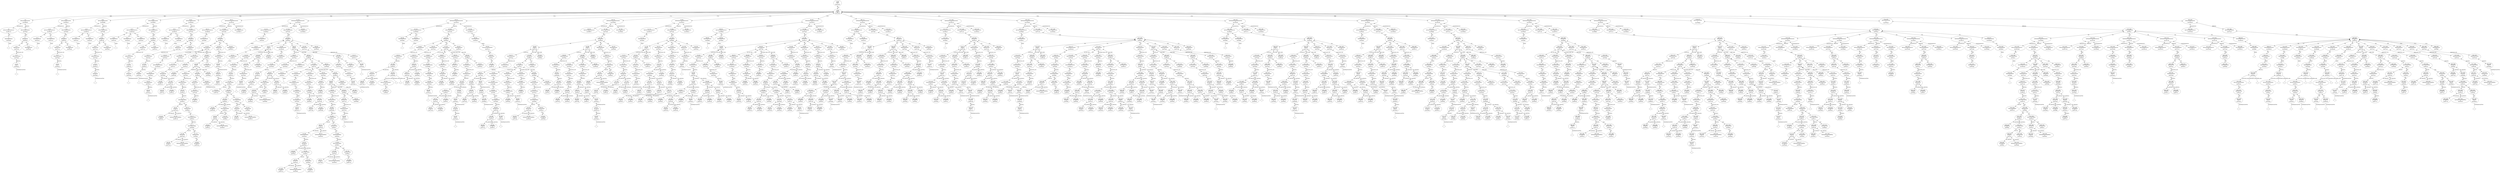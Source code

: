 digraph "G./objects.C.dot" {
"0x82ae0b8"[label="4:5\nSgInitializedName\n1\n0x82ae0b8\n" ];
"0x82ae0b8" -> "0x82ae0b8__initptr__null"[label="initptr" dir=none ];
"0x82ae0b8__initptr__null"[label="" shape=diamond ];
"0x42b0c750"[label="3:6\nSgFunctionParameterList\n1\n0x42b0c750\n" ];
"0x42b0c750" -> "0x82ae0b8"[label="*[0]" dir=both ];
"0x8339cb0"[label="11:12\nSgIntVal\n1\n0x8339cb0\n" ];
"0x8339cb0" -> "0x8339cb0__valueExpressionTree__null"[label="valueExpressionTree" dir=none ];
"0x8339cb0__valueExpressionTree__null"[label="" shape=diamond ];
"0x841c880"[label="10:13\nSgExpressionRoot\n1\n0x841c880\n" ];
"0x841c880" -> "0x8339cb0"[label="operand_i" dir=both ];
"0x83a73f0"[label="9:14\nSgReturnStmt\n1\n0x83a73f0\n" ];
"0x83a73f0" -> "0x841c880"[label="expression_root" dir=both ];
"0x83934b8"[label="15:16\nSgNullStatement\n0\n0x83934b8\n" ];
"0x8389788"[label="8:17\nSgBasicBlock\n2\n0x8389788\n" ];
"0x8389788" -> "0x83a73f0"[label="*[0]" dir=both ];
"0x8389788" -> "0x83934b8"[label="*[1]" dir=both ];
"0x8379ba8"[label="7:18\nSgFunctionDefinition\n1\n0x8379ba8\n" ];
"0x8379ba8" -> "0x8389788"[label="body" dir=both ];
"0x42ab9b48"[label="2:19\nSgFunctionDeclaration\n2\n0x42ab9b48\n" ];
"0x42ab9b48" -> "0x42b0c750"[label="parameterList" dir=both ];
"0x42ab9b48" -> "0x8379ba8"[label="definition" dir=both ];
"0x82ae108"[label="22:23\nSgInitializedName\n1\n0x82ae108\n" ];
"0x82ae108" -> "0x82ae108__initptr__null"[label="initptr" dir=none ];
"0x82ae108__initptr__null"[label="" shape=diamond ];
"0x82ae158"[label="24:25\nSgInitializedName\n1\n0x82ae158\n" ];
"0x82ae158" -> "0x82ae158__initptr__null"[label="initptr" dir=none ];
"0x82ae158__initptr__null"[label="" shape=diamond ];
"0x42b0c838"[label="21:26\nSgFunctionParameterList\n2\n0x42b0c838\n" ];
"0x42b0c838" -> "0x82ae108"[label="*[0]" dir=both ];
"0x42b0c838" -> "0x82ae158"[label="*[1]" dir=both ];
"0x8339ce0"[label="31:32\nSgIntVal\n1\n0x8339ce0\n" ];
"0x8339ce0" -> "0x8339ce0__valueExpressionTree__null"[label="valueExpressionTree" dir=none ];
"0x8339ce0__valueExpressionTree__null"[label="" shape=diamond ];
"0x841c8b4"[label="30:33\nSgExpressionRoot\n1\n0x841c8b4\n" ];
"0x841c8b4" -> "0x8339ce0"[label="operand_i" dir=both ];
"0x83a7414"[label="29:34\nSgReturnStmt\n1\n0x83a7414\n" ];
"0x83a7414" -> "0x841c8b4"[label="expression_root" dir=both ];
"0x83934d8"[label="35:36\nSgNullStatement\n0\n0x83934d8\n" ];
"0x83897b0"[label="28:37\nSgBasicBlock\n2\n0x83897b0\n" ];
"0x83897b0" -> "0x83a7414"[label="*[0]" dir=both ];
"0x83897b0" -> "0x83934d8"[label="*[1]" dir=both ];
"0x8379bd0"[label="27:38\nSgFunctionDefinition\n1\n0x8379bd0\n" ];
"0x8379bd0" -> "0x83897b0"[label="body" dir=both ];
"0x42ab9ca0"[label="20:39\nSgFunctionDeclaration\n2\n0x42ab9ca0\n" ];
"0x42ab9ca0" -> "0x42b0c838"[label="parameterList" dir=both ];
"0x42ab9ca0" -> "0x8379bd0"[label="definition" dir=both ];
"0x82ae1a8"[label="42:43\nSgInitializedName\n1\n0x82ae1a8\n" ];
"0x82ae1a8" -> "0x82ae1a8__initptr__null"[label="initptr" dir=none ];
"0x82ae1a8__initptr__null"[label="" shape=diamond ];
"0x82ae1f8"[label="44:45\nSgInitializedName\n1\n0x82ae1f8\n" ];
"0x82ae1f8" -> "0x82ae1f8__initptr__null"[label="initptr" dir=none ];
"0x82ae1f8__initptr__null"[label="" shape=diamond ];
"0x42b0c920"[label="41:46\nSgFunctionParameterList\n2\n0x42b0c920\n" ];
"0x42b0c920" -> "0x82ae1a8"[label="*[0]" dir=both ];
"0x42b0c920" -> "0x82ae1f8"[label="*[1]" dir=both ];
"0x8429be8"[label="52:53\nSgStringVal\n1\n0x8429be8\n" ];
"0x8429be8" -> "0x8429be8__valueExpressionTree__null"[label="valueExpressionTree" dir=none ];
"0x8429be8__valueExpressionTree__null"[label="" shape=diamond ];
"0x83b0160"[label="51:54\nSgCastExp\n1\n0x83b0160\n" ];
"0x83b0160" -> "0x8429be8"[label="operand_i" dir=both ];
"0x841c8e8"[label="50:55\nSgExpressionRoot\n1\n0x841c8e8\n" ];
"0x841c8e8" -> "0x83b0160"[label="operand_i" dir=both ];
"0x83a7438"[label="49:56\nSgReturnStmt\n1\n0x83a7438\n" ];
"0x83a7438" -> "0x841c8e8"[label="expression_root" dir=both ];
"0x83934f8"[label="57:58\nSgNullStatement\n0\n0x83934f8\n" ];
"0x83897d8"[label="48:59\nSgBasicBlock\n2\n0x83897d8\n" ];
"0x83897d8" -> "0x83a7438"[label="*[0]" dir=both ];
"0x83897d8" -> "0x83934f8"[label="*[1]" dir=both ];
"0x8379bf8"[label="47:60\nSgFunctionDefinition\n1\n0x8379bf8\n" ];
"0x8379bf8" -> "0x83897d8"[label="body" dir=both ];
"0x42ab9df8"[label="40:61\nSgFunctionDeclaration\n2\n0x42ab9df8\n" ];
"0x42ab9df8" -> "0x42b0c920"[label="parameterList" dir=both ];
"0x42ab9df8" -> "0x8379bf8"[label="definition" dir=both ];
"0x82ae248"[label="64:65\nSgInitializedName\n1\n0x82ae248\n" ];
"0x82ae248" -> "0x82ae248__initptr__null"[label="initptr" dir=none ];
"0x82ae248__initptr__null"[label="" shape=diamond ];
"0x82ae298"[label="66:67\nSgInitializedName\n1\n0x82ae298\n" ];
"0x82ae298" -> "0x82ae298__initptr__null"[label="initptr" dir=none ];
"0x82ae298__initptr__null"[label="" shape=diamond ];
"0x82ae2e8"[label="68:69\nSgInitializedName\n1\n0x82ae2e8\n" ];
"0x82ae2e8" -> "0x82ae2e8__initptr__null"[label="initptr" dir=none ];
"0x82ae2e8__initptr__null"[label="" shape=diamond ];
"0x42b0ca08"[label="63:70\nSgFunctionParameterList\n3\n0x42b0ca08\n" ];
"0x42b0ca08" -> "0x82ae248"[label="*[0]" dir=both ];
"0x42b0ca08" -> "0x82ae298"[label="*[1]" dir=both ];
"0x42b0ca08" -> "0x82ae2e8"[label="*[2]" dir=both ];
"0x8429c48"[label="76:77\nSgStringVal\n1\n0x8429c48\n" ];
"0x8429c48" -> "0x8429c48__valueExpressionTree__null"[label="valueExpressionTree" dir=none ];
"0x8429c48__valueExpressionTree__null"[label="" shape=diamond ];
"0x83b01d0"[label="75:78\nSgCastExp\n1\n0x83b01d0\n" ];
"0x83b01d0" -> "0x8429c48"[label="operand_i" dir=both ];
"0x841c91c"[label="74:79\nSgExpressionRoot\n1\n0x841c91c\n" ];
"0x841c91c" -> "0x83b01d0"[label="operand_i" dir=both ];
"0x83a745c"[label="73:80\nSgReturnStmt\n1\n0x83a745c\n" ];
"0x83a745c" -> "0x841c91c"[label="expression_root" dir=both ];
"0x8393518"[label="81:82\nSgNullStatement\n0\n0x8393518\n" ];
"0x8389800"[label="72:83\nSgBasicBlock\n2\n0x8389800\n" ];
"0x8389800" -> "0x83a745c"[label="*[0]" dir=both ];
"0x8389800" -> "0x8393518"[label="*[1]" dir=both ];
"0x8379c20"[label="71:84\nSgFunctionDefinition\n1\n0x8379c20\n" ];
"0x8379c20" -> "0x8389800"[label="body" dir=both ];
"0x42ab9f50"[label="62:85\nSgFunctionDeclaration\n2\n0x42ab9f50\n" ];
"0x42ab9f50" -> "0x42b0ca08"[label="parameterList" dir=both ];
"0x42ab9f50" -> "0x8379c20"[label="definition" dir=both ];
"0x82ae338"[label="88:89\nSgInitializedName\n1\n0x82ae338\n" ];
"0x82ae338" -> "0x82ae338__initptr__null"[label="initptr" dir=none ];
"0x82ae338__initptr__null"[label="" shape=diamond ];
"0x82ae388"[label="90:91\nSgInitializedName\n1\n0x82ae388\n" ];
"0x82ae388" -> "0x82ae388__initptr__null"[label="initptr" dir=none ];
"0x82ae388__initptr__null"[label="" shape=diamond ];
"0x42b0caf0"[label="87:92\nSgFunctionParameterList\n2\n0x42b0caf0\n" ];
"0x42b0caf0" -> "0x82ae338"[label="*[0]" dir=both ];
"0x42b0caf0" -> "0x82ae388"[label="*[1]" dir=both ];
"0x8429ca8"[label="98:99\nSgStringVal\n1\n0x8429ca8\n" ];
"0x8429ca8" -> "0x8429ca8__valueExpressionTree__null"[label="valueExpressionTree" dir=none ];
"0x8429ca8__valueExpressionTree__null"[label="" shape=diamond ];
"0x83b0240"[label="97:100\nSgCastExp\n1\n0x83b0240\n" ];
"0x83b0240" -> "0x8429ca8"[label="operand_i" dir=both ];
"0x841c950"[label="96:101\nSgExpressionRoot\n1\n0x841c950\n" ];
"0x841c950" -> "0x83b0240"[label="operand_i" dir=both ];
"0x83a7480"[label="95:102\nSgReturnStmt\n1\n0x83a7480\n" ];
"0x83a7480" -> "0x841c950"[label="expression_root" dir=both ];
"0x8393538"[label="103:104\nSgNullStatement\n0\n0x8393538\n" ];
"0x8389828"[label="94:105\nSgBasicBlock\n2\n0x8389828\n" ];
"0x8389828" -> "0x83a7480"[label="*[0]" dir=both ];
"0x8389828" -> "0x8393538"[label="*[1]" dir=both ];
"0x8379c48"[label="93:106\nSgFunctionDefinition\n1\n0x8379c48\n" ];
"0x8379c48" -> "0x8389828"[label="body" dir=both ];
"0x42aba0a8"[label="86:107\nSgFunctionDeclaration\n2\n0x42aba0a8\n" ];
"0x42aba0a8" -> "0x42b0caf0"[label="parameterList" dir=both ];
"0x42aba0a8" -> "0x8379c48"[label="definition" dir=both ];
"0x82af288"[label="110:111\nSgInitializedName\n1\n0x82af288\n" ];
"0x82af288" -> "0x82af288__initptr__null"[label="initptr" dir=none ];
"0x82af288__initptr__null"[label="" shape=diamond ];
"0x42b0f3b8"[label="109:112\nSgFunctionParameterList\n1\n0x42b0f3b8\n" ];
"0x42b0f3b8" -> "0x82af288"[label="*[0]" dir=both ];
"0x833a2b0"[label="120:121\nSgIntVal\n1\n0x833a2b0\n" ];
"0x833a2b0" -> "0x833a2b0__valueExpressionTree__null"[label="valueExpressionTree" dir=none ];
"0x833a2b0__valueExpressionTree__null"[label="" shape=diamond ];
"0x832d534"[label="119:122\nSgAssignInitializer\n1\n0x832d534\n" ];
"0x832d534" -> "0x833a2b0"[label="operand_i" dir=both ];
"0x82af2d8"[label="118:123\nSgInitializedName\n1\n0x82af2d8\n" ];
"0x82af2d8" -> "0x832d534"[label="initptr" dir=both ];
"0x42ba8a58"[label="117:124\nSgVariableDeclaration\n1\n0x42ba8a58\n" ];
"0x42ba8a58" -> "0x82af2d8"[label="*[0]" dir=both ];
"0x8524b40"[label="116:125\nSgForInitStatement\n1\n0x8524b40\n" ];
"0x8524b40" -> "0x42ba8a58"[label="*[0]" dir=both ];
"0x8405478"[label="129:130\nSgVarRefExp\n0\n0x8405478\n" ];
"0x83c7ce0"[label="132:133\nSgThisExp\n0\n0x83c7ce0\n" ];
"0x84054a4"[label="134:135\nSgVarRefExp\n0\n0x84054a4\n" ];
"0x83e1384"[label="131:136\nSgArrowExp\n2\n0x83e1384\n" ];
"0x83e1384" -> "0x83c7ce0"[label="lhs_operand_i" dir=both ];
"0x83e1384" -> "0x84054a4"[label="rhs_operand_i" dir=both ];
"0x852d8a8"[label="128:137\nSgLessThanOp\n2\n0x852d8a8\n" ];
"0x852d8a8" -> "0x8405478"[label="lhs_operand_i" dir=both ];
"0x852d8a8" -> "0x83e1384"[label="rhs_operand_i" dir=both ];
"0x841cecc"[label="127:138\nSgExpressionRoot\n1\n0x841cecc\n" ];
"0x841cecc" -> "0x852d8a8"[label="operand_i" dir=both ];
"0x8479938"[label="126:139\nSgExprStatement\n1\n0x8479938\n" ];
"0x8479938" -> "0x841cecc"[label="expression_root" dir=both ];
"0x84054d0"[label="142:143\nSgVarRefExp\n0\n0x84054d0\n" ];
"0x853a410"[label="141:144\nSgPlusPlusOp\n1\n0x853a410\n" ];
"0x853a410" -> "0x84054d0"[label="operand_i" dir=both ];
"0x841cf00"[label="140:145\nSgExpressionRoot\n1\n0x841cf00\n" ];
"0x841cf00" -> "0x853a410"[label="operand_i" dir=both ];
"0x84054fc"[label="153:154\nSgVarRefExp\n0\n0x84054fc\n" ];
"0x83d37d0"[label="155:156\nSgMemberFunctionRefExp\n0\n0x83d37d0\n" ];
"0x8552ec8"[label="152:157\nSgDotExp\n2\n0x8552ec8\n" ];
"0x8552ec8" -> "0x84054fc"[label="lhs_operand_i" dir=both ];
"0x8552ec8" -> "0x83d37d0"[label="rhs_operand_i" dir=both ];
"0x83c7d10"[label="162:163\nSgThisExp\n0\n0x83c7d10\n" ];
"0x83d3808"[label="164:165\nSgMemberFunctionRefExp\n0\n0x83d3808\n" ];
"0x83e13b8"[label="161:166\nSgArrowExp\n2\n0x83e13b8\n" ];
"0x83e13b8" -> "0x83c7d10"[label="lhs_operand_i" dir=both ];
"0x83e13b8" -> "0x83d3808"[label="rhs_operand_i" dir=both ];
"0x8405528"[label="168:169\nSgVarRefExp\n0\n0x8405528\n" ];
"0x83fa86c"[label="167:170\nSgExprListExp\n1\n0x83fa86c\n" ];
"0x83fa86c" -> "0x8405528"[label="*[0]" dir=both ];
"0x83edda8"[label="160:171\nSgFunctionCallExp\n2\n0x83edda8\n" ];
"0x83edda8" -> "0x83e13b8"[label="function" dir=both ];
"0x83edda8" -> "0x83fa86c"[label="args" dir=both ];
"0x8484554"[label="159:172\nSgPointerDerefExp\n1\n0x8484554\n" ];
"0x8484554" -> "0x83edda8"[label="operand_i" dir=both ];
"0x83fa840"[label="158:173\nSgExprListExp\n1\n0x83fa840\n" ];
"0x83fa840" -> "0x8484554"[label="*[0]" dir=both ];
"0x83edd74"[label="151:174\nSgFunctionCallExp\n2\n0x83edd74\n" ];
"0x83edd74" -> "0x8552ec8"[label="function" dir=both ];
"0x83edd74" -> "0x83fa840"[label="args" dir=both ];
"0x83b04e0"[label="150:175\nSgCastExp\n1\n0x83b04e0\n" ];
"0x83b04e0" -> "0x83edd74"[label="operand_i" dir=both ];
"0x841cf34"[label="149:176\nSgExpressionRoot\n1\n0x841cf34\n" ];
"0x841cf34" -> "0x83b04e0"[label="operand_i" dir=both ];
"0x847995c"[label="148:177\nSgExprStatement\n1\n0x847995c\n" ];
"0x847995c" -> "0x841cf34"[label="expression_root" dir=both ];
"0x8405554"[label="181:182\nSgVarRefExp\n0\n0x8405554\n" ];
"0x841cf68"[label="180:183\nSgExpressionRoot\n1\n0x841cf68\n" ];
"0x841cf68" -> "0x8405554"[label="operand_i" dir=both ];
"0x83a7774"[label="179:184\nSgReturnStmt\n1\n0x83a7774\n" ];
"0x83a7774" -> "0x841cf68"[label="expression_root" dir=both ];
"0x8393838"[label="185:186\nSgNullStatement\n0\n0x8393838\n" ];
"0x8389c60"[label="178:187\nSgBasicBlock\n2\n0x8389c60\n" ];
"0x8389c60" -> "0x83a7774"[label="*[0]" dir=both ];
"0x8389c60" -> "0x8393838"[label="*[1]" dir=both ];
"0x8389c88"[label="188:189\nSgBasicBlock\n0\n0x8389c88\n" ];
"0x85471a8"[label="147:190\nSgIfStmt\n3\n0x85471a8\n" ];
"0x85471a8" -> "0x847995c"[label="conditional" dir=both ];
"0x85471a8" -> "0x8389c60"[label="true_body" dir=both ];
"0x85471a8" -> "0x8389c88"[label="false_body" dir=both ];
"0x8393858"[label="191:192\nSgNullStatement\n0\n0x8393858\n" ];
"0x8389c10"[label="146:193\nSgBasicBlock\n2\n0x8389c10\n" ];
"0x8389c10" -> "0x85471a8"[label="*[0]" dir=both ];
"0x8389c10" -> "0x8393858"[label="*[1]" dir=both ];
"0x8517e90"[label="115:194\nSgForStatement\n4\n0x8517e90\n" ];
"0x8517e90" -> "0x8524b40"[label="for_init_stmt" dir=both ];
"0x8517e90" -> "0x8479938"[label="test" dir=both ];
"0x8517e90" -> "0x841cf00"[label="increment_expr_root" dir=both ];
"0x8517e90" -> "0x8389c10"[label="loop_body" dir=both ];
"0x833a310"[label="199:200\nSgIntVal\n1\n0x833a310\n" ];
"0x833a310" -> "0x833a310__valueExpressionTree__null"[label="valueExpressionTree" dir=none ];
"0x833a310__valueExpressionTree__null"[label="" shape=diamond ];
"0x84f34d4"[label="198:201\nSgMinusOp\n1\n0x84f34d4\n" ];
"0x84f34d4" -> "0x833a310"[label="operand_i" dir=both ];
"0x833a2e0"[label="197:202\nSgIntVal\n1\n0x833a2e0\n" ];
"0x833a2e0" -> "0x84f34d4"[label="valueExpressionTree" dir=both ];
"0x841cf9c"[label="196:203\nSgExpressionRoot\n1\n0x841cf9c\n" ];
"0x841cf9c" -> "0x833a2e0"[label="operand_i" dir=both ];
"0x83a7798"[label="195:204\nSgReturnStmt\n1\n0x83a7798\n" ];
"0x83a7798" -> "0x841cf9c"[label="expression_root" dir=both ];
"0x8393878"[label="205:206\nSgNullStatement\n0\n0x8393878\n" ];
"0x8389be8"[label="114:207\nSgBasicBlock\n3\n0x8389be8\n" ];
"0x8389be8" -> "0x8517e90"[label="*[0]" dir=both ];
"0x8389be8" -> "0x83a7798"[label="*[1]" dir=both ];
"0x8389be8" -> "0x8393878"[label="*[2]" dir=both ];
"0x837a008"[label="113:208\nSgFunctionDefinition\n1\n0x837a008\n" ];
"0x837a008" -> "0x8389be8"[label="body" dir=both ];
"0x42cb8c70"[label="209:210\nSgCtorInitializerList\n0\n0x42cb8c70\n" ];
"0x42c652a4"[label="108:211\nSgMemberFunctionDeclaration\n3\n0x42c652a4\n" ];
"0x42c652a4" -> "0x42b0f3b8"[label="parameterList" dir=both ];
"0x42c652a4" -> "0x837a008"[label="definition" dir=both ];
"0x42c652a4" -> "0x42cb8c70"[label="CtorInitializerList" dir=both ];
"0x82af328"[label="214:215\nSgInitializedName\n1\n0x82af328\n" ];
"0x82af328" -> "0x82af328__initptr__null"[label="initptr" dir=none ];
"0x82af328__initptr__null"[label="" shape=diamond ];
"0x42b0f4a0"[label="213:216\nSgFunctionParameterList\n1\n0x42b0f4a0\n" ];
"0x42b0f4a0" -> "0x82af328"[label="*[0]" dir=both ];
"0x82af378"[label="220:221\nSgInitializedName\n1\n0x82af378\n" ];
"0x82af378" -> "0x82af378__initptr__null"[label="initptr" dir=none ];
"0x82af378__initptr__null"[label="" shape=diamond ];
"0x42ba8b48"[label="219:222\nSgVariableDeclaration\n1\n0x42ba8b48\n" ];
"0x42ba8b48" -> "0x82af378"[label="*[0]" dir=both ];
"0x85622b8"[label="228:229\nSgFunctionRefExp\n0\n0x85622b8\n" ];
"0x8405580"[label="232:233\nSgVarRefExp\n0\n0x8405580\n" ];
"0x84055ac"[label="236:237\nSgVarRefExp\n0\n0x84055ac\n" ];
"0x83d3840"[label="238:239\nSgMemberFunctionRefExp\n0\n0x83d3840\n" ];
"0x8552efc"[label="235:240\nSgDotExp\n2\n0x8552efc\n" ];
"0x8552efc" -> "0x84055ac"[label="lhs_operand_i" dir=both ];
"0x8552efc" -> "0x83d3840"[label="rhs_operand_i" dir=both ];
"0x83fa8c4"[label="241:242\nSgExprListExp\n0\n0x83fa8c4\n" ];
"0x83ede10"[label="234:243\nSgFunctionCallExp\n2\n0x83ede10\n" ];
"0x83ede10" -> "0x8552efc"[label="function" dir=both ];
"0x83ede10" -> "0x83fa8c4"[label="args" dir=both ];
"0x84e6910"[label="231:244\nSgAssignOp\n2\n0x84e6910\n" ];
"0x84e6910" -> "0x8405580"[label="lhs_operand_i" dir=both ];
"0x84e6910" -> "0x83ede10"[label="rhs_operand_i" dir=both ];
"0x83c7d40"[label="247:248\nSgThisExp\n0\n0x83c7d40\n" ];
"0x83d3878"[label="249:250\nSgMemberFunctionRefExp\n0\n0x83d3878\n" ];
"0x83e13ec"[label="246:251\nSgArrowExp\n2\n0x83e13ec\n" ];
"0x83e13ec" -> "0x83c7d40"[label="lhs_operand_i" dir=both ];
"0x83e13ec" -> "0x83d3878"[label="rhs_operand_i" dir=both ];
"0x83fa8f0"[label="252:253\nSgExprListExp\n0\n0x83fa8f0\n" ];
"0x83ede44"[label="245:254\nSgFunctionCallExp\n2\n0x83ede44\n" ];
"0x83ede44" -> "0x83e13ec"[label="function" dir=both ];
"0x83ede44" -> "0x83fa8f0"[label="args" dir=both ];
"0x83fa898"[label="230:255\nSgExprListExp\n2\n0x83fa898\n" ];
"0x83fa898" -> "0x84e6910"[label="*[0]" dir=both ];
"0x83fa898" -> "0x83ede44"[label="*[1]" dir=both ];
"0x83edddc"[label="227:256\nSgFunctionCallExp\n2\n0x83edddc\n" ];
"0x83edddc" -> "0x85622b8"[label="function" dir=both ];
"0x83edddc" -> "0x83fa898"[label="args" dir=both ];
"0x83b0518"[label="226:257\nSgCastExp\n1\n0x83b0518\n" ];
"0x83b0518" -> "0x83edddc"[label="operand_i" dir=both ];
"0x841cfd0"[label="225:258\nSgExpressionRoot\n1\n0x841cfd0\n" ];
"0x841cfd0" -> "0x83b0518"[label="operand_i" dir=both ];
"0x8479980"[label="224:259\nSgExprStatement\n1\n0x8479980\n" ];
"0x8479980" -> "0x841cfd0"[label="expression_root" dir=both ];
"0x833a340"[label="263:264\nSgIntVal\n1\n0x833a340\n" ];
"0x833a340" -> "0x833a340__valueExpressionTree__null"[label="valueExpressionTree" dir=none ];
"0x833a340__valueExpressionTree__null"[label="" shape=diamond ];
"0x841d004"[label="262:265\nSgExpressionRoot\n1\n0x841d004\n" ];
"0x841d004" -> "0x833a340"[label="operand_i" dir=both ];
"0x83a77bc"[label="261:266\nSgReturnStmt\n1\n0x83a77bc\n" ];
"0x83a77bc" -> "0x841d004"[label="expression_root" dir=both ];
"0x8393898"[label="267:268\nSgNullStatement\n0\n0x8393898\n" ];
"0x8389d00"[label="260:269\nSgBasicBlock\n2\n0x8389d00\n" ];
"0x8389d00" -> "0x83a77bc"[label="*[0]" dir=both ];
"0x8389d00" -> "0x8393898"[label="*[1]" dir=both ];
"0x8389d28"[label="270:271\nSgBasicBlock\n0\n0x8389d28\n" ];
"0x85471d8"[label="223:272\nSgIfStmt\n3\n0x85471d8\n" ];
"0x85471d8" -> "0x8479980"[label="conditional" dir=both ];
"0x85471d8" -> "0x8389d00"[label="true_body" dir=both ];
"0x85471d8" -> "0x8389d28"[label="false_body" dir=both ];
"0x84055d8"[label="278:279\nSgVarRefExp\n0\n0x84055d8\n" ];
"0x856e3c0"[label="277:280\nSgAddressOfOp\n1\n0x856e3c0\n" ];
"0x856e3c0" -> "0x84055d8"[label="operand_i" dir=both ];
"0x83b0550"[label="276:281\nSgCastExp\n1\n0x83b0550\n" ];
"0x83b0550" -> "0x856e3c0"[label="operand_i" dir=both ];
"0x832d568"[label="275:282\nSgAssignInitializer\n1\n0x832d568\n" ];
"0x832d568" -> "0x83b0550"[label="operand_i" dir=both ];
"0x82af3c8"[label="274:283\nSgInitializedName\n1\n0x82af3c8\n" ];
"0x82af3c8" -> "0x832d568"[label="initptr" dir=both ];
"0x42ba8c38"[label="273:284\nSgVariableDeclaration\n1\n0x42ba8c38\n" ];
"0x42ba8c38" -> "0x82af3c8"[label="*[0]" dir=both ];
"0x8405604"[label="291:292\nSgVarRefExp\n0\n0x8405604\n" ];
"0x83d38b0"[label="293:294\nSgMemberFunctionRefExp\n0\n0x83d38b0\n" ];
"0x83e1420"[label="290:295\nSgArrowExp\n2\n0x83e1420\n" ];
"0x83e1420" -> "0x8405604"[label="lhs_operand_i" dir=both ];
"0x83e1420" -> "0x83d38b0"[label="rhs_operand_i" dir=both ];
"0x83fa91c"[label="296:297\nSgExprListExp\n0\n0x83fa91c\n" ];
"0x83ede78"[label="289:298\nSgFunctionCallExp\n2\n0x83ede78\n" ];
"0x83ede78" -> "0x83e1420"[label="function" dir=both ];
"0x83ede78" -> "0x83fa91c"[label="args" dir=both ];
"0x83c7d70"[label="300:301\nSgThisExp\n0\n0x83c7d70\n" ];
"0x8405630"[label="302:303\nSgVarRefExp\n0\n0x8405630\n" ];
"0x83e1454"[label="299:304\nSgArrowExp\n2\n0x83e1454\n" ];
"0x83e1454" -> "0x83c7d70"[label="lhs_operand_i" dir=both ];
"0x83e1454" -> "0x8405630"[label="rhs_operand_i" dir=both ];
"0x84c7d80"[label="288:305\nSgEqualityOp\n2\n0x84c7d80\n" ];
"0x84c7d80" -> "0x83ede78"[label="lhs_operand_i" dir=both ];
"0x84c7d80" -> "0x83e1454"[label="rhs_operand_i" dir=both ];
"0x841d038"[label="287:306\nSgExpressionRoot\n1\n0x841d038\n" ];
"0x841d038" -> "0x84c7d80"[label="operand_i" dir=both ];
"0x84799a4"[label="286:307\nSgExprStatement\n1\n0x84799a4\n" ];
"0x84799a4" -> "0x841d038"[label="expression_root" dir=both ];
"0x82af418"[label="310:311\nSgInitializedName\n1\n0x82af418\n" ];
"0x82af418" -> "0x82af418__initptr__null"[label="initptr" dir=none ];
"0x82af418__initptr__null"[label="" shape=diamond ];
"0x42ba8d28"[label="309:312\nSgVariableDeclaration\n1\n0x42ba8d28\n" ];
"0x42ba8d28" -> "0x82af418"[label="*[0]" dir=both ];
"0x833a370"[label="318:319\nSgIntVal\n1\n0x833a370\n" ];
"0x833a370" -> "0x833a370__valueExpressionTree__null"[label="valueExpressionTree" dir=none ];
"0x833a370__valueExpressionTree__null"[label="" shape=diamond ];
"0x832d59c"[label="317:320\nSgAssignInitializer\n1\n0x832d59c\n" ];
"0x832d59c" -> "0x833a370"[label="operand_i" dir=both ];
"0x82af468"[label="316:321\nSgInitializedName\n1\n0x82af468\n" ];
"0x82af468" -> "0x832d59c"[label="initptr" dir=both ];
"0x42ba8e18"[label="315:322\nSgVariableDeclaration\n1\n0x42ba8e18\n" ];
"0x42ba8e18" -> "0x82af468"[label="*[0]" dir=both ];
"0x8524b64"[label="314:323\nSgForInitStatement\n1\n0x8524b64\n" ];
"0x8524b64" -> "0x42ba8e18"[label="*[0]" dir=both ];
"0x840565c"[label="327:328\nSgVarRefExp\n0\n0x840565c\n" ];
"0x83c7da0"[label="330:331\nSgThisExp\n0\n0x83c7da0\n" ];
"0x8405688"[label="332:333\nSgVarRefExp\n0\n0x8405688\n" ];
"0x83e1488"[label="329:334\nSgArrowExp\n2\n0x83e1488\n" ];
"0x83e1488" -> "0x83c7da0"[label="lhs_operand_i" dir=both ];
"0x83e1488" -> "0x8405688"[label="rhs_operand_i" dir=both ];
"0x852d8dc"[label="326:335\nSgLessThanOp\n2\n0x852d8dc\n" ];
"0x852d8dc" -> "0x840565c"[label="lhs_operand_i" dir=both ];
"0x852d8dc" -> "0x83e1488"[label="rhs_operand_i" dir=both ];
"0x841d06c"[label="325:336\nSgExpressionRoot\n1\n0x841d06c\n" ];
"0x841d06c" -> "0x852d8dc"[label="operand_i" dir=both ];
"0x84799c8"[label="324:337\nSgExprStatement\n1\n0x84799c8\n" ];
"0x84799c8" -> "0x841d06c"[label="expression_root" dir=both ];
"0x84056b4"[label="340:341\nSgVarRefExp\n0\n0x84056b4\n" ];
"0x853a444"[label="339:342\nSgPlusPlusOp\n1\n0x853a444\n" ];
"0x853a444" -> "0x84056b4"[label="operand_i" dir=both ];
"0x841d0a0"[label="338:343\nSgExpressionRoot\n1\n0x841d0a0\n" ];
"0x841d0a0" -> "0x853a444"[label="operand_i" dir=both ];
"0x84056e0"[label="353:354\nSgVarRefExp\n0\n0x84056e0\n" ];
"0x840570c"[label="357:358\nSgVarRefExp\n0\n0x840570c\n" ];
"0x83d38e8"[label="359:360\nSgMemberFunctionRefExp\n0\n0x83d38e8\n" ];
"0x83e14bc"[label="356:361\nSgArrowExp\n2\n0x83e14bc\n" ];
"0x83e14bc" -> "0x840570c"[label="lhs_operand_i" dir=both ];
"0x83e14bc" -> "0x83d38e8"[label="rhs_operand_i" dir=both ];
"0x8405738"[label="363:364\nSgVarRefExp\n0\n0x8405738\n" ];
"0x83fa948"[label="362:365\nSgExprListExp\n1\n0x83fa948\n" ];
"0x83fa948" -> "0x8405738"[label="*[0]" dir=both ];
"0x83edeac"[label="355:366\nSgFunctionCallExp\n2\n0x83edeac\n" ];
"0x83edeac" -> "0x83e14bc"[label="function" dir=both ];
"0x83edeac" -> "0x83fa948"[label="args" dir=both ];
"0x84e6944"[label="352:367\nSgAssignOp\n2\n0x84e6944\n" ];
"0x84e6944" -> "0x84056e0"[label="lhs_operand_i" dir=both ];
"0x84e6944" -> "0x83edeac"[label="rhs_operand_i" dir=both ];
"0x8484588"[label="351:368\nSgPointerDerefExp\n1\n0x8484588\n" ];
"0x8484588" -> "0x84e6944"[label="operand_i" dir=both ];
"0x83d3920"[label="369:370\nSgMemberFunctionRefExp\n0\n0x83d3920\n" ];
"0x8552f30"[label="350:371\nSgDotExp\n2\n0x8552f30\n" ];
"0x8552f30" -> "0x8484588"[label="lhs_operand_i" dir=both ];
"0x8552f30" -> "0x83d3920"[label="rhs_operand_i" dir=both ];
"0x83c7dd0"[label="376:377\nSgThisExp\n0\n0x83c7dd0\n" ];
"0x83d3958"[label="378:379\nSgMemberFunctionRefExp\n0\n0x83d3958\n" ];
"0x83e14f0"[label="375:380\nSgArrowExp\n2\n0x83e14f0\n" ];
"0x83e14f0" -> "0x83c7dd0"[label="lhs_operand_i" dir=both ];
"0x83e14f0" -> "0x83d3958"[label="rhs_operand_i" dir=both ];
"0x8405764"[label="382:383\nSgVarRefExp\n0\n0x8405764\n" ];
"0x83fa9a0"[label="381:384\nSgExprListExp\n1\n0x83fa9a0\n" ];
"0x83fa9a0" -> "0x8405764"[label="*[0]" dir=both ];
"0x83edf14"[label="374:385\nSgFunctionCallExp\n2\n0x83edf14\n" ];
"0x83edf14" -> "0x83e14f0"[label="function" dir=both ];
"0x83edf14" -> "0x83fa9a0"[label="args" dir=both ];
"0x84845bc"[label="373:386\nSgPointerDerefExp\n1\n0x84845bc\n" ];
"0x84845bc" -> "0x83edf14"[label="operand_i" dir=both ];
"0x83fa974"[label="372:387\nSgExprListExp\n1\n0x83fa974\n" ];
"0x83fa974" -> "0x84845bc"[label="*[0]" dir=both ];
"0x83edee0"[label="349:388\nSgFunctionCallExp\n2\n0x83edee0\n" ];
"0x83edee0" -> "0x8552f30"[label="function" dir=both ];
"0x83edee0" -> "0x83fa974"[label="args" dir=both ];
"0x83b0588"[label="348:389\nSgCastExp\n1\n0x83b0588\n" ];
"0x83b0588" -> "0x83edee0"[label="operand_i" dir=both ];
"0x841d0d4"[label="347:390\nSgExpressionRoot\n1\n0x841d0d4\n" ];
"0x841d0d4" -> "0x83b0588"[label="operand_i" dir=both ];
"0x84799ec"[label="346:391\nSgExprStatement\n1\n0x84799ec\n" ];
"0x84799ec" -> "0x841d0d4"[label="expression_root" dir=both ];
"0x833a3a0"[label="395:396\nSgIntVal\n1\n0x833a3a0\n" ];
"0x833a3a0" -> "0x833a3a0__valueExpressionTree__null"[label="valueExpressionTree" dir=none ];
"0x833a3a0__valueExpressionTree__null"[label="" shape=diamond ];
"0x841d108"[label="394:397\nSgExpressionRoot\n1\n0x841d108\n" ];
"0x841d108" -> "0x833a3a0"[label="operand_i" dir=both ];
"0x83a77e0"[label="393:398\nSgReturnStmt\n1\n0x83a77e0\n" ];
"0x83a77e0" -> "0x841d108"[label="expression_root" dir=both ];
"0x83938b8"[label="399:400\nSgNullStatement\n0\n0x83938b8\n" ];
"0x8389dc8"[label="392:401\nSgBasicBlock\n2\n0x8389dc8\n" ];
"0x8389dc8" -> "0x83a77e0"[label="*[0]" dir=both ];
"0x8389dc8" -> "0x83938b8"[label="*[1]" dir=both ];
"0x8389df0"[label="402:403\nSgBasicBlock\n0\n0x8389df0\n" ];
"0x8547238"[label="345:404\nSgIfStmt\n3\n0x8547238\n" ];
"0x8547238" -> "0x84799ec"[label="conditional" dir=both ];
"0x8547238" -> "0x8389dc8"[label="true_body" dir=both ];
"0x8547238" -> "0x8389df0"[label="false_body" dir=both ];
"0x83938d8"[label="405:406\nSgNullStatement\n0\n0x83938d8\n" ];
"0x8389d78"[label="344:407\nSgBasicBlock\n2\n0x8389d78\n" ];
"0x8389d78" -> "0x8547238"[label="*[0]" dir=both ];
"0x8389d78" -> "0x83938d8"[label="*[1]" dir=both ];
"0x8517ec4"[label="313:408\nSgForStatement\n4\n0x8517ec4\n" ];
"0x8517ec4" -> "0x8524b64"[label="for_init_stmt" dir=both ];
"0x8517ec4" -> "0x84799c8"[label="test" dir=both ];
"0x8517ec4" -> "0x841d0a0"[label="increment_expr_root" dir=both ];
"0x8517ec4" -> "0x8389d78"[label="loop_body" dir=both ];
"0x83938f8"[label="409:410\nSgNullStatement\n0\n0x83938f8\n" ];
"0x8389d50"[label="308:411\nSgBasicBlock\n3\n0x8389d50\n" ];
"0x8389d50" -> "0x42ba8d28"[label="*[0]" dir=both ];
"0x8389d50" -> "0x8517ec4"[label="*[1]" dir=both ];
"0x8389d50" -> "0x83938f8"[label="*[2]" dir=both ];
"0x833a3d0"[label="415:416\nSgIntVal\n1\n0x833a3d0\n" ];
"0x833a3d0" -> "0x833a3d0__valueExpressionTree__null"[label="valueExpressionTree" dir=none ];
"0x833a3d0__valueExpressionTree__null"[label="" shape=diamond ];
"0x841d13c"[label="414:417\nSgExpressionRoot\n1\n0x841d13c\n" ];
"0x841d13c" -> "0x833a3d0"[label="operand_i" dir=both ];
"0x83a7804"[label="413:418\nSgReturnStmt\n1\n0x83a7804\n" ];
"0x83a7804" -> "0x841d13c"[label="expression_root" dir=both ];
"0x8393918"[label="419:420\nSgNullStatement\n0\n0x8393918\n" ];
"0x8389e18"[label="412:421\nSgBasicBlock\n2\n0x8389e18\n" ];
"0x8389e18" -> "0x83a7804"[label="*[0]" dir=both ];
"0x8389e18" -> "0x8393918"[label="*[1]" dir=both ];
"0x8547208"[label="285:422\nSgIfStmt\n3\n0x8547208\n" ];
"0x8547208" -> "0x84799a4"[label="conditional" dir=both ];
"0x8547208" -> "0x8389d50"[label="true_body" dir=both ];
"0x8547208" -> "0x8389e18"[label="false_body" dir=both ];
"0x833a400"[label="425:426\nSgIntVal\n1\n0x833a400\n" ];
"0x833a400" -> "0x833a400__valueExpressionTree__null"[label="valueExpressionTree" dir=none ];
"0x833a400__valueExpressionTree__null"[label="" shape=diamond ];
"0x841d170"[label="424:427\nSgExpressionRoot\n1\n0x841d170\n" ];
"0x841d170" -> "0x833a400"[label="operand_i" dir=both ];
"0x83a7828"[label="423:428\nSgReturnStmt\n1\n0x83a7828\n" ];
"0x83a7828" -> "0x841d170"[label="expression_root" dir=both ];
"0x8393938"[label="429:430\nSgNullStatement\n0\n0x8393938\n" ];
"0x8389cb0"[label="218:431\nSgBasicBlock\n6\n0x8389cb0\n" ];
"0x8389cb0" -> "0x42ba8b48"[label="*[0]" dir=both ];
"0x8389cb0" -> "0x85471d8"[label="*[1]" dir=both ];
"0x8389cb0" -> "0x42ba8c38"[label="*[2]" dir=both ];
"0x8389cb0" -> "0x8547208"[label="*[3]" dir=both ];
"0x8389cb0" -> "0x83a7828"[label="*[4]" dir=both ];
"0x8389cb0" -> "0x8393938"[label="*[5]" dir=both ];
"0x837a030"[label="217:432\nSgFunctionDefinition\n1\n0x837a030\n" ];
"0x837a030" -> "0x8389cb0"[label="body" dir=both ];
"0x42cb8d58"[label="433:434\nSgCtorInitializerList\n0\n0x42cb8d58\n" ];
"0x42c65400"[label="212:435\nSgMemberFunctionDeclaration\n3\n0x42c65400\n" ];
"0x42c65400" -> "0x42b0f4a0"[label="parameterList" dir=both ];
"0x42c65400" -> "0x837a030"[label="definition" dir=both ];
"0x42c65400" -> "0x42cb8d58"[label="CtorInitializerList" dir=both ];
"0x82af4b8"[label="438:439\nSgInitializedName\n1\n0x82af4b8\n" ];
"0x82af4b8" -> "0x82af4b8__initptr__null"[label="initptr" dir=none ];
"0x82af4b8__initptr__null"[label="" shape=diamond ];
"0x82af508"[label="440:441\nSgInitializedName\n1\n0x82af508\n" ];
"0x82af508" -> "0x82af508__initptr__null"[label="initptr" dir=none ];
"0x82af508__initptr__null"[label="" shape=diamond ];
"0x42b0f588"[label="437:442\nSgFunctionParameterList\n2\n0x42b0f588\n" ];
"0x42b0f588" -> "0x82af4b8"[label="*[0]" dir=both ];
"0x42b0f588" -> "0x82af508"[label="*[1]" dir=both ];
"0x83c7e00"[label="449:450\nSgThisExp\n0\n0x83c7e00\n" ];
"0x84057bc"[label="451:452\nSgVarRefExp\n0\n0x84057bc\n" ];
"0x83e1524"[label="448:453\nSgArrowExp\n2\n0x83e1524\n" ];
"0x83e1524" -> "0x83c7e00"[label="lhs_operand_i" dir=both ];
"0x83e1524" -> "0x84057bc"[label="rhs_operand_i" dir=both ];
"0x83fa9f8"[label="456:457\nSgExprListExp\n0\n0x83fa9f8\n" ];
"0x8505468"[label="455:458\nSgConstructorInitializer\n1\n0x8505468\n" ];
"0x8505468" -> "0x83fa9f8"[label="args" dir=both ];
"0x859eb68"[label="454:459\nSgNewExp\n3\n0x859eb68\n" ];
"0x859eb68" -> "0x859eb68__placement_args__null"[label="placement_args" dir=none ];
"0x859eb68__placement_args__null"[label="" shape=diamond ];
"0x859eb68" -> "0x8505468"[label="constructor_args" dir=both ];
"0x859eb68" -> "0x859eb68__builtin_args__null"[label="builtin_args" dir=none ];
"0x859eb68__builtin_args__null"[label="" shape=diamond ];
"0x84e6978"[label="447:460\nSgAssignOp\n2\n0x84e6978\n" ];
"0x84e6978" -> "0x83e1524"[label="lhs_operand_i" dir=both ];
"0x84e6978" -> "0x859eb68"[label="rhs_operand_i" dir=both ];
"0x841d1a4"[label="446:461\nSgExpressionRoot\n1\n0x841d1a4\n" ];
"0x841d1a4" -> "0x84e6978"[label="operand_i" dir=both ];
"0x8479a10"[label="445:462\nSgExprStatement\n1\n0x8479a10\n" ];
"0x8479a10" -> "0x841d1a4"[label="expression_root" dir=both ];
"0x83c7e30"[label="467:468\nSgThisExp\n0\n0x83c7e30\n" ];
"0x8405814"[label="469:470\nSgVarRefExp\n0\n0x8405814\n" ];
"0x83e1558"[label="466:471\nSgArrowExp\n2\n0x83e1558\n" ];
"0x83e1558" -> "0x83c7e30"[label="lhs_operand_i" dir=both ];
"0x83e1558" -> "0x8405814"[label="rhs_operand_i" dir=both ];
"0x8405840"[label="472:473\nSgVarRefExp\n0\n0x8405840\n" ];
"0x84e69ac"[label="465:474\nSgAssignOp\n2\n0x84e69ac\n" ];
"0x84e69ac" -> "0x83e1558"[label="lhs_operand_i" dir=both ];
"0x84e69ac" -> "0x8405840"[label="rhs_operand_i" dir=both ];
"0x841d1d8"[label="464:475\nSgExpressionRoot\n1\n0x841d1d8\n" ];
"0x841d1d8" -> "0x84e69ac"[label="operand_i" dir=both ];
"0x8479a34"[label="463:476\nSgExprStatement\n1\n0x8479a34\n" ];
"0x8479a34" -> "0x841d1d8"[label="expression_root" dir=both ];
"0x833a430"[label="482:483\nSgIntVal\n1\n0x833a430\n" ];
"0x833a430" -> "0x833a430__valueExpressionTree__null"[label="valueExpressionTree" dir=none ];
"0x833a430__valueExpressionTree__null"[label="" shape=diamond ];
"0x832d5d0"[label="481:484\nSgAssignInitializer\n1\n0x832d5d0\n" ];
"0x832d5d0" -> "0x833a430"[label="operand_i" dir=both ];
"0x82af5a8"[label="480:485\nSgInitializedName\n1\n0x82af5a8\n" ];
"0x82af5a8" -> "0x832d5d0"[label="initptr" dir=both ];
"0x42ba8f08"[label="479:486\nSgVariableDeclaration\n1\n0x42ba8f08\n" ];
"0x42ba8f08" -> "0x82af5a8"[label="*[0]" dir=both ];
"0x8524b88"[label="478:487\nSgForInitStatement\n1\n0x8524b88\n" ];
"0x8524b88" -> "0x42ba8f08"[label="*[0]" dir=both ];
"0x840586c"[label="491:492\nSgVarRefExp\n0\n0x840586c\n" ];
"0x8405898"[label="493:494\nSgVarRefExp\n0\n0x8405898\n" ];
"0x852d910"[label="490:495\nSgLessThanOp\n2\n0x852d910\n" ];
"0x852d910" -> "0x840586c"[label="lhs_operand_i" dir=both ];
"0x852d910" -> "0x8405898"[label="rhs_operand_i" dir=both ];
"0x841d20c"[label="489:496\nSgExpressionRoot\n1\n0x841d20c\n" ];
"0x841d20c" -> "0x852d910"[label="operand_i" dir=both ];
"0x8479a58"[label="488:497\nSgExprStatement\n1\n0x8479a58\n" ];
"0x8479a58" -> "0x841d20c"[label="expression_root" dir=both ];
"0x84058c4"[label="500:501\nSgVarRefExp\n0\n0x84058c4\n" ];
"0x853a478"[label="499:502\nSgPlusPlusOp\n1\n0x853a478\n" ];
"0x853a478" -> "0x84058c4"[label="operand_i" dir=both ];
"0x841d240"[label="498:503\nSgExpressionRoot\n1\n0x841d240\n" ];
"0x841d240" -> "0x853a478"[label="operand_i" dir=both ];
"0x83c7e60"[label="510:511\nSgThisExp\n0\n0x83c7e60\n" ];
"0x84058f0"[label="512:513\nSgVarRefExp\n0\n0x84058f0\n" ];
"0x83e158c"[label="509:514\nSgArrowExp\n2\n0x83e158c\n" ];
"0x83e158c" -> "0x83c7e60"[label="lhs_operand_i" dir=both ];
"0x83e158c" -> "0x84058f0"[label="rhs_operand_i" dir=both ];
"0x840591c"[label="515:516\nSgVarRefExp\n0\n0x840591c\n" ];
"0x85adb10"[label="508:517\nSgPntrArrRefExp\n2\n0x85adb10\n" ];
"0x85adb10" -> "0x83e158c"[label="lhs_operand_i" dir=both ];
"0x85adb10" -> "0x840591c"[label="rhs_operand_i" dir=both ];
"0x833a490"[label="521:522\nSgIntVal\n1\n0x833a490\n" ];
"0x833a490" -> "0x833a490__valueExpressionTree__null"[label="valueExpressionTree" dir=none ];
"0x833a490__valueExpressionTree__null"[label="" shape=diamond ];
"0x83b0630"[label="520:523\nSgCastExp\n1\n0x83b0630\n" ];
"0x83b0630" -> "0x833a490"[label="operand_i" dir=both ];
"0x833a460"[label="519:524\nSgIntVal\n1\n0x833a460\n" ];
"0x833a460" -> "0x83b0630"[label="valueExpressionTree" dir=both ];
"0x83b05f8"[label="518:525\nSgCastExp\n1\n0x83b05f8\n" ];
"0x83b05f8" -> "0x833a460"[label="operand_i" dir=both ];
"0x84e69e0"[label="507:526\nSgAssignOp\n2\n0x84e69e0\n" ];
"0x84e69e0" -> "0x85adb10"[label="lhs_operand_i" dir=both ];
"0x84e69e0" -> "0x83b05f8"[label="rhs_operand_i" dir=both ];
"0x841d274"[label="506:527\nSgExpressionRoot\n1\n0x841d274\n" ];
"0x841d274" -> "0x84e69e0"[label="operand_i" dir=both ];
"0x8479a7c"[label="505:528\nSgExprStatement\n1\n0x8479a7c\n" ];
"0x8479a7c" -> "0x841d274"[label="expression_root" dir=both ];
"0x8393958"[label="529:530\nSgNullStatement\n0\n0x8393958\n" ];
"0x8389e68"[label="504:531\nSgBasicBlock\n2\n0x8389e68\n" ];
"0x8389e68" -> "0x8479a7c"[label="*[0]" dir=both ];
"0x8389e68" -> "0x8393958"[label="*[1]" dir=both ];
"0x8517ef8"[label="477:532\nSgForStatement\n4\n0x8517ef8\n" ];
"0x8517ef8" -> "0x8524b88"[label="for_init_stmt" dir=both ];
"0x8517ef8" -> "0x8479a58"[label="test" dir=both ];
"0x8517ef8" -> "0x841d240"[label="increment_expr_root" dir=both ];
"0x8517ef8" -> "0x8389e68"[label="loop_body" dir=both ];
"0x8393978"[label="533:534\nSgNullStatement\n0\n0x8393978\n" ];
"0x8389e40"[label="444:535\nSgBasicBlock\n4\n0x8389e40\n" ];
"0x8389e40" -> "0x8479a10"[label="*[0]" dir=both ];
"0x8389e40" -> "0x8479a34"[label="*[1]" dir=both ];
"0x8389e40" -> "0x8517ef8"[label="*[2]" dir=both ];
"0x8389e40" -> "0x8393978"[label="*[3]" dir=both ];
"0x837a058"[label="443:536\nSgFunctionDefinition\n1\n0x837a058\n" ];
"0x837a058" -> "0x8389e40"[label="body" dir=both ];
"0x8405790"[label="541:542\nSgVarRefExp\n0\n0x8405790\n" ];
"0x83fa9cc"[label="540:543\nSgExprListExp\n1\n0x83fa9cc\n" ];
"0x83fa9cc" -> "0x8405790"[label="*[0]" dir=both ];
"0x850542c"[label="539:544\nSgConstructorInitializer\n1\n0x850542c\n" ];
"0x850542c" -> "0x83fa9cc"[label="args" dir=both ];
"0x82af558"[label="538:545\nSgInitializedName\n1\n0x82af558\n" ];
"0x82af558" -> "0x850542c"[label="initptr" dir=both ];
"0x42cb8e40"[label="537:546\nSgCtorInitializerList\n1\n0x42cb8e40\n" ];
"0x42cb8e40" -> "0x82af558"[label="*[0]" dir=both ];
"0x42c6555c"[label="436:547\nSgMemberFunctionDeclaration\n3\n0x42c6555c\n" ];
"0x42c6555c" -> "0x42b0f588"[label="parameterList" dir=both ];
"0x42c6555c" -> "0x837a058"[label="definition" dir=both ];
"0x42c6555c" -> "0x42cb8e40"[label="CtorInitializerList" dir=both ];
"0x42b0f670"[label="549:550\nSgFunctionParameterList\n0\n0x42b0f670\n" ];
"0x83c7e90"[label="559:560\nSgThisExp\n0\n0x83c7e90\n" ];
"0x8405948"[label="561:562\nSgVarRefExp\n0\n0x8405948\n" ];
"0x83e15c0"[label="558:563\nSgArrowExp\n2\n0x83e15c0\n" ];
"0x83e15c0" -> "0x83c7e90"[label="lhs_operand_i" dir=both ];
"0x83e15c0" -> "0x8405948"[label="rhs_operand_i" dir=both ];
"0x83b0668"[label="557:564\nSgCastExp\n1\n0x83b0668\n" ];
"0x83b0668" -> "0x83e15c0"[label="operand_i" dir=both ];
"0x8466b30"[label="567:568\nSgEnumVal\n1\n0x8466b30\n" ];
"0x8466b30" -> "0x8466b30__valueExpressionTree__null"[label="valueExpressionTree" dir=none ];
"0x8466b30__valueExpressionTree__null"[label="" shape=diamond ];
"0x83b06a0"[label="566:569\nSgCastExp\n1\n0x83b06a0\n" ];
"0x83b06a0" -> "0x8466b30"[label="operand_i" dir=both ];
"0x833a4c0"[label="565:570\nSgIntVal\n1\n0x833a4c0\n" ];
"0x833a4c0" -> "0x83b06a0"[label="valueExpressionTree" dir=both ];
"0x84c7db4"[label="556:571\nSgEqualityOp\n2\n0x84c7db4\n" ];
"0x84c7db4" -> "0x83b0668"[label="lhs_operand_i" dir=both ];
"0x84c7db4" -> "0x833a4c0"[label="rhs_operand_i" dir=both ];
"0x841d2a8"[label="555:572\nSgExpressionRoot\n1\n0x841d2a8\n" ];
"0x841d2a8" -> "0x84c7db4"[label="operand_i" dir=both ];
"0x8479aa0"[label="554:573\nSgExprStatement\n1\n0x8479aa0\n" ];
"0x8479aa0" -> "0x841d2a8"[label="expression_root" dir=both ];
"0x83c7ec0"[label="582:583\nSgThisExp\n0\n0x83c7ec0\n" ];
"0x8405974"[label="584:585\nSgVarRefExp\n0\n0x8405974\n" ];
"0x83e15f4"[label="581:586\nSgArrowExp\n2\n0x83e15f4\n" ];
"0x83e15f4" -> "0x83c7ec0"[label="lhs_operand_i" dir=both ];
"0x83e15f4" -> "0x8405974"[label="rhs_operand_i" dir=both ];
"0x833a4f0"[label="587:588\nSgIntVal\n1\n0x833a4f0\n" ];
"0x833a4f0" -> "0x833a4f0__valueExpressionTree__null"[label="valueExpressionTree" dir=none ];
"0x833a4f0__valueExpressionTree__null"[label="" shape=diamond ];
"0x84a2348"[label="580:589\nSgSubtractOp\n2\n0x84a2348\n" ];
"0x84a2348" -> "0x83e15f4"[label="lhs_operand_i" dir=both ];
"0x84a2348" -> "0x833a4f0"[label="rhs_operand_i" dir=both ];
"0x832d604"[label="579:590\nSgAssignInitializer\n1\n0x832d604\n" ];
"0x832d604" -> "0x84a2348"[label="operand_i" dir=both ];
"0x82af5f8"[label="578:591\nSgInitializedName\n1\n0x82af5f8\n" ];
"0x82af5f8" -> "0x832d604"[label="initptr" dir=both ];
"0x42ba8ff8"[label="577:592\nSgVariableDeclaration\n1\n0x42ba8ff8\n" ];
"0x42ba8ff8" -> "0x82af5f8"[label="*[0]" dir=both ];
"0x8524bac"[label="576:593\nSgForInitStatement\n1\n0x8524bac\n" ];
"0x8524bac" -> "0x42ba8ff8"[label="*[0]" dir=both ];
"0x84059a0"[label="597:598\nSgVarRefExp\n0\n0x84059a0\n" ];
"0x833a520"[label="599:600\nSgIntVal\n1\n0x833a520\n" ];
"0x833a520" -> "0x833a520__valueExpressionTree__null"[label="valueExpressionTree" dir=none ];
"0x833a520__valueExpressionTree__null"[label="" shape=diamond ];
"0x85bd3c0"[label="596:601\nSgGreaterOrEqualOp\n2\n0x85bd3c0\n" ];
"0x85bd3c0" -> "0x84059a0"[label="lhs_operand_i" dir=both ];
"0x85bd3c0" -> "0x833a520"[label="rhs_operand_i" dir=both ];
"0x841d2dc"[label="595:602\nSgExpressionRoot\n1\n0x841d2dc\n" ];
"0x841d2dc" -> "0x85bd3c0"[label="operand_i" dir=both ];
"0x8479ac4"[label="594:603\nSgExprStatement\n1\n0x8479ac4\n" ];
"0x8479ac4" -> "0x841d2dc"[label="expression_root" dir=both ];
"0x84059cc"[label="606:607\nSgVarRefExp\n0\n0x84059cc\n" ];
"0x85c9f28"[label="605:608\nSgMinusMinusOp\n1\n0x85c9f28\n" ];
"0x85c9f28" -> "0x84059cc"[label="operand_i" dir=both ];
"0x841d310"[label="604:609\nSgExpressionRoot\n1\n0x841d310\n" ];
"0x841d310" -> "0x85c9f28"[label="operand_i" dir=both ];
"0x83c7ef0"[label="615:616\nSgThisExp\n0\n0x83c7ef0\n" ];
"0x83d3990"[label="617:618\nSgMemberFunctionRefExp\n0\n0x83d3990\n" ];
"0x83e1628"[label="614:619\nSgArrowExp\n2\n0x83e1628\n" ];
"0x83e1628" -> "0x83c7ef0"[label="lhs_operand_i" dir=both ];
"0x83e1628" -> "0x83d3990"[label="rhs_operand_i" dir=both ];
"0x84059f8"[label="621:622\nSgVarRefExp\n0\n0x84059f8\n" ];
"0x83faa24"[label="620:623\nSgExprListExp\n1\n0x83faa24\n" ];
"0x83faa24" -> "0x84059f8"[label="*[0]" dir=both ];
"0x83edf48"[label="613:624\nSgFunctionCallExp\n2\n0x83edf48\n" ];
"0x83edf48" -> "0x83e1628"[label="function" dir=both ];
"0x83edf48" -> "0x83faa24"[label="args" dir=both ];
"0x841d344"[label="612:625\nSgExpressionRoot\n1\n0x841d344\n" ];
"0x841d344" -> "0x83edf48"[label="operand_i" dir=both ];
"0x8479ae8"[label="611:626\nSgExprStatement\n1\n0x8479ae8\n" ];
"0x8479ae8" -> "0x841d344"[label="expression_root" dir=both ];
"0x8393998"[label="627:628\nSgNullStatement\n0\n0x8393998\n" ];
"0x8389f08"[label="610:629\nSgBasicBlock\n2\n0x8389f08\n" ];
"0x8389f08" -> "0x8479ae8"[label="*[0]" dir=both ];
"0x8389f08" -> "0x8393998"[label="*[1]" dir=both ];
"0x8517f2c"[label="575:630\nSgForStatement\n4\n0x8517f2c\n" ];
"0x8517f2c" -> "0x8524bac"[label="for_init_stmt" dir=both ];
"0x8517f2c" -> "0x8479ac4"[label="test" dir=both ];
"0x8517f2c" -> "0x841d310"[label="increment_expr_root" dir=both ];
"0x8517f2c" -> "0x8389f08"[label="loop_body" dir=both ];
"0x83939b8"[label="631:632\nSgNullStatement\n0\n0x83939b8\n" ];
"0x8389ee0"[label="574:633\nSgBasicBlock\n2\n0x8389ee0\n" ];
"0x8389ee0" -> "0x8517f2c"[label="*[0]" dir=both ];
"0x8389ee0" -> "0x83939b8"[label="*[1]" dir=both ];
"0x8389f30"[label="634:635\nSgBasicBlock\n0\n0x8389f30\n" ];
"0x8547268"[label="553:636\nSgIfStmt\n3\n0x8547268\n" ];
"0x8547268" -> "0x8479aa0"[label="conditional" dir=both ];
"0x8547268" -> "0x8389ee0"[label="true_body" dir=both ];
"0x8547268" -> "0x8389f30"[label="false_body" dir=both ];
"0x83c7f20"[label="642:643\nSgThisExp\n0\n0x83c7f20\n" ];
"0x8405a24"[label="644:645\nSgVarRefExp\n0\n0x8405a24\n" ];
"0x83e165c"[label="641:646\nSgArrowExp\n2\n0x83e165c\n" ];
"0x83e165c" -> "0x83c7f20"[label="lhs_operand_i" dir=both ];
"0x83e165c" -> "0x8405a24"[label="rhs_operand_i" dir=both ];
"0x83b06d8"[label="640:647\nSgCastExp\n1\n0x83b06d8\n" ];
"0x83b06d8" -> "0x83e165c"[label="operand_i" dir=both ];
"0x841d378"[label="639:648\nSgExpressionRoot\n1\n0x841d378\n" ];
"0x841d378" -> "0x83b06d8"[label="operand_i" dir=both ];
"0x8479b0c"[label="638:649\nSgExprStatement\n1\n0x8479b0c\n" ];
"0x8479b0c" -> "0x841d378"[label="expression_root" dir=both ];
"0x83c7f50"[label="655:656\nSgThisExp\n0\n0x83c7f50\n" ];
"0x8405a50"[label="657:658\nSgVarRefExp\n0\n0x8405a50\n" ];
"0x83e1690"[label="654:659\nSgArrowExp\n2\n0x83e1690\n" ];
"0x83e1690" -> "0x83c7f50"[label="lhs_operand_i" dir=both ];
"0x83e1690" -> "0x8405a50"[label="rhs_operand_i" dir=both ];
"0x84bbfc0"[label="653:660\nSgDeleteExp\n1\n0x84bbfc0\n" ];
"0x84bbfc0" -> "0x83e1690"[label="variable" dir=both ];
"0x841d3ac"[label="652:661\nSgExpressionRoot\n1\n0x841d3ac\n" ];
"0x841d3ac" -> "0x84bbfc0"[label="operand_i" dir=both ];
"0x8479b30"[label="651:662\nSgExprStatement\n1\n0x8479b30\n" ];
"0x8479b30" -> "0x841d3ac"[label="expression_root" dir=both ];
"0x83c7f80"[label="667:668\nSgThisExp\n0\n0x83c7f80\n" ];
"0x8405a7c"[label="669:670\nSgVarRefExp\n0\n0x8405a7c\n" ];
"0x83e16c4"[label="666:671\nSgArrowExp\n2\n0x83e16c4\n" ];
"0x83e16c4" -> "0x83c7f80"[label="lhs_operand_i" dir=both ];
"0x83e16c4" -> "0x8405a7c"[label="rhs_operand_i" dir=both ];
"0x833a580"[label="675:676\nSgIntVal\n1\n0x833a580\n" ];
"0x833a580" -> "0x833a580__valueExpressionTree__null"[label="valueExpressionTree" dir=none ];
"0x833a580__valueExpressionTree__null"[label="" shape=diamond ];
"0x83b0748"[label="674:677\nSgCastExp\n1\n0x83b0748\n" ];
"0x83b0748" -> "0x833a580"[label="operand_i" dir=both ];
"0x833a550"[label="673:678\nSgIntVal\n1\n0x833a550\n" ];
"0x833a550" -> "0x83b0748"[label="valueExpressionTree" dir=both ];
"0x83b0710"[label="672:679\nSgCastExp\n1\n0x83b0710\n" ];
"0x83b0710" -> "0x833a550"[label="operand_i" dir=both ];
"0x84e6a14"[label="665:680\nSgAssignOp\n2\n0x84e6a14\n" ];
"0x84e6a14" -> "0x83e16c4"[label="lhs_operand_i" dir=both ];
"0x84e6a14" -> "0x83b0710"[label="rhs_operand_i" dir=both ];
"0x841d3e0"[label="664:681\nSgExpressionRoot\n1\n0x841d3e0\n" ];
"0x841d3e0" -> "0x84e6a14"[label="operand_i" dir=both ];
"0x8479b54"[label="663:682\nSgExprStatement\n1\n0x8479b54\n" ];
"0x8479b54" -> "0x841d3e0"[label="expression_root" dir=both ];
"0x83939d8"[label="683:684\nSgNullStatement\n0\n0x83939d8\n" ];
"0x8389f80"[label="650:685\nSgBasicBlock\n3\n0x8389f80\n" ];
"0x8389f80" -> "0x8479b30"[label="*[0]" dir=both ];
"0x8389f80" -> "0x8479b54"[label="*[1]" dir=both ];
"0x8389f80" -> "0x83939d8"[label="*[2]" dir=both ];
"0x8389fa8"[label="686:687\nSgBasicBlock\n0\n0x8389fa8\n" ];
"0x8547298"[label="637:688\nSgIfStmt\n3\n0x8547298\n" ];
"0x8547298" -> "0x8479b0c"[label="conditional" dir=both ];
"0x8547298" -> "0x8389f80"[label="true_body" dir=both ];
"0x8547298" -> "0x8389fa8"[label="false_body" dir=both ];
"0x83c7fb0"[label="693:694\nSgThisExp\n0\n0x83c7fb0\n" ];
"0x83d39c8"[label="695:696\nSgMemberFunctionRefExp\n0\n0x83d39c8\n" ];
"0x83e16f8"[label="692:697\nSgArrowExp\n2\n0x83e16f8\n" ];
"0x83e16f8" -> "0x83c7fb0"[label="lhs_operand_i" dir=both ];
"0x83e16f8" -> "0x83d39c8"[label="rhs_operand_i" dir=both ];
"0x83faa50"[label="698:699\nSgExprListExp\n0\n0x83faa50\n" ];
"0x83edf7c"[label="691:700\nSgFunctionCallExp\n2\n0x83edf7c\n" ];
"0x83edf7c" -> "0x83e16f8"[label="function" dir=both ];
"0x83edf7c" -> "0x83faa50"[label="args" dir=both ];
"0x841d414"[label="690:701\nSgExpressionRoot\n1\n0x841d414\n" ];
"0x841d414" -> "0x83edf7c"[label="operand_i" dir=both ];
"0x8479b78"[label="689:702\nSgExprStatement\n1\n0x8479b78\n" ];
"0x8479b78" -> "0x841d414"[label="expression_root" dir=both ];
"0x83939f8"[label="703:704\nSgNullStatement\n0\n0x83939f8\n" ];
"0x8389e90"[label="552:705\nSgBasicBlock\n4\n0x8389e90\n" ];
"0x8389e90" -> "0x8547268"[label="*[0]" dir=both ];
"0x8389e90" -> "0x8547298"[label="*[1]" dir=both ];
"0x8389e90" -> "0x8479b78"[label="*[2]" dir=both ];
"0x8389e90" -> "0x83939f8"[label="*[3]" dir=both ];
"0x837a080"[label="551:706\nSgFunctionDefinition\n1\n0x837a080\n" ];
"0x837a080" -> "0x8389e90"[label="body" dir=both ];
"0x42cb8f28"[label="707:708\nSgCtorInitializerList\n0\n0x42cb8f28\n" ];
"0x42c656b8"[label="548:709\nSgMemberFunctionDeclaration\n3\n0x42c656b8\n" ];
"0x42c656b8" -> "0x42b0f670"[label="parameterList" dir=both ];
"0x42c656b8" -> "0x837a080"[label="definition" dir=both ];
"0x42c656b8" -> "0x42cb8f28"[label="CtorInitializerList" dir=both ];
"0x82af648"[label="712:713\nSgInitializedName\n1\n0x82af648\n" ];
"0x82af648" -> "0x82af648__initptr__null"[label="initptr" dir=none ];
"0x82af648__initptr__null"[label="" shape=diamond ];
"0x42b0f758"[label="711:714\nSgFunctionParameterList\n1\n0x42b0f758\n" ];
"0x42b0f758" -> "0x82af648"[label="*[0]" dir=both ];
"0x83c7fe0"[label="722:723\nSgThisExp\n0\n0x83c7fe0\n" ];
"0x8405aa8"[label="724:725\nSgVarRefExp\n0\n0x8405aa8\n" ];
"0x83e172c"[label="721:726\nSgArrowExp\n2\n0x83e172c\n" ];
"0x83e172c" -> "0x83c7fe0"[label="lhs_operand_i" dir=both ];
"0x83e172c" -> "0x8405aa8"[label="rhs_operand_i" dir=both ];
"0x83c8010"[label="728:729\nSgThisExp\n0\n0x83c8010\n" ];
"0x8405ad4"[label="730:731\nSgVarRefExp\n0\n0x8405ad4\n" ];
"0x83e1760"[label="727:732\nSgArrowExp\n2\n0x83e1760\n" ];
"0x83e1760" -> "0x83c8010"[label="lhs_operand_i" dir=both ];
"0x83e1760" -> "0x8405ad4"[label="rhs_operand_i" dir=both ];
"0x84c7de8"[label="720:733\nSgEqualityOp\n2\n0x84c7de8\n" ];
"0x84c7de8" -> "0x83e172c"[label="lhs_operand_i" dir=both ];
"0x84c7de8" -> "0x83e1760"[label="rhs_operand_i" dir=both ];
"0x841d448"[label="719:734\nSgExpressionRoot\n1\n0x841d448\n" ];
"0x841d448" -> "0x84c7de8"[label="operand_i" dir=both ];
"0x8479b9c"[label="718:735\nSgExprStatement\n1\n0x8479b9c\n" ];
"0x8479b9c" -> "0x841d448"[label="expression_root" dir=both ];
"0x833a5b0"[label="739:740\nSgIntVal\n1\n0x833a5b0\n" ];
"0x833a5b0" -> "0x833a5b0__valueExpressionTree__null"[label="valueExpressionTree" dir=none ];
"0x833a5b0__valueExpressionTree__null"[label="" shape=diamond ];
"0x841d47c"[label="738:741\nSgExpressionRoot\n1\n0x841d47c\n" ];
"0x841d47c" -> "0x833a5b0"[label="operand_i" dir=both ];
"0x83a784c"[label="737:742\nSgReturnStmt\n1\n0x83a784c\n" ];
"0x83a784c" -> "0x841d47c"[label="expression_root" dir=both ];
"0x8393a18"[label="743:744\nSgNullStatement\n0\n0x8393a18\n" ];
"0x838a020"[label="736:745\nSgBasicBlock\n2\n0x838a020\n" ];
"0x838a020" -> "0x83a784c"[label="*[0]" dir=both ];
"0x838a020" -> "0x8393a18"[label="*[1]" dir=both ];
"0x838a048"[label="746:747\nSgBasicBlock\n0\n0x838a048\n" ];
"0x85472c8"[label="717:748\nSgIfStmt\n3\n0x85472c8\n" ];
"0x85472c8" -> "0x8479b9c"[label="conditional" dir=both ];
"0x85472c8" -> "0x838a020"[label="true_body" dir=both ];
"0x85472c8" -> "0x838a048"[label="false_body" dir=both ];
"0x83c8040"[label="754:755\nSgThisExp\n0\n0x83c8040\n" ];
"0x8405b00"[label="756:757\nSgVarRefExp\n0\n0x8405b00\n" ];
"0x83e1794"[label="753:758\nSgArrowExp\n2\n0x83e1794\n" ];
"0x83e1794" -> "0x83c8040"[label="lhs_operand_i" dir=both ];
"0x83e1794" -> "0x8405b00"[label="rhs_operand_i" dir=both ];
"0x83c8070"[label="761:762\nSgThisExp\n0\n0x83c8070\n" ];
"0x8405b2c"[label="763:764\nSgVarRefExp\n0\n0x8405b2c\n" ];
"0x83e17c8"[label="760:765\nSgArrowExp\n2\n0x83e17c8\n" ];
"0x83e17c8" -> "0x83c8070"[label="lhs_operand_i" dir=both ];
"0x83e17c8" -> "0x8405b2c"[label="rhs_operand_i" dir=both ];
"0x83c80a0"[label="767:768\nSgThisExp\n0\n0x83c80a0\n" ];
"0x8405b58"[label="769:770\nSgVarRefExp\n0\n0x8405b58\n" ];
"0x83e17fc"[label="766:771\nSgArrowExp\n2\n0x83e17fc\n" ];
"0x83e17fc" -> "0x83c80a0"[label="lhs_operand_i" dir=both ];
"0x83e17fc" -> "0x8405b58"[label="rhs_operand_i" dir=both ];
"0x84e6a48"[label="759:772\nSgAssignOp\n2\n0x84e6a48\n" ];
"0x84e6a48" -> "0x83e17c8"[label="lhs_operand_i" dir=both ];
"0x84e6a48" -> "0x83e17fc"[label="rhs_operand_i" dir=both ];
"0x85adb44"[label="752:773\nSgPntrArrRefExp\n2\n0x85adb44\n" ];
"0x85adb44" -> "0x83e1794"[label="lhs_operand_i" dir=both ];
"0x85adb44" -> "0x84e6a48"[label="rhs_operand_i" dir=both ];
"0x8405b84"[label="774:775\nSgVarRefExp\n0\n0x8405b84\n" ];
"0x84e6a7c"[label="751:776\nSgAssignOp\n2\n0x84e6a7c\n" ];
"0x84e6a7c" -> "0x85adb44"[label="lhs_operand_i" dir=both ];
"0x84e6a7c" -> "0x8405b84"[label="rhs_operand_i" dir=both ];
"0x841d4b0"[label="750:777\nSgExpressionRoot\n1\n0x841d4b0\n" ];
"0x841d4b0" -> "0x84e6a7c"[label="operand_i" dir=both ];
"0x8479bc0"[label="749:778\nSgExprStatement\n1\n0x8479bc0\n" ];
"0x8479bc0" -> "0x841d4b0"[label="expression_root" dir=both ];
"0x83c80d0"[label="783:784\nSgThisExp\n0\n0x83c80d0\n" ];
"0x8405bb0"[label="785:786\nSgVarRefExp\n0\n0x8405bb0\n" ];
"0x83e1830"[label="782:787\nSgArrowExp\n2\n0x83e1830\n" ];
"0x83e1830" -> "0x83c80d0"[label="lhs_operand_i" dir=both ];
"0x83e1830" -> "0x8405bb0"[label="rhs_operand_i" dir=both ];
"0x853a4ac"[label="781:788\nSgPlusPlusOp\n1\n0x853a4ac\n" ];
"0x853a4ac" -> "0x83e1830"[label="operand_i" dir=both ];
"0x841d4e4"[label="780:789\nSgExpressionRoot\n1\n0x841d4e4\n" ];
"0x841d4e4" -> "0x853a4ac"[label="operand_i" dir=both ];
"0x8479be4"[label="779:790\nSgExprStatement\n1\n0x8479be4\n" ];
"0x8479be4" -> "0x841d4e4"[label="expression_root" dir=both ];
"0x833a5e0"[label="793:794\nSgIntVal\n1\n0x833a5e0\n" ];
"0x833a5e0" -> "0x833a5e0__valueExpressionTree__null"[label="valueExpressionTree" dir=none ];
"0x833a5e0__valueExpressionTree__null"[label="" shape=diamond ];
"0x841d518"[label="792:795\nSgExpressionRoot\n1\n0x841d518\n" ];
"0x841d518" -> "0x833a5e0"[label="operand_i" dir=both ];
"0x83a7870"[label="791:796\nSgReturnStmt\n1\n0x83a7870\n" ];
"0x83a7870" -> "0x841d518"[label="expression_root" dir=both ];
"0x8393a38"[label="797:798\nSgNullStatement\n0\n0x8393a38\n" ];
"0x8389fd0"[label="716:799\nSgBasicBlock\n5\n0x8389fd0\n" ];
"0x8389fd0" -> "0x85472c8"[label="*[0]" dir=both ];
"0x8389fd0" -> "0x8479bc0"[label="*[1]" dir=both ];
"0x8389fd0" -> "0x8479be4"[label="*[2]" dir=both ];
"0x8389fd0" -> "0x83a7870"[label="*[3]" dir=both ];
"0x8389fd0" -> "0x8393a38"[label="*[4]" dir=both ];
"0x837a0a8"[label="715:800\nSgFunctionDefinition\n1\n0x837a0a8\n" ];
"0x837a0a8" -> "0x8389fd0"[label="body" dir=both ];
"0x42cb9010"[label="801:802\nSgCtorInitializerList\n0\n0x42cb9010\n" ];
"0x42c65814"[label="710:803\nSgMemberFunctionDeclaration\n3\n0x42c65814\n" ];
"0x42c65814" -> "0x42b0f758"[label="parameterList" dir=both ];
"0x42c65814" -> "0x837a0a8"[label="definition" dir=both ];
"0x42c65814" -> "0x42cb9010"[label="CtorInitializerList" dir=both ];
"0x82af698"[label="806:807\nSgInitializedName\n1\n0x82af698\n" ];
"0x82af698" -> "0x82af698__initptr__null"[label="initptr" dir=none ];
"0x82af698__initptr__null"[label="" shape=diamond ];
"0x82af6e8"[label="808:809\nSgInitializedName\n1\n0x82af6e8\n" ];
"0x82af6e8" -> "0x82af6e8__initptr__null"[label="initptr" dir=none ];
"0x82af6e8__initptr__null"[label="" shape=diamond ];
"0x42b0f840"[label="805:810\nSgFunctionParameterList\n2\n0x42b0f840\n" ];
"0x42b0f840" -> "0x82af698"[label="*[0]" dir=both ];
"0x42b0f840" -> "0x82af6e8"[label="*[1]" dir=both ];
"0x8405bdc"[label="819:820\nSgVarRefExp\n0\n0x8405bdc\n" ];
"0x83c8100"[label="822:823\nSgThisExp\n0\n0x83c8100\n" ];
"0x8405c08"[label="824:825\nSgVarRefExp\n0\n0x8405c08\n" ];
"0x83e1864"[label="821:826\nSgArrowExp\n2\n0x83e1864\n" ];
"0x83e1864" -> "0x83c8100"[label="lhs_operand_i" dir=both ];
"0x83e1864" -> "0x8405c08"[label="rhs_operand_i" dir=both ];
"0x85db010"[label="818:827\nSgGreaterThanOp\n2\n0x85db010\n" ];
"0x85db010" -> "0x8405bdc"[label="lhs_operand_i" dir=both ];
"0x85db010" -> "0x83e1864"[label="rhs_operand_i" dir=both ];
"0x8405c34"[label="829:830\nSgVarRefExp\n0\n0x8405c34\n" ];
"0x833a610"[label="831:832\nSgIntVal\n1\n0x833a610\n" ];
"0x833a610" -> "0x833a610__valueExpressionTree__null"[label="valueExpressionTree" dir=none ];
"0x833a610__valueExpressionTree__null"[label="" shape=diamond ];
"0x852d944"[label="828:833\nSgLessThanOp\n2\n0x852d944\n" ];
"0x852d944" -> "0x8405c34"[label="lhs_operand_i" dir=both ];
"0x852d944" -> "0x833a610"[label="rhs_operand_i" dir=both ];
"0x85e7b88"[label="817:834\nSgOrOp\n2\n0x85e7b88\n" ];
"0x85e7b88" -> "0x85db010"[label="lhs_operand_i" dir=both ];
"0x85e7b88" -> "0x852d944"[label="rhs_operand_i" dir=both ];
"0x83c8130"[label="837:838\nSgThisExp\n0\n0x83c8130\n" ];
"0x8405c60"[label="839:840\nSgVarRefExp\n0\n0x8405c60\n" ];
"0x83e1898"[label="836:841\nSgArrowExp\n2\n0x83e1898\n" ];
"0x83e1898" -> "0x83c8130"[label="lhs_operand_i" dir=both ];
"0x83e1898" -> "0x8405c60"[label="rhs_operand_i" dir=both ];
"0x83c8160"[label="843:844\nSgThisExp\n0\n0x83c8160\n" ];
"0x8405c8c"[label="845:846\nSgVarRefExp\n0\n0x8405c8c\n" ];
"0x83e18cc"[label="842:847\nSgArrowExp\n2\n0x83e18cc\n" ];
"0x83e18cc" -> "0x83c8160"[label="lhs_operand_i" dir=both ];
"0x83e18cc" -> "0x8405c8c"[label="rhs_operand_i" dir=both ];
"0x85bd3f4"[label="835:848\nSgGreaterOrEqualOp\n2\n0x85bd3f4\n" ];
"0x85bd3f4" -> "0x83e1898"[label="lhs_operand_i" dir=both ];
"0x85bd3f4" -> "0x83e18cc"[label="rhs_operand_i" dir=both ];
"0x85e7bbc"[label="816:849\nSgOrOp\n2\n0x85e7bbc\n" ];
"0x85e7bbc" -> "0x85e7b88"[label="lhs_operand_i" dir=both ];
"0x85e7bbc" -> "0x85bd3f4"[label="rhs_operand_i" dir=both ];
"0x841d54c"[label="815:850\nSgExpressionRoot\n1\n0x841d54c\n" ];
"0x841d54c" -> "0x85e7bbc"[label="operand_i" dir=both ];
"0x8479c08"[label="814:851\nSgExprStatement\n1\n0x8479c08\n" ];
"0x8479c08" -> "0x841d54c"[label="expression_root" dir=both ];
"0x833a640"[label="855:856\nSgIntVal\n1\n0x833a640\n" ];
"0x833a640" -> "0x833a640__valueExpressionTree__null"[label="valueExpressionTree" dir=none ];
"0x833a640__valueExpressionTree__null"[label="" shape=diamond ];
"0x841d580"[label="854:857\nSgExpressionRoot\n1\n0x841d580\n" ];
"0x841d580" -> "0x833a640"[label="operand_i" dir=both ];
"0x83a7894"[label="853:858\nSgReturnStmt\n1\n0x83a7894\n" ];
"0x83a7894" -> "0x841d580"[label="expression_root" dir=both ];
"0x8393a58"[label="859:860\nSgNullStatement\n0\n0x8393a58\n" ];
"0x838a0c0"[label="852:861\nSgBasicBlock\n2\n0x838a0c0\n" ];
"0x838a0c0" -> "0x83a7894"[label="*[0]" dir=both ];
"0x838a0c0" -> "0x8393a58"[label="*[1]" dir=both ];
"0x838a0e8"[label="862:863\nSgBasicBlock\n0\n0x838a0e8\n" ];
"0x85472f8"[label="813:864\nSgIfStmt\n3\n0x85472f8\n" ];
"0x85472f8" -> "0x8479c08"[label="conditional" dir=both ];
"0x85472f8" -> "0x838a0c0"[label="true_body" dir=both ];
"0x85472f8" -> "0x838a0e8"[label="false_body" dir=both ];
"0x83c8190"[label="871:872\nSgThisExp\n0\n0x83c8190\n" ];
"0x8405cb8"[label="873:874\nSgVarRefExp\n0\n0x8405cb8\n" ];
"0x83e1900"[label="870:875\nSgArrowExp\n2\n0x83e1900\n" ];
"0x83e1900" -> "0x83c8190"[label="lhs_operand_i" dir=both ];
"0x83e1900" -> "0x8405cb8"[label="rhs_operand_i" dir=both ];
"0x832d638"[label="869:876\nSgAssignInitializer\n1\n0x832d638\n" ];
"0x832d638" -> "0x83e1900"[label="operand_i" dir=both ];
"0x82af738"[label="868:877\nSgInitializedName\n1\n0x82af738\n" ];
"0x82af738" -> "0x832d638"[label="initptr" dir=both ];
"0x42ba90e8"[label="867:878\nSgVariableDeclaration\n1\n0x42ba90e8\n" ];
"0x42ba90e8" -> "0x82af738"[label="*[0]" dir=both ];
"0x8524bd0"[label="866:879\nSgForInitStatement\n1\n0x8524bd0\n" ];
"0x8524bd0" -> "0x42ba90e8"[label="*[0]" dir=both ];
"0x8405ce4"[label="883:884\nSgVarRefExp\n0\n0x8405ce4\n" ];
"0x8405d10"[label="885:886\nSgVarRefExp\n0\n0x8405d10\n" ];
"0x85db044"[label="882:887\nSgGreaterThanOp\n2\n0x85db044\n" ];
"0x85db044" -> "0x8405ce4"[label="lhs_operand_i" dir=both ];
"0x85db044" -> "0x8405d10"[label="rhs_operand_i" dir=both ];
"0x841d5b4"[label="881:888\nSgExpressionRoot\n1\n0x841d5b4\n" ];
"0x841d5b4" -> "0x85db044"[label="operand_i" dir=both ];
"0x8479c2c"[label="880:889\nSgExprStatement\n1\n0x8479c2c\n" ];
"0x8479c2c" -> "0x841d5b4"[label="expression_root" dir=both ];
"0x8405d3c"[label="892:893\nSgVarRefExp\n0\n0x8405d3c\n" ];
"0x85c9f5c"[label="891:894\nSgMinusMinusOp\n1\n0x85c9f5c\n" ];
"0x85c9f5c" -> "0x8405d3c"[label="operand_i" dir=both ];
"0x841d5e8"[label="890:895\nSgExpressionRoot\n1\n0x841d5e8\n" ];
"0x841d5e8" -> "0x85c9f5c"[label="operand_i" dir=both ];
"0x83c81c0"[label="902:903\nSgThisExp\n0\n0x83c81c0\n" ];
"0x8405d68"[label="904:905\nSgVarRefExp\n0\n0x8405d68\n" ];
"0x83e1934"[label="901:906\nSgArrowExp\n2\n0x83e1934\n" ];
"0x83e1934" -> "0x83c81c0"[label="lhs_operand_i" dir=both ];
"0x83e1934" -> "0x8405d68"[label="rhs_operand_i" dir=both ];
"0x8405d94"[label="907:908\nSgVarRefExp\n0\n0x8405d94\n" ];
"0x85adb78"[label="900:909\nSgPntrArrRefExp\n2\n0x85adb78\n" ];
"0x85adb78" -> "0x83e1934"[label="lhs_operand_i" dir=both ];
"0x85adb78" -> "0x8405d94"[label="rhs_operand_i" dir=both ];
"0x83c81f0"[label="912:913\nSgThisExp\n0\n0x83c81f0\n" ];
"0x8405dc0"[label="914:915\nSgVarRefExp\n0\n0x8405dc0\n" ];
"0x83e1968"[label="911:916\nSgArrowExp\n2\n0x83e1968\n" ];
"0x83e1968" -> "0x83c81f0"[label="lhs_operand_i" dir=both ];
"0x83e1968" -> "0x8405dc0"[label="rhs_operand_i" dir=both ];
"0x8405dec"[label="918:919\nSgVarRefExp\n0\n0x8405dec\n" ];
"0x833a670"[label="920:921\nSgIntVal\n1\n0x833a670\n" ];
"0x833a670" -> "0x833a670__valueExpressionTree__null"[label="valueExpressionTree" dir=none ];
"0x833a670__valueExpressionTree__null"[label="" shape=diamond ];
"0x84a237c"[label="917:922\nSgSubtractOp\n2\n0x84a237c\n" ];
"0x84a237c" -> "0x8405dec"[label="lhs_operand_i" dir=both ];
"0x84a237c" -> "0x833a670"[label="rhs_operand_i" dir=both ];
"0x85adbac"[label="910:923\nSgPntrArrRefExp\n2\n0x85adbac\n" ];
"0x85adbac" -> "0x83e1968"[label="lhs_operand_i" dir=both ];
"0x85adbac" -> "0x84a237c"[label="rhs_operand_i" dir=both ];
"0x84e6ab0"[label="899:924\nSgAssignOp\n2\n0x84e6ab0\n" ];
"0x84e6ab0" -> "0x85adb78"[label="lhs_operand_i" dir=both ];
"0x84e6ab0" -> "0x85adbac"[label="rhs_operand_i" dir=both ];
"0x841d61c"[label="898:925\nSgExpressionRoot\n1\n0x841d61c\n" ];
"0x841d61c" -> "0x84e6ab0"[label="operand_i" dir=both ];
"0x8479c50"[label="897:926\nSgExprStatement\n1\n0x8479c50\n" ];
"0x8479c50" -> "0x841d61c"[label="expression_root" dir=both ];
"0x8393a78"[label="927:928\nSgNullStatement\n0\n0x8393a78\n" ];
"0x838a110"[label="896:929\nSgBasicBlock\n2\n0x838a110\n" ];
"0x838a110" -> "0x8479c50"[label="*[0]" dir=both ];
"0x838a110" -> "0x8393a78"[label="*[1]" dir=both ];
"0x8517f60"[label="865:930\nSgForStatement\n4\n0x8517f60\n" ];
"0x8517f60" -> "0x8524bd0"[label="for_init_stmt" dir=both ];
"0x8517f60" -> "0x8479c2c"[label="test" dir=both ];
"0x8517f60" -> "0x841d5e8"[label="increment_expr_root" dir=both ];
"0x8517f60" -> "0x838a110"[label="loop_body" dir=both ];
"0x83c8220"[label="936:937\nSgThisExp\n0\n0x83c8220\n" ];
"0x8405e18"[label="938:939\nSgVarRefExp\n0\n0x8405e18\n" ];
"0x83e199c"[label="935:940\nSgArrowExp\n2\n0x83e199c\n" ];
"0x83e199c" -> "0x83c8220"[label="lhs_operand_i" dir=both ];
"0x83e199c" -> "0x8405e18"[label="rhs_operand_i" dir=both ];
"0x8405e44"[label="941:942\nSgVarRefExp\n0\n0x8405e44\n" ];
"0x85adbe0"[label="934:943\nSgPntrArrRefExp\n2\n0x85adbe0\n" ];
"0x85adbe0" -> "0x83e199c"[label="lhs_operand_i" dir=both ];
"0x85adbe0" -> "0x8405e44"[label="rhs_operand_i" dir=both ];
"0x8405e70"[label="944:945\nSgVarRefExp\n0\n0x8405e70\n" ];
"0x84e6ae4"[label="933:946\nSgAssignOp\n2\n0x84e6ae4\n" ];
"0x84e6ae4" -> "0x85adbe0"[label="lhs_operand_i" dir=both ];
"0x84e6ae4" -> "0x8405e70"[label="rhs_operand_i" dir=both ];
"0x841d650"[label="932:947\nSgExpressionRoot\n1\n0x841d650\n" ];
"0x841d650" -> "0x84e6ae4"[label="operand_i" dir=both ];
"0x8479c74"[label="931:948\nSgExprStatement\n1\n0x8479c74\n" ];
"0x8479c74" -> "0x841d650"[label="expression_root" dir=both ];
"0x83c8250"[label="953:954\nSgThisExp\n0\n0x83c8250\n" ];
"0x8405e9c"[label="955:956\nSgVarRefExp\n0\n0x8405e9c\n" ];
"0x83e19d0"[label="952:957\nSgArrowExp\n2\n0x83e19d0\n" ];
"0x83e19d0" -> "0x83c8250"[label="lhs_operand_i" dir=both ];
"0x83e19d0" -> "0x8405e9c"[label="rhs_operand_i" dir=both ];
"0x853a4e0"[label="951:958\nSgPlusPlusOp\n1\n0x853a4e0\n" ];
"0x853a4e0" -> "0x83e19d0"[label="operand_i" dir=both ];
"0x841d684"[label="950:959\nSgExpressionRoot\n1\n0x841d684\n" ];
"0x841d684" -> "0x853a4e0"[label="operand_i" dir=both ];
"0x8479c98"[label="949:960\nSgExprStatement\n1\n0x8479c98\n" ];
"0x8479c98" -> "0x841d684"[label="expression_root" dir=both ];
"0x83c8280"[label="965:966\nSgThisExp\n0\n0x83c8280\n" ];
"0x8405ec8"[label="967:968\nSgVarRefExp\n0\n0x8405ec8\n" ];
"0x83e1a04"[label="964:969\nSgArrowExp\n2\n0x83e1a04\n" ];
"0x83e1a04" -> "0x83c8280"[label="lhs_operand_i" dir=both ];
"0x83e1a04" -> "0x8405ec8"[label="rhs_operand_i" dir=both ];
"0x8405ef4"[label="970:971\nSgVarRefExp\n0\n0x8405ef4\n" ];
"0x84e6b18"[label="963:972\nSgAssignOp\n2\n0x84e6b18\n" ];
"0x84e6b18" -> "0x83e1a04"[label="lhs_operand_i" dir=both ];
"0x84e6b18" -> "0x8405ef4"[label="rhs_operand_i" dir=both ];
"0x841d6b8"[label="962:973\nSgExpressionRoot\n1\n0x841d6b8\n" ];
"0x841d6b8" -> "0x84e6b18"[label="operand_i" dir=both ];
"0x8479cbc"[label="961:974\nSgExprStatement\n1\n0x8479cbc\n" ];
"0x8479cbc" -> "0x841d6b8"[label="expression_root" dir=both ];
"0x833a6a0"[label="977:978\nSgIntVal\n1\n0x833a6a0\n" ];
"0x833a6a0" -> "0x833a6a0__valueExpressionTree__null"[label="valueExpressionTree" dir=none ];
"0x833a6a0__valueExpressionTree__null"[label="" shape=diamond ];
"0x841d6ec"[label="976:979\nSgExpressionRoot\n1\n0x841d6ec\n" ];
"0x841d6ec" -> "0x833a6a0"[label="operand_i" dir=both ];
"0x83a78b8"[label="975:980\nSgReturnStmt\n1\n0x83a78b8\n" ];
"0x83a78b8" -> "0x841d6ec"[label="expression_root" dir=both ];
"0x8393a98"[label="981:982\nSgNullStatement\n0\n0x8393a98\n" ];
"0x838a070"[label="812:983\nSgBasicBlock\n7\n0x838a070\n" ];
"0x838a070" -> "0x85472f8"[label="*[0]" dir=both ];
"0x838a070" -> "0x8517f60"[label="*[1]" dir=both ];
"0x838a070" -> "0x8479c74"[label="*[2]" dir=both ];
"0x838a070" -> "0x8479c98"[label="*[3]" dir=both ];
"0x838a070" -> "0x8479cbc"[label="*[4]" dir=both ];
"0x838a070" -> "0x83a78b8"[label="*[5]" dir=both ];
"0x838a070" -> "0x8393a98"[label="*[6]" dir=both ];
"0x837a0d0"[label="811:984\nSgFunctionDefinition\n1\n0x837a0d0\n" ];
"0x837a0d0" -> "0x838a070"[label="body" dir=both ];
"0x42cb90f8"[label="985:986\nSgCtorInitializerList\n0\n0x42cb90f8\n" ];
"0x42c65970"[label="804:987\nSgMemberFunctionDeclaration\n3\n0x42c65970\n" ];
"0x42c65970" -> "0x42b0f840"[label="parameterList" dir=both ];
"0x42c65970" -> "0x837a0d0"[label="definition" dir=both ];
"0x42c65970" -> "0x42cb90f8"[label="CtorInitializerList" dir=both ];
"0x82af788"[label="990:991\nSgInitializedName\n1\n0x82af788\n" ];
"0x82af788" -> "0x82af788__initptr__null"[label="initptr" dir=none ];
"0x82af788__initptr__null"[label="" shape=diamond ];
"0x82af7d8"[label="992:993\nSgInitializedName\n1\n0x82af7d8\n" ];
"0x82af7d8" -> "0x82af7d8__initptr__null"[label="initptr" dir=none ];
"0x82af7d8__initptr__null"[label="" shape=diamond ];
"0x42b0f928"[label="989:994\nSgFunctionParameterList\n2\n0x42b0f928\n" ];
"0x42b0f928" -> "0x82af788"[label="*[0]" dir=both ];
"0x42b0f928" -> "0x82af7d8"[label="*[1]" dir=both ];
"0x8405f20"[label="1003:1004\nSgVarRefExp\n0\n0x8405f20\n" ];
"0x83c82b0"[label="1006:1007\nSgThisExp\n0\n0x83c82b0\n" ];
"0x8405f4c"[label="1008:1009\nSgVarRefExp\n0\n0x8405f4c\n" ];
"0x83e1a38"[label="1005:1010\nSgArrowExp\n2\n0x83e1a38\n" ];
"0x83e1a38" -> "0x83c82b0"[label="lhs_operand_i" dir=both ];
"0x83e1a38" -> "0x8405f4c"[label="rhs_operand_i" dir=both ];
"0x85db078"[label="1002:1011\nSgGreaterThanOp\n2\n0x85db078\n" ];
"0x85db078" -> "0x8405f20"[label="lhs_operand_i" dir=both ];
"0x85db078" -> "0x83e1a38"[label="rhs_operand_i" dir=both ];
"0x8405f78"[label="1013:1014\nSgVarRefExp\n0\n0x8405f78\n" ];
"0x833a6d0"[label="1015:1016\nSgIntVal\n1\n0x833a6d0\n" ];
"0x833a6d0" -> "0x833a6d0__valueExpressionTree__null"[label="valueExpressionTree" dir=none ];
"0x833a6d0__valueExpressionTree__null"[label="" shape=diamond ];
"0x852d978"[label="1012:1017\nSgLessThanOp\n2\n0x852d978\n" ];
"0x852d978" -> "0x8405f78"[label="lhs_operand_i" dir=both ];
"0x852d978" -> "0x833a6d0"[label="rhs_operand_i" dir=both ];
"0x85e7bf0"[label="1001:1018\nSgOrOp\n2\n0x85e7bf0\n" ];
"0x85e7bf0" -> "0x85db078"[label="lhs_operand_i" dir=both ];
"0x85e7bf0" -> "0x852d978"[label="rhs_operand_i" dir=both ];
"0x83c82e0"[label="1021:1022\nSgThisExp\n0\n0x83c82e0\n" ];
"0x8405fa4"[label="1023:1024\nSgVarRefExp\n0\n0x8405fa4\n" ];
"0x83e1a6c"[label="1020:1025\nSgArrowExp\n2\n0x83e1a6c\n" ];
"0x83e1a6c" -> "0x83c82e0"[label="lhs_operand_i" dir=both ];
"0x83e1a6c" -> "0x8405fa4"[label="rhs_operand_i" dir=both ];
"0x83c8310"[label="1027:1028\nSgThisExp\n0\n0x83c8310\n" ];
"0x8405fd0"[label="1029:1030\nSgVarRefExp\n0\n0x8405fd0\n" ];
"0x83e1aa0"[label="1026:1031\nSgArrowExp\n2\n0x83e1aa0\n" ];
"0x83e1aa0" -> "0x83c8310"[label="lhs_operand_i" dir=both ];
"0x83e1aa0" -> "0x8405fd0"[label="rhs_operand_i" dir=both ];
"0x85bd428"[label="1019:1032\nSgGreaterOrEqualOp\n2\n0x85bd428\n" ];
"0x85bd428" -> "0x83e1a6c"[label="lhs_operand_i" dir=both ];
"0x85bd428" -> "0x83e1aa0"[label="rhs_operand_i" dir=both ];
"0x85e7c24"[label="1000:1033\nSgOrOp\n2\n0x85e7c24\n" ];
"0x85e7c24" -> "0x85e7bf0"[label="lhs_operand_i" dir=both ];
"0x85e7c24" -> "0x85bd428"[label="rhs_operand_i" dir=both ];
"0x841d720"[label="999:1034\nSgExpressionRoot\n1\n0x841d720\n" ];
"0x841d720" -> "0x85e7c24"[label="operand_i" dir=both ];
"0x8479ce0"[label="998:1035\nSgExprStatement\n1\n0x8479ce0\n" ];
"0x8479ce0" -> "0x841d720"[label="expression_root" dir=both ];
"0x833a700"[label="1039:1040\nSgIntVal\n1\n0x833a700\n" ];
"0x833a700" -> "0x833a700__valueExpressionTree__null"[label="valueExpressionTree" dir=none ];
"0x833a700__valueExpressionTree__null"[label="" shape=diamond ];
"0x841d754"[label="1038:1041\nSgExpressionRoot\n1\n0x841d754\n" ];
"0x841d754" -> "0x833a700"[label="operand_i" dir=both ];
"0x83a78dc"[label="1037:1042\nSgReturnStmt\n1\n0x83a78dc\n" ];
"0x83a78dc" -> "0x841d754"[label="expression_root" dir=both ];
"0x8393ab8"[label="1043:1044\nSgNullStatement\n0\n0x8393ab8\n" ];
"0x838a188"[label="1036:1045\nSgBasicBlock\n2\n0x838a188\n" ];
"0x838a188" -> "0x83a78dc"[label="*[0]" dir=both ];
"0x838a188" -> "0x8393ab8"[label="*[1]" dir=both ];
"0x838a1b0"[label="1046:1047\nSgBasicBlock\n0\n0x838a1b0\n" ];
"0x8547328"[label="997:1048\nSgIfStmt\n3\n0x8547328\n" ];
"0x8547328" -> "0x8479ce0"[label="conditional" dir=both ];
"0x8547328" -> "0x838a188"[label="true_body" dir=both ];
"0x8547328" -> "0x838a1b0"[label="false_body" dir=both ];
"0x8405ffc"[label="1053:1054\nSgVarRefExp\n0\n0x8405ffc\n" ];
"0x83c8340"[label="1056:1057\nSgThisExp\n0\n0x83c8340\n" ];
"0x8406028"[label="1058:1059\nSgVarRefExp\n0\n0x8406028\n" ];
"0x83e1ad4"[label="1055:1060\nSgArrowExp\n2\n0x83e1ad4\n" ];
"0x83e1ad4" -> "0x83c8340"[label="lhs_operand_i" dir=both ];
"0x83e1ad4" -> "0x8406028"[label="rhs_operand_i" dir=both ];
"0x84c7e1c"[label="1052:1061\nSgEqualityOp\n2\n0x84c7e1c\n" ];
"0x84c7e1c" -> "0x8405ffc"[label="lhs_operand_i" dir=both ];
"0x84c7e1c" -> "0x83e1ad4"[label="rhs_operand_i" dir=both ];
"0x841d788"[label="1051:1062\nSgExpressionRoot\n1\n0x841d788\n" ];
"0x841d788" -> "0x84c7e1c"[label="operand_i" dir=both ];
"0x8479d04"[label="1050:1063\nSgExprStatement\n1\n0x8479d04\n" ];
"0x8479d04" -> "0x841d788"[label="expression_root" dir=both ];
"0x83c8370"[label="1069:1070\nSgThisExp\n0\n0x83c8370\n" ];
"0x8406054"[label="1071:1072\nSgVarRefExp\n0\n0x8406054\n" ];
"0x83e1b08"[label="1068:1073\nSgArrowExp\n2\n0x83e1b08\n" ];
"0x83e1b08" -> "0x83c8370"[label="lhs_operand_i" dir=both ];
"0x83e1b08" -> "0x8406054"[label="rhs_operand_i" dir=both ];
"0x853a514"[label="1067:1074\nSgPlusPlusOp\n1\n0x853a514\n" ];
"0x853a514" -> "0x83e1b08"[label="operand_i" dir=both ];
"0x841d7bc"[label="1066:1075\nSgExpressionRoot\n1\n0x841d7bc\n" ];
"0x841d7bc" -> "0x853a514"[label="operand_i" dir=both ];
"0x8479d28"[label="1065:1076\nSgExprStatement\n1\n0x8479d28\n" ];
"0x8479d28" -> "0x841d7bc"[label="expression_root" dir=both ];
"0x8393ad8"[label="1077:1078\nSgNullStatement\n0\n0x8393ad8\n" ];
"0x838a200"[label="1064:1079\nSgBasicBlock\n2\n0x838a200\n" ];
"0x838a200" -> "0x8479d28"[label="*[0]" dir=both ];
"0x838a200" -> "0x8393ad8"[label="*[1]" dir=both ];
"0x838a228"[label="1080:1081\nSgBasicBlock\n0\n0x838a228\n" ];
"0x8547358"[label="1049:1082\nSgIfStmt\n3\n0x8547358\n" ];
"0x8547358" -> "0x8479d04"[label="conditional" dir=both ];
"0x8547358" -> "0x838a200"[label="true_body" dir=both ];
"0x8547358" -> "0x838a228"[label="false_body" dir=both ];
"0x83c83a0"[label="1088:1089\nSgThisExp\n0\n0x83c83a0\n" ];
"0x8406080"[label="1090:1091\nSgVarRefExp\n0\n0x8406080\n" ];
"0x83e1b3c"[label="1087:1092\nSgArrowExp\n2\n0x83e1b3c\n" ];
"0x83e1b3c" -> "0x83c83a0"[label="lhs_operand_i" dir=both ];
"0x83e1b3c" -> "0x8406080"[label="rhs_operand_i" dir=both ];
"0x83c83d0"[label="1095:1096\nSgThisExp\n0\n0x83c83d0\n" ];
"0x84060ac"[label="1097:1098\nSgVarRefExp\n0\n0x84060ac\n" ];
"0x83e1b70"[label="1094:1099\nSgArrowExp\n2\n0x83e1b70\n" ];
"0x83e1b70" -> "0x83c83d0"[label="lhs_operand_i" dir=both ];
"0x83e1b70" -> "0x84060ac"[label="rhs_operand_i" dir=both ];
"0x84060d8"[label="1100:1101\nSgVarRefExp\n0\n0x84060d8\n" ];
"0x84e6b4c"[label="1093:1102\nSgAssignOp\n2\n0x84e6b4c\n" ];
"0x84e6b4c" -> "0x83e1b70"[label="lhs_operand_i" dir=both ];
"0x84e6b4c" -> "0x84060d8"[label="rhs_operand_i" dir=both ];
"0x85adc14"[label="1086:1103\nSgPntrArrRefExp\n2\n0x85adc14\n" ];
"0x85adc14" -> "0x83e1b3c"[label="lhs_operand_i" dir=both ];
"0x85adc14" -> "0x84e6b4c"[label="rhs_operand_i" dir=both ];
"0x8406104"[label="1104:1105\nSgVarRefExp\n0\n0x8406104\n" ];
"0x84e6b80"[label="1085:1106\nSgAssignOp\n2\n0x84e6b80\n" ];
"0x84e6b80" -> "0x85adc14"[label="lhs_operand_i" dir=both ];
"0x84e6b80" -> "0x8406104"[label="rhs_operand_i" dir=both ];
"0x841d7f0"[label="1084:1107\nSgExpressionRoot\n1\n0x841d7f0\n" ];
"0x841d7f0" -> "0x84e6b80"[label="operand_i" dir=both ];
"0x8479d4c"[label="1083:1108\nSgExprStatement\n1\n0x8479d4c\n" ];
"0x8479d4c" -> "0x841d7f0"[label="expression_root" dir=both ];
"0x833a730"[label="1111:1112\nSgIntVal\n1\n0x833a730\n" ];
"0x833a730" -> "0x833a730__valueExpressionTree__null"[label="valueExpressionTree" dir=none ];
"0x833a730__valueExpressionTree__null"[label="" shape=diamond ];
"0x841d824"[label="1110:1113\nSgExpressionRoot\n1\n0x841d824\n" ];
"0x841d824" -> "0x833a730"[label="operand_i" dir=both ];
"0x83a7900"[label="1109:1114\nSgReturnStmt\n1\n0x83a7900\n" ];
"0x83a7900" -> "0x841d824"[label="expression_root" dir=both ];
"0x8393af8"[label="1115:1116\nSgNullStatement\n0\n0x8393af8\n" ];
"0x838a138"[label="996:1117\nSgBasicBlock\n5\n0x838a138\n" ];
"0x838a138" -> "0x8547328"[label="*[0]" dir=both ];
"0x838a138" -> "0x8547358"[label="*[1]" dir=both ];
"0x838a138" -> "0x8479d4c"[label="*[2]" dir=both ];
"0x838a138" -> "0x83a7900"[label="*[3]" dir=both ];
"0x838a138" -> "0x8393af8"[label="*[4]" dir=both ];
"0x837a0f8"[label="995:1118\nSgFunctionDefinition\n1\n0x837a0f8\n" ];
"0x837a0f8" -> "0x838a138"[label="body" dir=both ];
"0x42cb91e0"[label="1119:1120\nSgCtorInitializerList\n0\n0x42cb91e0\n" ];
"0x42c65acc"[label="988:1121\nSgMemberFunctionDeclaration\n3\n0x42c65acc\n" ];
"0x42c65acc" -> "0x42b0f928"[label="parameterList" dir=both ];
"0x42c65acc" -> "0x837a0f8"[label="definition" dir=both ];
"0x42c65acc" -> "0x42cb91e0"[label="CtorInitializerList" dir=both ];
"0x82af828"[label="1124:1125\nSgInitializedName\n1\n0x82af828\n" ];
"0x82af828" -> "0x82af828__initptr__null"[label="initptr" dir=none ];
"0x82af828__initptr__null"[label="" shape=diamond ];
"0x42b0fa10"[label="1123:1126\nSgFunctionParameterList\n1\n0x42b0fa10\n" ];
"0x42b0fa10" -> "0x82af828"[label="*[0]" dir=both ];
"0x8406130"[label="1134:1135\nSgVarRefExp\n0\n0x8406130\n" ];
"0x83c8400"[label="1137:1138\nSgThisExp\n0\n0x83c8400\n" ];
"0x840615c"[label="1139:1140\nSgVarRefExp\n0\n0x840615c\n" ];
"0x83e1ba4"[label="1136:1141\nSgArrowExp\n2\n0x83e1ba4\n" ];
"0x83e1ba4" -> "0x83c8400"[label="lhs_operand_i" dir=both ];
"0x83e1ba4" -> "0x840615c"[label="rhs_operand_i" dir=both ];
"0x85bd45c"[label="1133:1142\nSgGreaterOrEqualOp\n2\n0x85bd45c\n" ];
"0x85bd45c" -> "0x8406130"[label="lhs_operand_i" dir=both ];
"0x85bd45c" -> "0x83e1ba4"[label="rhs_operand_i" dir=both ];
"0x8406188"[label="1144:1145\nSgVarRefExp\n0\n0x8406188\n" ];
"0x833a760"[label="1146:1147\nSgIntVal\n1\n0x833a760\n" ];
"0x833a760" -> "0x833a760__valueExpressionTree__null"[label="valueExpressionTree" dir=none ];
"0x833a760__valueExpressionTree__null"[label="" shape=diamond ];
"0x852d9ac"[label="1143:1148\nSgLessThanOp\n2\n0x852d9ac\n" ];
"0x852d9ac" -> "0x8406188"[label="lhs_operand_i" dir=both ];
"0x852d9ac" -> "0x833a760"[label="rhs_operand_i" dir=both ];
"0x85e7c58"[label="1132:1149\nSgOrOp\n2\n0x85e7c58\n" ];
"0x85e7c58" -> "0x85bd45c"[label="lhs_operand_i" dir=both ];
"0x85e7c58" -> "0x852d9ac"[label="rhs_operand_i" dir=both ];
"0x841d858"[label="1131:1150\nSgExpressionRoot\n1\n0x841d858\n" ];
"0x841d858" -> "0x85e7c58"[label="operand_i" dir=both ];
"0x8479d70"[label="1130:1151\nSgExprStatement\n1\n0x8479d70\n" ];
"0x8479d70" -> "0x841d858"[label="expression_root" dir=both ];
"0x833a7c0"[label="1158:1159\nSgIntVal\n1\n0x833a7c0\n" ];
"0x833a7c0" -> "0x833a7c0__valueExpressionTree__null"[label="valueExpressionTree" dir=none ];
"0x833a7c0__valueExpressionTree__null"[label="" shape=diamond ];
"0x83b07b8"[label="1157:1160\nSgCastExp\n1\n0x83b07b8\n" ];
"0x83b07b8" -> "0x833a7c0"[label="operand_i" dir=both ];
"0x833a790"[label="1156:1161\nSgIntVal\n1\n0x833a790\n" ];
"0x833a790" -> "0x83b07b8"[label="valueExpressionTree" dir=both ];
"0x83b0780"[label="1155:1162\nSgCastExp\n1\n0x83b0780\n" ];
"0x83b0780" -> "0x833a790"[label="operand_i" dir=both ];
"0x841d88c"[label="1154:1163\nSgExpressionRoot\n1\n0x841d88c\n" ];
"0x841d88c" -> "0x83b0780"[label="operand_i" dir=both ];
"0x83a7924"[label="1153:1164\nSgReturnStmt\n1\n0x83a7924\n" ];
"0x83a7924" -> "0x841d88c"[label="expression_root" dir=both ];
"0x8393b18"[label="1165:1166\nSgNullStatement\n0\n0x8393b18\n" ];
"0x838a2a0"[label="1152:1167\nSgBasicBlock\n2\n0x838a2a0\n" ];
"0x838a2a0" -> "0x83a7924"[label="*[0]" dir=both ];
"0x838a2a0" -> "0x8393b18"[label="*[1]" dir=both ];
"0x838a2c8"[label="1168:1169\nSgBasicBlock\n0\n0x838a2c8\n" ];
"0x8547388"[label="1129:1170\nSgIfStmt\n3\n0x8547388\n" ];
"0x8547388" -> "0x8479d70"[label="conditional" dir=both ];
"0x8547388" -> "0x838a2a0"[label="true_body" dir=both ];
"0x8547388" -> "0x838a2c8"[label="false_body" dir=both ];
"0x83c8430"[label="1175:1176\nSgThisExp\n0\n0x83c8430\n" ];
"0x84061b4"[label="1177:1178\nSgVarRefExp\n0\n0x84061b4\n" ];
"0x83e1bd8"[label="1174:1179\nSgArrowExp\n2\n0x83e1bd8\n" ];
"0x83e1bd8" -> "0x83c8430"[label="lhs_operand_i" dir=both ];
"0x83e1bd8" -> "0x84061b4"[label="rhs_operand_i" dir=both ];
"0x84061e0"[label="1180:1181\nSgVarRefExp\n0\n0x84061e0\n" ];
"0x84e6bb4"[label="1173:1182\nSgAssignOp\n2\n0x84e6bb4\n" ];
"0x84e6bb4" -> "0x83e1bd8"[label="lhs_operand_i" dir=both ];
"0x84e6bb4" -> "0x84061e0"[label="rhs_operand_i" dir=both ];
"0x841d8c0"[label="1172:1183\nSgExpressionRoot\n1\n0x841d8c0\n" ];
"0x841d8c0" -> "0x84e6bb4"[label="operand_i" dir=both ];
"0x8479d94"[label="1171:1184\nSgExprStatement\n1\n0x8479d94\n" ];
"0x8479d94" -> "0x841d8c0"[label="expression_root" dir=both ];
"0x83c8460"[label="1189:1190\nSgThisExp\n0\n0x83c8460\n" ];
"0x840620c"[label="1191:1192\nSgVarRefExp\n0\n0x840620c\n" ];
"0x83e1c0c"[label="1188:1193\nSgArrowExp\n2\n0x83e1c0c\n" ];
"0x83e1c0c" -> "0x83c8460"[label="lhs_operand_i" dir=both ];
"0x83e1c0c" -> "0x840620c"[label="rhs_operand_i" dir=both ];
"0x8406238"[label="1194:1195\nSgVarRefExp\n0\n0x8406238\n" ];
"0x85adc48"[label="1187:1196\nSgPntrArrRefExp\n2\n0x85adc48\n" ];
"0x85adc48" -> "0x83e1c0c"[label="lhs_operand_i" dir=both ];
"0x85adc48" -> "0x8406238"[label="rhs_operand_i" dir=both ];
"0x841d8f4"[label="1186:1197\nSgExpressionRoot\n1\n0x841d8f4\n" ];
"0x841d8f4" -> "0x85adc48"[label="operand_i" dir=both ];
"0x83a7948"[label="1185:1198\nSgReturnStmt\n1\n0x83a7948\n" ];
"0x83a7948" -> "0x841d8f4"[label="expression_root" dir=both ];
"0x8393b38"[label="1199:1200\nSgNullStatement\n0\n0x8393b38\n" ];
"0x838a250"[label="1128:1201\nSgBasicBlock\n4\n0x838a250\n" ];
"0x838a250" -> "0x8547388"[label="*[0]" dir=both ];
"0x838a250" -> "0x8479d94"[label="*[1]" dir=both ];
"0x838a250" -> "0x83a7948"[label="*[2]" dir=both ];
"0x838a250" -> "0x8393b38"[label="*[3]" dir=both ];
"0x837a120"[label="1127:1202\nSgFunctionDefinition\n1\n0x837a120\n" ];
"0x837a120" -> "0x838a250"[label="body" dir=both ];
"0x42cb92c8"[label="1203:1204\nSgCtorInitializerList\n0\n0x42cb92c8\n" ];
"0x42c65c28"[label="1122:1205\nSgMemberFunctionDeclaration\n3\n0x42c65c28\n" ];
"0x42c65c28" -> "0x42b0fa10"[label="parameterList" dir=both ];
"0x42c65c28" -> "0x837a120"[label="definition" dir=both ];
"0x42c65c28" -> "0x42cb92c8"[label="CtorInitializerList" dir=both ];
"0x82af878"[label="1208:1209\nSgInitializedName\n1\n0x82af878\n" ];
"0x82af878" -> "0x82af878__initptr__null"[label="initptr" dir=none ];
"0x82af878__initptr__null"[label="" shape=diamond ];
"0x42b0faf8"[label="1207:1210\nSgFunctionParameterList\n1\n0x42b0faf8\n" ];
"0x42b0faf8" -> "0x82af878"[label="*[0]" dir=both ];
"0x8406264"[label="1218:1219\nSgVarRefExp\n0\n0x8406264\n" ];
"0x83c8490"[label="1221:1222\nSgThisExp\n0\n0x83c8490\n" ];
"0x8406290"[label="1223:1224\nSgVarRefExp\n0\n0x8406290\n" ];
"0x83e1c40"[label="1220:1225\nSgArrowExp\n2\n0x83e1c40\n" ];
"0x83e1c40" -> "0x83c8490"[label="lhs_operand_i" dir=both ];
"0x83e1c40" -> "0x8406290"[label="rhs_operand_i" dir=both ];
"0x85bd490"[label="1217:1226\nSgGreaterOrEqualOp\n2\n0x85bd490\n" ];
"0x85bd490" -> "0x8406264"[label="lhs_operand_i" dir=both ];
"0x85bd490" -> "0x83e1c40"[label="rhs_operand_i" dir=both ];
"0x84062bc"[label="1228:1229\nSgVarRefExp\n0\n0x84062bc\n" ];
"0x833a7f0"[label="1230:1231\nSgIntVal\n1\n0x833a7f0\n" ];
"0x833a7f0" -> "0x833a7f0__valueExpressionTree__null"[label="valueExpressionTree" dir=none ];
"0x833a7f0__valueExpressionTree__null"[label="" shape=diamond ];
"0x852d9e0"[label="1227:1232\nSgLessThanOp\n2\n0x852d9e0\n" ];
"0x852d9e0" -> "0x84062bc"[label="lhs_operand_i" dir=both ];
"0x852d9e0" -> "0x833a7f0"[label="rhs_operand_i" dir=both ];
"0x85e7c8c"[label="1216:1233\nSgOrOp\n2\n0x85e7c8c\n" ];
"0x85e7c8c" -> "0x85bd490"[label="lhs_operand_i" dir=both ];
"0x85e7c8c" -> "0x852d9e0"[label="rhs_operand_i" dir=both ];
"0x841d928"[label="1215:1234\nSgExpressionRoot\n1\n0x841d928\n" ];
"0x841d928" -> "0x85e7c8c"[label="operand_i" dir=both ];
"0x8479db8"[label="1214:1235\nSgExprStatement\n1\n0x8479db8\n" ];
"0x8479db8" -> "0x841d928"[label="expression_root" dir=both ];
"0x833a850"[label="1242:1243\nSgIntVal\n1\n0x833a850\n" ];
"0x833a850" -> "0x833a850__valueExpressionTree__null"[label="valueExpressionTree" dir=none ];
"0x833a850__valueExpressionTree__null"[label="" shape=diamond ];
"0x83b0828"[label="1241:1244\nSgCastExp\n1\n0x83b0828\n" ];
"0x83b0828" -> "0x833a850"[label="operand_i" dir=both ];
"0x833a820"[label="1240:1245\nSgIntVal\n1\n0x833a820\n" ];
"0x833a820" -> "0x83b0828"[label="valueExpressionTree" dir=both ];
"0x83b07f0"[label="1239:1246\nSgCastExp\n1\n0x83b07f0\n" ];
"0x83b07f0" -> "0x833a820"[label="operand_i" dir=both ];
"0x841d95c"[label="1238:1247\nSgExpressionRoot\n1\n0x841d95c\n" ];
"0x841d95c" -> "0x83b07f0"[label="operand_i" dir=both ];
"0x83a796c"[label="1237:1248\nSgReturnStmt\n1\n0x83a796c\n" ];
"0x83a796c" -> "0x841d95c"[label="expression_root" dir=both ];
"0x8393b58"[label="1249:1250\nSgNullStatement\n0\n0x8393b58\n" ];
"0x838a340"[label="1236:1251\nSgBasicBlock\n2\n0x838a340\n" ];
"0x838a340" -> "0x83a796c"[label="*[0]" dir=both ];
"0x838a340" -> "0x8393b58"[label="*[1]" dir=both ];
"0x838a368"[label="1252:1253\nSgBasicBlock\n0\n0x838a368\n" ];
"0x85473b8"[label="1213:1254\nSgIfStmt\n3\n0x85473b8\n" ];
"0x85473b8" -> "0x8479db8"[label="conditional" dir=both ];
"0x85473b8" -> "0x838a340"[label="true_body" dir=both ];
"0x85473b8" -> "0x838a368"[label="false_body" dir=both ];
"0x83c84c0"[label="1260:1261\nSgThisExp\n0\n0x83c84c0\n" ];
"0x83d3a00"[label="1262:1263\nSgMemberFunctionRefExp\n0\n0x83d3a00\n" ];
"0x83e1c74"[label="1259:1264\nSgArrowExp\n2\n0x83e1c74\n" ];
"0x83e1c74" -> "0x83c84c0"[label="lhs_operand_i" dir=both ];
"0x83e1c74" -> "0x83d3a00"[label="rhs_operand_i" dir=both ];
"0x84062e8"[label="1266:1267\nSgVarRefExp\n0\n0x84062e8\n" ];
"0x83faa7c"[label="1265:1268\nSgExprListExp\n1\n0x83faa7c\n" ];
"0x83faa7c" -> "0x84062e8"[label="*[0]" dir=both ];
"0x83edfb0"[label="1258:1269\nSgFunctionCallExp\n2\n0x83edfb0\n" ];
"0x83edfb0" -> "0x83e1c74"[label="function" dir=both ];
"0x83edfb0" -> "0x83faa7c"[label="args" dir=both ];
"0x832d66c"[label="1257:1270\nSgAssignInitializer\n1\n0x832d66c\n" ];
"0x832d66c" -> "0x83edfb0"[label="operand_i" dir=both ];
"0x82af8c8"[label="1256:1271\nSgInitializedName\n1\n0x82af8c8\n" ];
"0x82af8c8" -> "0x832d66c"[label="initptr" dir=both ];
"0x42ba91d8"[label="1255:1272\nSgVariableDeclaration\n1\n0x42ba91d8\n" ];
"0x42ba91d8" -> "0x82af8c8"[label="*[0]" dir=both ];
"0x8406314"[label="1278:1279\nSgVarRefExp\n0\n0x8406314\n" ];
"0x832d6a0"[label="1277:1280\nSgAssignInitializer\n1\n0x832d6a0\n" ];
"0x832d6a0" -> "0x8406314"[label="operand_i" dir=both ];
"0x82af918"[label="1276:1281\nSgInitializedName\n1\n0x82af918\n" ];
"0x82af918" -> "0x832d6a0"[label="initptr" dir=both ];
"0x42ba92c8"[label="1275:1282\nSgVariableDeclaration\n1\n0x42ba92c8\n" ];
"0x42ba92c8" -> "0x82af918"[label="*[0]" dir=both ];
"0x8524bf4"[label="1274:1283\nSgForInitStatement\n1\n0x8524bf4\n" ];
"0x8524bf4" -> "0x42ba92c8"[label="*[0]" dir=both ];
"0x8406340"[label="1287:1288\nSgVarRefExp\n0\n0x8406340\n" ];
"0x83c84f0"[label="1291:1292\nSgThisExp\n0\n0x83c84f0\n" ];
"0x840636c"[label="1293:1294\nSgVarRefExp\n0\n0x840636c\n" ];
"0x83e1ca8"[label="1290:1295\nSgArrowExp\n2\n0x83e1ca8\n" ];
"0x83e1ca8" -> "0x83c84f0"[label="lhs_operand_i" dir=both ];
"0x83e1ca8" -> "0x840636c"[label="rhs_operand_i" dir=both ];
"0x833a880"[label="1296:1297\nSgIntVal\n1\n0x833a880\n" ];
"0x833a880" -> "0x833a880__valueExpressionTree__null"[label="valueExpressionTree" dir=none ];
"0x833a880__valueExpressionTree__null"[label="" shape=diamond ];
"0x84a23b0"[label="1289:1298\nSgSubtractOp\n2\n0x84a23b0\n" ];
"0x84a23b0" -> "0x83e1ca8"[label="lhs_operand_i" dir=both ];
"0x84a23b0" -> "0x833a880"[label="rhs_operand_i" dir=both ];
"0x852da14"[label="1286:1299\nSgLessThanOp\n2\n0x852da14\n" ];
"0x852da14" -> "0x8406340"[label="lhs_operand_i" dir=both ];
"0x852da14" -> "0x84a23b0"[label="rhs_operand_i" dir=both ];
"0x841d990"[label="1285:1300\nSgExpressionRoot\n1\n0x841d990\n" ];
"0x841d990" -> "0x852da14"[label="operand_i" dir=both ];
"0x8479ddc"[label="1284:1301\nSgExprStatement\n1\n0x8479ddc\n" ];
"0x8479ddc" -> "0x841d990"[label="expression_root" dir=both ];
"0x8406398"[label="1304:1305\nSgVarRefExp\n0\n0x8406398\n" ];
"0x853a548"[label="1303:1306\nSgPlusPlusOp\n1\n0x853a548\n" ];
"0x853a548" -> "0x8406398"[label="operand_i" dir=both ];
"0x841d9c4"[label="1302:1307\nSgExpressionRoot\n1\n0x841d9c4\n" ];
"0x841d9c4" -> "0x853a548"[label="operand_i" dir=both ];
"0x83c8520"[label="1314:1315\nSgThisExp\n0\n0x83c8520\n" ];
"0x84063c4"[label="1316:1317\nSgVarRefExp\n0\n0x84063c4\n" ];
"0x83e1cdc"[label="1313:1318\nSgArrowExp\n2\n0x83e1cdc\n" ];
"0x83e1cdc" -> "0x83c8520"[label="lhs_operand_i" dir=both ];
"0x83e1cdc" -> "0x84063c4"[label="rhs_operand_i" dir=both ];
"0x84063f0"[label="1319:1320\nSgVarRefExp\n0\n0x84063f0\n" ];
"0x85adc7c"[label="1312:1321\nSgPntrArrRefExp\n2\n0x85adc7c\n" ];
"0x85adc7c" -> "0x83e1cdc"[label="lhs_operand_i" dir=both ];
"0x85adc7c" -> "0x84063f0"[label="rhs_operand_i" dir=both ];
"0x83c8550"[label="1324:1325\nSgThisExp\n0\n0x83c8550\n" ];
"0x840641c"[label="1326:1327\nSgVarRefExp\n0\n0x840641c\n" ];
"0x83e1d10"[label="1323:1328\nSgArrowExp\n2\n0x83e1d10\n" ];
"0x83e1d10" -> "0x83c8550"[label="lhs_operand_i" dir=both ];
"0x83e1d10" -> "0x840641c"[label="rhs_operand_i" dir=both ];
"0x8406448"[label="1330:1331\nSgVarRefExp\n0\n0x8406448\n" ];
"0x833a8b0"[label="1332:1333\nSgIntVal\n1\n0x833a8b0\n" ];
"0x833a8b0" -> "0x833a8b0__valueExpressionTree__null"[label="valueExpressionTree" dir=none ];
"0x833a8b0__valueExpressionTree__null"[label="" shape=diamond ];
"0x849528c"[label="1329:1334\nSgAddOp\n2\n0x849528c\n" ];
"0x849528c" -> "0x8406448"[label="lhs_operand_i" dir=both ];
"0x849528c" -> "0x833a8b0"[label="rhs_operand_i" dir=both ];
"0x85adcb0"[label="1322:1335\nSgPntrArrRefExp\n2\n0x85adcb0\n" ];
"0x85adcb0" -> "0x83e1d10"[label="lhs_operand_i" dir=both ];
"0x85adcb0" -> "0x849528c"[label="rhs_operand_i" dir=both ];
"0x84e6be8"[label="1311:1336\nSgAssignOp\n2\n0x84e6be8\n" ];
"0x84e6be8" -> "0x85adc7c"[label="lhs_operand_i" dir=both ];
"0x84e6be8" -> "0x85adcb0"[label="rhs_operand_i" dir=both ];
"0x841d9f8"[label="1310:1337\nSgExpressionRoot\n1\n0x841d9f8\n" ];
"0x841d9f8" -> "0x84e6be8"[label="operand_i" dir=both ];
"0x8479e00"[label="1309:1338\nSgExprStatement\n1\n0x8479e00\n" ];
"0x8479e00" -> "0x841d9f8"[label="expression_root" dir=both ];
"0x8393b78"[label="1339:1340\nSgNullStatement\n0\n0x8393b78\n" ];
"0x838a390"[label="1308:1341\nSgBasicBlock\n2\n0x838a390\n" ];
"0x838a390" -> "0x8479e00"[label="*[0]" dir=both ];
"0x838a390" -> "0x8393b78"[label="*[1]" dir=both ];
"0x8517f94"[label="1273:1342\nSgForStatement\n4\n0x8517f94\n" ];
"0x8517f94" -> "0x8524bf4"[label="for_init_stmt" dir=both ];
"0x8517f94" -> "0x8479ddc"[label="test" dir=both ];
"0x8517f94" -> "0x841d9c4"[label="increment_expr_root" dir=both ];
"0x8517f94" -> "0x838a390"[label="loop_body" dir=both ];
"0x83c8580"[label="1348:1349\nSgThisExp\n0\n0x83c8580\n" ];
"0x8406474"[label="1350:1351\nSgVarRefExp\n0\n0x8406474\n" ];
"0x83e1d44"[label="1347:1352\nSgArrowExp\n2\n0x83e1d44\n" ];
"0x83e1d44" -> "0x83c8580"[label="lhs_operand_i" dir=both ];
"0x83e1d44" -> "0x8406474"[label="rhs_operand_i" dir=both ];
"0x83c85b0"[label="1355:1356\nSgThisExp\n0\n0x83c85b0\n" ];
"0x84064a0"[label="1357:1358\nSgVarRefExp\n0\n0x84064a0\n" ];
"0x83e1d78"[label="1354:1359\nSgArrowExp\n2\n0x83e1d78\n" ];
"0x83e1d78" -> "0x83c85b0"[label="lhs_operand_i" dir=both ];
"0x83e1d78" -> "0x84064a0"[label="rhs_operand_i" dir=both ];
"0x833a8e0"[label="1360:1361\nSgIntVal\n1\n0x833a8e0\n" ];
"0x833a8e0" -> "0x833a8e0__valueExpressionTree__null"[label="valueExpressionTree" dir=none ];
"0x833a8e0__valueExpressionTree__null"[label="" shape=diamond ];
"0x84a23e4"[label="1353:1362\nSgSubtractOp\n2\n0x84a23e4\n" ];
"0x84a23e4" -> "0x83e1d78"[label="lhs_operand_i" dir=both ];
"0x84a23e4" -> "0x833a8e0"[label="rhs_operand_i" dir=both ];
"0x85adce4"[label="1346:1363\nSgPntrArrRefExp\n2\n0x85adce4\n" ];
"0x85adce4" -> "0x83e1d44"[label="lhs_operand_i" dir=both ];
"0x85adce4" -> "0x84a23e4"[label="rhs_operand_i" dir=both ];
"0x833a940"[label="1367:1368\nSgIntVal\n1\n0x833a940\n" ];
"0x833a940" -> "0x833a940__valueExpressionTree__null"[label="valueExpressionTree" dir=none ];
"0x833a940__valueExpressionTree__null"[label="" shape=diamond ];
"0x83b0898"[label="1366:1369\nSgCastExp\n1\n0x83b0898\n" ];
"0x83b0898" -> "0x833a940"[label="operand_i" dir=both ];
"0x833a910"[label="1365:1370\nSgIntVal\n1\n0x833a910\n" ];
"0x833a910" -> "0x83b0898"[label="valueExpressionTree" dir=both ];
"0x83b0860"[label="1364:1371\nSgCastExp\n1\n0x83b0860\n" ];
"0x83b0860" -> "0x833a910"[label="operand_i" dir=both ];
"0x84e6c1c"[label="1345:1372\nSgAssignOp\n2\n0x84e6c1c\n" ];
"0x84e6c1c" -> "0x85adce4"[label="lhs_operand_i" dir=both ];
"0x84e6c1c" -> "0x83b0860"[label="rhs_operand_i" dir=both ];
"0x841da2c"[label="1344:1373\nSgExpressionRoot\n1\n0x841da2c\n" ];
"0x841da2c" -> "0x84e6c1c"[label="operand_i" dir=both ];
"0x8479e24"[label="1343:1374\nSgExprStatement\n1\n0x8479e24\n" ];
"0x8479e24" -> "0x841da2c"[label="expression_root" dir=both ];
"0x84064cc"[label="1379:1380\nSgVarRefExp\n0\n0x84064cc\n" ];
"0x83c85e0"[label="1383:1384\nSgThisExp\n0\n0x83c85e0\n" ];
"0x84064f8"[label="1385:1386\nSgVarRefExp\n0\n0x84064f8\n" ];
"0x83e1dac"[label="1382:1387\nSgArrowExp\n2\n0x83e1dac\n" ];
"0x83e1dac" -> "0x83c85e0"[label="lhs_operand_i" dir=both ];
"0x83e1dac" -> "0x84064f8"[label="rhs_operand_i" dir=both ];
"0x833a970"[label="1388:1389\nSgIntVal\n1\n0x833a970\n" ];
"0x833a970" -> "0x833a970__valueExpressionTree__null"[label="valueExpressionTree" dir=none ];
"0x833a970__valueExpressionTree__null"[label="" shape=diamond ];
"0x84a2418"[label="1381:1390\nSgSubtractOp\n2\n0x84a2418\n" ];
"0x84a2418" -> "0x83e1dac"[label="lhs_operand_i" dir=both ];
"0x84a2418" -> "0x833a970"[label="rhs_operand_i" dir=both ];
"0x84c7e50"[label="1378:1391\nSgEqualityOp\n2\n0x84c7e50\n" ];
"0x84c7e50" -> "0x84064cc"[label="lhs_operand_i" dir=both ];
"0x84c7e50" -> "0x84a2418"[label="rhs_operand_i" dir=both ];
"0x841da60"[label="1377:1392\nSgExpressionRoot\n1\n0x841da60\n" ];
"0x841da60" -> "0x84c7e50"[label="operand_i" dir=both ];
"0x8479e48"[label="1376:1393\nSgExprStatement\n1\n0x8479e48\n" ];
"0x8479e48" -> "0x841da60"[label="expression_root" dir=both ];
"0x83c8610"[label="1399:1400\nSgThisExp\n0\n0x83c8610\n" ];
"0x8406524"[label="1401:1402\nSgVarRefExp\n0\n0x8406524\n" ];
"0x83e1de0"[label="1398:1403\nSgArrowExp\n2\n0x83e1de0\n" ];
"0x83e1de0" -> "0x83c8610"[label="lhs_operand_i" dir=both ];
"0x83e1de0" -> "0x8406524"[label="rhs_operand_i" dir=both ];
"0x8406550"[label="1405:1406\nSgVarRefExp\n0\n0x8406550\n" ];
"0x833a9a0"[label="1407:1408\nSgIntVal\n1\n0x833a9a0\n" ];
"0x833a9a0" -> "0x833a9a0__valueExpressionTree__null"[label="valueExpressionTree" dir=none ];
"0x833a9a0__valueExpressionTree__null"[label="" shape=diamond ];
"0x84a244c"[label="1404:1409\nSgSubtractOp\n2\n0x84a244c\n" ];
"0x84a244c" -> "0x8406550"[label="lhs_operand_i" dir=both ];
"0x84a244c" -> "0x833a9a0"[label="rhs_operand_i" dir=both ];
"0x84e6c50"[label="1397:1410\nSgAssignOp\n2\n0x84e6c50\n" ];
"0x84e6c50" -> "0x83e1de0"[label="lhs_operand_i" dir=both ];
"0x84e6c50" -> "0x84a244c"[label="rhs_operand_i" dir=both ];
"0x841da94"[label="1396:1411\nSgExpressionRoot\n1\n0x841da94\n" ];
"0x841da94" -> "0x84e6c50"[label="operand_i" dir=both ];
"0x8479e6c"[label="1395:1412\nSgExprStatement\n1\n0x8479e6c\n" ];
"0x8479e6c" -> "0x841da94"[label="expression_root" dir=both ];
"0x8393b98"[label="1413:1414\nSgNullStatement\n0\n0x8393b98\n" ];
"0x838a3b8"[label="1394:1415\nSgBasicBlock\n2\n0x838a3b8\n" ];
"0x838a3b8" -> "0x8479e6c"[label="*[0]" dir=both ];
"0x838a3b8" -> "0x8393b98"[label="*[1]" dir=both ];
"0x83c8640"[label="1421:1422\nSgThisExp\n0\n0x83c8640\n" ];
"0x840657c"[label="1423:1424\nSgVarRefExp\n0\n0x840657c\n" ];
"0x83e1e14"[label="1420:1425\nSgArrowExp\n2\n0x83e1e14\n" ];
"0x83e1e14" -> "0x83c8640"[label="lhs_operand_i" dir=both ];
"0x83e1e14" -> "0x840657c"[label="rhs_operand_i" dir=both ];
"0x84065a8"[label="1426:1427\nSgVarRefExp\n0\n0x84065a8\n" ];
"0x84e6c84"[label="1419:1428\nSgAssignOp\n2\n0x84e6c84\n" ];
"0x84e6c84" -> "0x83e1e14"[label="lhs_operand_i" dir=both ];
"0x84e6c84" -> "0x84065a8"[label="rhs_operand_i" dir=both ];
"0x841dac8"[label="1418:1429\nSgExpressionRoot\n1\n0x841dac8\n" ];
"0x841dac8" -> "0x84e6c84"[label="operand_i" dir=both ];
"0x8479e90"[label="1417:1430\nSgExprStatement\n1\n0x8479e90\n" ];
"0x8479e90" -> "0x841dac8"[label="expression_root" dir=both ];
"0x8393bb8"[label="1431:1432\nSgNullStatement\n0\n0x8393bb8\n" ];
"0x838a3e0"[label="1416:1433\nSgBasicBlock\n2\n0x838a3e0\n" ];
"0x838a3e0" -> "0x8479e90"[label="*[0]" dir=both ];
"0x838a3e0" -> "0x8393bb8"[label="*[1]" dir=both ];
"0x85473e8"[label="1375:1434\nSgIfStmt\n3\n0x85473e8\n" ];
"0x85473e8" -> "0x8479e48"[label="conditional" dir=both ];
"0x85473e8" -> "0x838a3b8"[label="true_body" dir=both ];
"0x85473e8" -> "0x838a3e0"[label="false_body" dir=both ];
"0x83c8670"[label="1439:1440\nSgThisExp\n0\n0x83c8670\n" ];
"0x84065d4"[label="1441:1442\nSgVarRefExp\n0\n0x84065d4\n" ];
"0x83e1e48"[label="1438:1443\nSgArrowExp\n2\n0x83e1e48\n" ];
"0x83e1e48" -> "0x83c8670"[label="lhs_operand_i" dir=both ];
"0x83e1e48" -> "0x84065d4"[label="rhs_operand_i" dir=both ];
"0x85c9f90"[label="1437:1444\nSgMinusMinusOp\n1\n0x85c9f90\n" ];
"0x85c9f90" -> "0x83e1e48"[label="operand_i" dir=both ];
"0x841dafc"[label="1436:1445\nSgExpressionRoot\n1\n0x841dafc\n" ];
"0x841dafc" -> "0x85c9f90"[label="operand_i" dir=both ];
"0x8479eb4"[label="1435:1446\nSgExprStatement\n1\n0x8479eb4\n" ];
"0x8479eb4" -> "0x841dafc"[label="expression_root" dir=both ];
"0x8406600"[label="1449:1450\nSgVarRefExp\n0\n0x8406600\n" ];
"0x841db30"[label="1448:1451\nSgExpressionRoot\n1\n0x841db30\n" ];
"0x841db30" -> "0x8406600"[label="operand_i" dir=both ];
"0x83a7990"[label="1447:1452\nSgReturnStmt\n1\n0x83a7990\n" ];
"0x83a7990" -> "0x841db30"[label="expression_root" dir=both ];
"0x8393bd8"[label="1453:1454\nSgNullStatement\n0\n0x8393bd8\n" ];
"0x838a2f0"[label="1212:1455\nSgBasicBlock\n8\n0x838a2f0\n" ];
"0x838a2f0" -> "0x85473b8"[label="*[0]" dir=both ];
"0x838a2f0" -> "0x42ba91d8"[label="*[1]" dir=both ];
"0x838a2f0" -> "0x8517f94"[label="*[2]" dir=both ];
"0x838a2f0" -> "0x8479e24"[label="*[3]" dir=both ];
"0x838a2f0" -> "0x85473e8"[label="*[4]" dir=both ];
"0x838a2f0" -> "0x8479eb4"[label="*[5]" dir=both ];
"0x838a2f0" -> "0x83a7990"[label="*[6]" dir=both ];
"0x838a2f0" -> "0x8393bd8"[label="*[7]" dir=both ];
"0x837a148"[label="1211:1456\nSgFunctionDefinition\n1\n0x837a148\n" ];
"0x837a148" -> "0x838a2f0"[label="body" dir=both ];
"0x42cb93b0"[label="1457:1458\nSgCtorInitializerList\n0\n0x42cb93b0\n" ];
"0x42c65d84"[label="1206:1459\nSgMemberFunctionDeclaration\n3\n0x42c65d84\n" ];
"0x42c65d84" -> "0x42b0faf8"[label="parameterList" dir=both ];
"0x42c65d84" -> "0x837a148"[label="definition" dir=both ];
"0x42c65d84" -> "0x42cb93b0"[label="CtorInitializerList" dir=both ];
"0x82af968"[label="1462:1463\nSgInitializedName\n1\n0x82af968\n" ];
"0x82af968" -> "0x82af968__initptr__null"[label="initptr" dir=none ];
"0x82af968__initptr__null"[label="" shape=diamond ];
"0x82af9b8"[label="1464:1465\nSgInitializedName\n1\n0x82af9b8\n" ];
"0x82af9b8" -> "0x82af9b8__initptr__null"[label="initptr" dir=none ];
"0x82af9b8__initptr__null"[label="" shape=diamond ];
"0x42b0fbe0"[label="1461:1466\nSgFunctionParameterList\n2\n0x42b0fbe0\n" ];
"0x42b0fbe0" -> "0x82af968"[label="*[0]" dir=both ];
"0x42b0fbe0" -> "0x82af9b8"[label="*[1]" dir=both ];
"0x840662c"[label="1474:1475\nSgVarRefExp\n0\n0x840662c\n" ];
"0x83c86a0"[label="1477:1478\nSgThisExp\n0\n0x83c86a0\n" ];
"0x8406658"[label="1479:1480\nSgVarRefExp\n0\n0x8406658\n" ];
"0x83e1e7c"[label="1476:1481\nSgArrowExp\n2\n0x83e1e7c\n" ];
"0x83e1e7c" -> "0x83c86a0"[label="lhs_operand_i" dir=both ];
"0x83e1e7c" -> "0x8406658"[label="rhs_operand_i" dir=both ];
"0x85bd4c4"[label="1473:1482\nSgGreaterOrEqualOp\n2\n0x85bd4c4\n" ];
"0x85bd4c4" -> "0x840662c"[label="lhs_operand_i" dir=both ];
"0x85bd4c4" -> "0x83e1e7c"[label="rhs_operand_i" dir=both ];
"0x8406684"[label="1484:1485\nSgVarRefExp\n0\n0x8406684\n" ];
"0x833a9d0"[label="1486:1487\nSgIntVal\n1\n0x833a9d0\n" ];
"0x833a9d0" -> "0x833a9d0__valueExpressionTree__null"[label="valueExpressionTree" dir=none ];
"0x833a9d0__valueExpressionTree__null"[label="" shape=diamond ];
"0x852da48"[label="1483:1488\nSgLessThanOp\n2\n0x852da48\n" ];
"0x852da48" -> "0x8406684"[label="lhs_operand_i" dir=both ];
"0x852da48" -> "0x833a9d0"[label="rhs_operand_i" dir=both ];
"0x85e7cc0"[label="1472:1489\nSgOrOp\n2\n0x85e7cc0\n" ];
"0x85e7cc0" -> "0x85bd4c4"[label="lhs_operand_i" dir=both ];
"0x85e7cc0" -> "0x852da48"[label="rhs_operand_i" dir=both ];
"0x841db64"[label="1471:1490\nSgExpressionRoot\n1\n0x841db64\n" ];
"0x841db64" -> "0x85e7cc0"[label="operand_i" dir=both ];
"0x8479ed8"[label="1470:1491\nSgExprStatement\n1\n0x8479ed8\n" ];
"0x8479ed8" -> "0x841db64"[label="expression_root" dir=both ];
"0x833aa00"[label="1495:1496\nSgIntVal\n1\n0x833aa00\n" ];
"0x833aa00" -> "0x833aa00__valueExpressionTree__null"[label="valueExpressionTree" dir=none ];
"0x833aa00__valueExpressionTree__null"[label="" shape=diamond ];
"0x841db98"[label="1494:1497\nSgExpressionRoot\n1\n0x841db98\n" ];
"0x841db98" -> "0x833aa00"[label="operand_i" dir=both ];
"0x83a79b4"[label="1493:1498\nSgReturnStmt\n1\n0x83a79b4\n" ];
"0x83a79b4" -> "0x841db98"[label="expression_root" dir=both ];
"0x8393bf8"[label="1499:1500\nSgNullStatement\n0\n0x8393bf8\n" ];
"0x838a458"[label="1492:1501\nSgBasicBlock\n2\n0x838a458\n" ];
"0x838a458" -> "0x83a79b4"[label="*[0]" dir=both ];
"0x838a458" -> "0x8393bf8"[label="*[1]" dir=both ];
"0x838a480"[label="1502:1503\nSgBasicBlock\n0\n0x838a480\n" ];
"0x8547418"[label="1469:1504\nSgIfStmt\n3\n0x8547418\n" ];
"0x8547418" -> "0x8479ed8"[label="conditional" dir=both ];
"0x8547418" -> "0x838a458"[label="true_body" dir=both ];
"0x8547418" -> "0x838a480"[label="false_body" dir=both ];
"0x83c86d0"[label="1511:1512\nSgThisExp\n0\n0x83c86d0\n" ];
"0x84066b0"[label="1513:1514\nSgVarRefExp\n0\n0x84066b0\n" ];
"0x83e1eb0"[label="1510:1515\nSgArrowExp\n2\n0x83e1eb0\n" ];
"0x83e1eb0" -> "0x83c86d0"[label="lhs_operand_i" dir=both ];
"0x83e1eb0" -> "0x84066b0"[label="rhs_operand_i" dir=both ];
"0x84066dc"[label="1516:1517\nSgVarRefExp\n0\n0x84066dc\n" ];
"0x85add18"[label="1509:1518\nSgPntrArrRefExp\n2\n0x85add18\n" ];
"0x85add18" -> "0x83e1eb0"[label="lhs_operand_i" dir=both ];
"0x85add18" -> "0x84066dc"[label="rhs_operand_i" dir=both ];
"0x833aa60"[label="1522:1523\nSgIntVal\n1\n0x833aa60\n" ];
"0x833aa60" -> "0x833aa60__valueExpressionTree__null"[label="valueExpressionTree" dir=none ];
"0x833aa60__valueExpressionTree__null"[label="" shape=diamond ];
"0x83b0908"[label="1521:1524\nSgCastExp\n1\n0x83b0908\n" ];
"0x83b0908" -> "0x833aa60"[label="operand_i" dir=both ];
"0x833aa30"[label="1520:1525\nSgIntVal\n1\n0x833aa30\n" ];
"0x833aa30" -> "0x83b0908"[label="valueExpressionTree" dir=both ];
"0x83b08d0"[label="1519:1526\nSgCastExp\n1\n0x83b08d0\n" ];
"0x83b08d0" -> "0x833aa30"[label="operand_i" dir=both ];
"0x84c7e84"[label="1508:1527\nSgEqualityOp\n2\n0x84c7e84\n" ];
"0x84c7e84" -> "0x85add18"[label="lhs_operand_i" dir=both ];
"0x84c7e84" -> "0x83b08d0"[label="rhs_operand_i" dir=both ];
"0x841dbcc"[label="1507:1528\nSgExpressionRoot\n1\n0x841dbcc\n" ];
"0x841dbcc" -> "0x84c7e84"[label="operand_i" dir=both ];
"0x8479efc"[label="1506:1529\nSgExprStatement\n1\n0x8479efc\n" ];
"0x8479efc" -> "0x841dbcc"[label="expression_root" dir=both ];
"0x83c8700"[label="1535:1536\nSgThisExp\n0\n0x83c8700\n" ];
"0x8406708"[label="1537:1538\nSgVarRefExp\n0\n0x8406708\n" ];
"0x83e1ee4"[label="1534:1539\nSgArrowExp\n2\n0x83e1ee4\n" ];
"0x83e1ee4" -> "0x83c8700"[label="lhs_operand_i" dir=both ];
"0x83e1ee4" -> "0x8406708"[label="rhs_operand_i" dir=both ];
"0x853a57c"[label="1533:1540\nSgPlusPlusOp\n1\n0x853a57c\n" ];
"0x853a57c" -> "0x83e1ee4"[label="operand_i" dir=both ];
"0x841dc00"[label="1532:1541\nSgExpressionRoot\n1\n0x841dc00\n" ];
"0x841dc00" -> "0x853a57c"[label="operand_i" dir=both ];
"0x8479f20"[label="1531:1542\nSgExprStatement\n1\n0x8479f20\n" ];
"0x8479f20" -> "0x841dc00"[label="expression_root" dir=both ];
"0x8393c18"[label="1543:1544\nSgNullStatement\n0\n0x8393c18\n" ];
"0x838a4d0"[label="1530:1545\nSgBasicBlock\n2\n0x838a4d0\n" ];
"0x838a4d0" -> "0x8479f20"[label="*[0]" dir=both ];
"0x838a4d0" -> "0x8393c18"[label="*[1]" dir=both ];
"0x838a4f8"[label="1546:1547\nSgBasicBlock\n0\n0x838a4f8\n" ];
"0x8547448"[label="1505:1548\nSgIfStmt\n3\n0x8547448\n" ];
"0x8547448" -> "0x8479efc"[label="conditional" dir=both ];
"0x8547448" -> "0x838a4d0"[label="true_body" dir=both ];
"0x8547448" -> "0x838a4f8"[label="false_body" dir=both ];
"0x83c8730"[label="1554:1555\nSgThisExp\n0\n0x83c8730\n" ];
"0x8406734"[label="1556:1557\nSgVarRefExp\n0\n0x8406734\n" ];
"0x83e1f18"[label="1553:1558\nSgArrowExp\n2\n0x83e1f18\n" ];
"0x83e1f18" -> "0x83c8730"[label="lhs_operand_i" dir=both ];
"0x83e1f18" -> "0x8406734"[label="rhs_operand_i" dir=both ];
"0x83c8760"[label="1561:1562\nSgThisExp\n0\n0x83c8760\n" ];
"0x8406760"[label="1563:1564\nSgVarRefExp\n0\n0x8406760\n" ];
"0x83e1f4c"[label="1560:1565\nSgArrowExp\n2\n0x83e1f4c\n" ];
"0x83e1f4c" -> "0x83c8760"[label="lhs_operand_i" dir=both ];
"0x83e1f4c" -> "0x8406760"[label="rhs_operand_i" dir=both ];
"0x840678c"[label="1566:1567\nSgVarRefExp\n0\n0x840678c\n" ];
"0x84e6cb8"[label="1559:1568\nSgAssignOp\n2\n0x84e6cb8\n" ];
"0x84e6cb8" -> "0x83e1f4c"[label="lhs_operand_i" dir=both ];
"0x84e6cb8" -> "0x840678c"[label="rhs_operand_i" dir=both ];
"0x85add4c"[label="1552:1569\nSgPntrArrRefExp\n2\n0x85add4c\n" ];
"0x85add4c" -> "0x83e1f18"[label="lhs_operand_i" dir=both ];
"0x85add4c" -> "0x84e6cb8"[label="rhs_operand_i" dir=both ];
"0x84067b8"[label="1570:1571\nSgVarRefExp\n0\n0x84067b8\n" ];
"0x84e6cec"[label="1551:1572\nSgAssignOp\n2\n0x84e6cec\n" ];
"0x84e6cec" -> "0x85add4c"[label="lhs_operand_i" dir=both ];
"0x84e6cec" -> "0x84067b8"[label="rhs_operand_i" dir=both ];
"0x841dc34"[label="1550:1573\nSgExpressionRoot\n1\n0x841dc34\n" ];
"0x841dc34" -> "0x84e6cec"[label="operand_i" dir=both ];
"0x8479f44"[label="1549:1574\nSgExprStatement\n1\n0x8479f44\n" ];
"0x8479f44" -> "0x841dc34"[label="expression_root" dir=both ];
"0x833aa90"[label="1577:1578\nSgIntVal\n1\n0x833aa90\n" ];
"0x833aa90" -> "0x833aa90__valueExpressionTree__null"[label="valueExpressionTree" dir=none ];
"0x833aa90__valueExpressionTree__null"[label="" shape=diamond ];
"0x841dc68"[label="1576:1579\nSgExpressionRoot\n1\n0x841dc68\n" ];
"0x841dc68" -> "0x833aa90"[label="operand_i" dir=both ];
"0x83a79d8"[label="1575:1580\nSgReturnStmt\n1\n0x83a79d8\n" ];
"0x83a79d8" -> "0x841dc68"[label="expression_root" dir=both ];
"0x8393c38"[label="1581:1582\nSgNullStatement\n0\n0x8393c38\n" ];
"0x838a408"[label="1468:1583\nSgBasicBlock\n5\n0x838a408\n" ];
"0x838a408" -> "0x8547418"[label="*[0]" dir=both ];
"0x838a408" -> "0x8547448"[label="*[1]" dir=both ];
"0x838a408" -> "0x8479f44"[label="*[2]" dir=both ];
"0x838a408" -> "0x83a79d8"[label="*[3]" dir=both ];
"0x838a408" -> "0x8393c38"[label="*[4]" dir=both ];
"0x837a170"[label="1467:1584\nSgFunctionDefinition\n1\n0x837a170\n" ];
"0x837a170" -> "0x838a408"[label="body" dir=both ];
"0x42cb9498"[label="1585:1586\nSgCtorInitializerList\n0\n0x42cb9498\n" ];
"0x42c65ee0"[label="1460:1587\nSgMemberFunctionDeclaration\n3\n0x42c65ee0\n" ];
"0x42c65ee0" -> "0x42b0fbe0"[label="parameterList" dir=both ];
"0x42c65ee0" -> "0x837a170"[label="definition" dir=both ];
"0x42c65ee0" -> "0x42cb9498"[label="CtorInitializerList" dir=both ];
"0x82afa08"[label="1590:1591\nSgInitializedName\n1\n0x82afa08\n" ];
"0x82afa08" -> "0x82afa08__initptr__null"[label="initptr" dir=none ];
"0x82afa08__initptr__null"[label="" shape=diamond ];
"0x42b0fcc8"[label="1589:1592\nSgFunctionParameterList\n1\n0x42b0fcc8\n" ];
"0x42b0fcc8" -> "0x82afa08"[label="*[0]" dir=both ];
"0x84067e4"[label="1600:1601\nSgVarRefExp\n0\n0x84067e4\n" ];
"0x83c8790"[label="1603:1604\nSgThisExp\n0\n0x83c8790\n" ];
"0x8406810"[label="1605:1606\nSgVarRefExp\n0\n0x8406810\n" ];
"0x83e1f80"[label="1602:1607\nSgArrowExp\n2\n0x83e1f80\n" ];
"0x83e1f80" -> "0x83c8790"[label="lhs_operand_i" dir=both ];
"0x83e1f80" -> "0x8406810"[label="rhs_operand_i" dir=both ];
"0x85bd4f8"[label="1599:1608\nSgGreaterOrEqualOp\n2\n0x85bd4f8\n" ];
"0x85bd4f8" -> "0x84067e4"[label="lhs_operand_i" dir=both ];
"0x85bd4f8" -> "0x83e1f80"[label="rhs_operand_i" dir=both ];
"0x840683c"[label="1610:1611\nSgVarRefExp\n0\n0x840683c\n" ];
"0x833aac0"[label="1612:1613\nSgIntVal\n1\n0x833aac0\n" ];
"0x833aac0" -> "0x833aac0__valueExpressionTree__null"[label="valueExpressionTree" dir=none ];
"0x833aac0__valueExpressionTree__null"[label="" shape=diamond ];
"0x852da7c"[label="1609:1614\nSgLessThanOp\n2\n0x852da7c\n" ];
"0x852da7c" -> "0x840683c"[label="lhs_operand_i" dir=both ];
"0x852da7c" -> "0x833aac0"[label="rhs_operand_i" dir=both ];
"0x85e7cf4"[label="1598:1615\nSgOrOp\n2\n0x85e7cf4\n" ];
"0x85e7cf4" -> "0x85bd4f8"[label="lhs_operand_i" dir=both ];
"0x85e7cf4" -> "0x852da7c"[label="rhs_operand_i" dir=both ];
"0x841dc9c"[label="1597:1616\nSgExpressionRoot\n1\n0x841dc9c\n" ];
"0x841dc9c" -> "0x85e7cf4"[label="operand_i" dir=both ];
"0x8479f68"[label="1596:1617\nSgExprStatement\n1\n0x8479f68\n" ];
"0x8479f68" -> "0x841dc9c"[label="expression_root" dir=both ];
"0x833ab20"[label="1624:1625\nSgIntVal\n1\n0x833ab20\n" ];
"0x833ab20" -> "0x833ab20__valueExpressionTree__null"[label="valueExpressionTree" dir=none ];
"0x833ab20__valueExpressionTree__null"[label="" shape=diamond ];
"0x83b0978"[label="1623:1626\nSgCastExp\n1\n0x83b0978\n" ];
"0x83b0978" -> "0x833ab20"[label="operand_i" dir=both ];
"0x833aaf0"[label="1622:1627\nSgIntVal\n1\n0x833aaf0\n" ];
"0x833aaf0" -> "0x83b0978"[label="valueExpressionTree" dir=both ];
"0x83b0940"[label="1621:1628\nSgCastExp\n1\n0x83b0940\n" ];
"0x83b0940" -> "0x833aaf0"[label="operand_i" dir=both ];
"0x841dcd0"[label="1620:1629\nSgExpressionRoot\n1\n0x841dcd0\n" ];
"0x841dcd0" -> "0x83b0940"[label="operand_i" dir=both ];
"0x83a79fc"[label="1619:1630\nSgReturnStmt\n1\n0x83a79fc\n" ];
"0x83a79fc" -> "0x841dcd0"[label="expression_root" dir=both ];
"0x8393c58"[label="1631:1632\nSgNullStatement\n0\n0x8393c58\n" ];
"0x838a570"[label="1618:1633\nSgBasicBlock\n2\n0x838a570\n" ];
"0x838a570" -> "0x83a79fc"[label="*[0]" dir=both ];
"0x838a570" -> "0x8393c58"[label="*[1]" dir=both ];
"0x838a598"[label="1634:1635\nSgBasicBlock\n0\n0x838a598\n" ];
"0x8547478"[label="1595:1636\nSgIfStmt\n3\n0x8547478\n" ];
"0x8547478" -> "0x8479f68"[label="conditional" dir=both ];
"0x8547478" -> "0x838a570"[label="true_body" dir=both ];
"0x8547478" -> "0x838a598"[label="false_body" dir=both ];
"0x83c87c0"[label="1641:1642\nSgThisExp\n0\n0x83c87c0\n" ];
"0x8406868"[label="1643:1644\nSgVarRefExp\n0\n0x8406868\n" ];
"0x83e1fb4"[label="1640:1645\nSgArrowExp\n2\n0x83e1fb4\n" ];
"0x83e1fb4" -> "0x83c87c0"[label="lhs_operand_i" dir=both ];
"0x83e1fb4" -> "0x8406868"[label="rhs_operand_i" dir=both ];
"0x8406894"[label="1646:1647\nSgVarRefExp\n0\n0x8406894\n" ];
"0x84e6d20"[label="1639:1648\nSgAssignOp\n2\n0x84e6d20\n" ];
"0x84e6d20" -> "0x83e1fb4"[label="lhs_operand_i" dir=both ];
"0x84e6d20" -> "0x8406894"[label="rhs_operand_i" dir=both ];
"0x841dd04"[label="1638:1649\nSgExpressionRoot\n1\n0x841dd04\n" ];
"0x841dd04" -> "0x84e6d20"[label="operand_i" dir=both ];
"0x8479f8c"[label="1637:1650\nSgExprStatement\n1\n0x8479f8c\n" ];
"0x8479f8c" -> "0x841dd04"[label="expression_root" dir=both ];
"0x83c87f0"[label="1655:1656\nSgThisExp\n0\n0x83c87f0\n" ];
"0x84068c0"[label="1657:1658\nSgVarRefExp\n0\n0x84068c0\n" ];
"0x83e1fe8"[label="1654:1659\nSgArrowExp\n2\n0x83e1fe8\n" ];
"0x83e1fe8" -> "0x83c87f0"[label="lhs_operand_i" dir=both ];
"0x83e1fe8" -> "0x84068c0"[label="rhs_operand_i" dir=both ];
"0x84068ec"[label="1660:1661\nSgVarRefExp\n0\n0x84068ec\n" ];
"0x85add80"[label="1653:1662\nSgPntrArrRefExp\n2\n0x85add80\n" ];
"0x85add80" -> "0x83e1fe8"[label="lhs_operand_i" dir=both ];
"0x85add80" -> "0x84068ec"[label="rhs_operand_i" dir=both ];
"0x841dd38"[label="1652:1663\nSgExpressionRoot\n1\n0x841dd38\n" ];
"0x841dd38" -> "0x85add80"[label="operand_i" dir=both ];
"0x83a7a20"[label="1651:1664\nSgReturnStmt\n1\n0x83a7a20\n" ];
"0x83a7a20" -> "0x841dd38"[label="expression_root" dir=both ];
"0x8393c78"[label="1665:1666\nSgNullStatement\n0\n0x8393c78\n" ];
"0x838a520"[label="1594:1667\nSgBasicBlock\n4\n0x838a520\n" ];
"0x838a520" -> "0x8547478"[label="*[0]" dir=both ];
"0x838a520" -> "0x8479f8c"[label="*[1]" dir=both ];
"0x838a520" -> "0x83a7a20"[label="*[2]" dir=both ];
"0x838a520" -> "0x8393c78"[label="*[3]" dir=both ];
"0x837a198"[label="1593:1668\nSgFunctionDefinition\n1\n0x837a198\n" ];
"0x837a198" -> "0x838a520"[label="body" dir=both ];
"0x42cb9580"[label="1669:1670\nSgCtorInitializerList\n0\n0x42cb9580\n" ];
"0x42c6603c"[label="1588:1671\nSgMemberFunctionDeclaration\n3\n0x42c6603c\n" ];
"0x42c6603c" -> "0x42b0fcc8"[label="parameterList" dir=both ];
"0x42c6603c" -> "0x837a198"[label="definition" dir=both ];
"0x42c6603c" -> "0x42cb9580"[label="CtorInitializerList" dir=both ];
"0x82afa58"[label="1674:1675\nSgInitializedName\n1\n0x82afa58\n" ];
"0x82afa58" -> "0x82afa58__initptr__null"[label="initptr" dir=none ];
"0x82afa58__initptr__null"[label="" shape=diamond ];
"0x42b0fdb0"[label="1673:1676\nSgFunctionParameterList\n1\n0x42b0fdb0\n" ];
"0x42b0fdb0" -> "0x82afa58"[label="*[0]" dir=both ];
"0x83c8820"[label="1684:1685\nSgThisExp\n0\n0x83c8820\n" ];
"0x83d3a38"[label="1686:1687\nSgMemberFunctionRefExp\n0\n0x83d3a38\n" ];
"0x83e201c"[label="1683:1688\nSgArrowExp\n2\n0x83e201c\n" ];
"0x83e201c" -> "0x83c8820"[label="lhs_operand_i" dir=both ];
"0x83e201c" -> "0x83d3a38"[label="rhs_operand_i" dir=both ];
"0x8406918"[label="1690:1691\nSgVarRefExp\n0\n0x8406918\n" ];
"0x83faaa8"[label="1689:1692\nSgExprListExp\n1\n0x83faaa8\n" ];
"0x83faaa8" -> "0x8406918"[label="*[0]" dir=both ];
"0x83edfe4"[label="1682:1693\nSgFunctionCallExp\n2\n0x83edfe4\n" ];
"0x83edfe4" -> "0x83e201c"[label="function" dir=both ];
"0x83edfe4" -> "0x83faaa8"[label="args" dir=both ];
"0x832d6d4"[label="1681:1694\nSgAssignInitializer\n1\n0x832d6d4\n" ];
"0x832d6d4" -> "0x83edfe4"[label="operand_i" dir=both ];
"0x82afaa8"[label="1680:1695\nSgInitializedName\n1\n0x82afaa8\n" ];
"0x82afaa8" -> "0x832d6d4"[label="initptr" dir=both ];
"0x42ba93b8"[label="1679:1696\nSgVariableDeclaration\n1\n0x42ba93b8\n" ];
"0x42ba93b8" -> "0x82afaa8"[label="*[0]" dir=both ];
"0x8406944"[label="1701:1702\nSgVarRefExp\n0\n0x8406944\n" ];
"0x83b09b0"[label="1700:1703\nSgCastExp\n1\n0x83b09b0\n" ];
"0x83b09b0" -> "0x8406944"[label="operand_i" dir=both ];
"0x841dd6c"[label="1699:1704\nSgExpressionRoot\n1\n0x841dd6c\n" ];
"0x841dd6c" -> "0x83b09b0"[label="operand_i" dir=both ];
"0x8479fb0"[label="1698:1705\nSgExprStatement\n1\n0x8479fb0\n" ];
"0x8479fb0" -> "0x841dd6c"[label="expression_root" dir=both ];
"0x83c8850"[label="1712:1713\nSgThisExp\n0\n0x83c8850\n" ];
"0x8406970"[label="1714:1715\nSgVarRefExp\n0\n0x8406970\n" ];
"0x83e2050"[label="1711:1716\nSgArrowExp\n2\n0x83e2050\n" ];
"0x83e2050" -> "0x83c8850"[label="lhs_operand_i" dir=both ];
"0x83e2050" -> "0x8406970"[label="rhs_operand_i" dir=both ];
"0x840699c"[label="1717:1718\nSgVarRefExp\n0\n0x840699c\n" ];
"0x85addb4"[label="1710:1719\nSgPntrArrRefExp\n2\n0x85addb4\n" ];
"0x85addb4" -> "0x83e2050"[label="lhs_operand_i" dir=both ];
"0x85addb4" -> "0x840699c"[label="rhs_operand_i" dir=both ];
"0x833ab80"[label="1723:1724\nSgIntVal\n1\n0x833ab80\n" ];
"0x833ab80" -> "0x833ab80__valueExpressionTree__null"[label="valueExpressionTree" dir=none ];
"0x833ab80__valueExpressionTree__null"[label="" shape=diamond ];
"0x83b0a20"[label="1722:1725\nSgCastExp\n1\n0x83b0a20\n" ];
"0x83b0a20" -> "0x833ab80"[label="operand_i" dir=both ];
"0x833ab50"[label="1721:1726\nSgIntVal\n1\n0x833ab50\n" ];
"0x833ab50" -> "0x83b0a20"[label="valueExpressionTree" dir=both ];
"0x83b09e8"[label="1720:1727\nSgCastExp\n1\n0x83b09e8\n" ];
"0x83b09e8" -> "0x833ab50"[label="operand_i" dir=both ];
"0x84e6d54"[label="1709:1728\nSgAssignOp\n2\n0x84e6d54\n" ];
"0x84e6d54" -> "0x85addb4"[label="lhs_operand_i" dir=both ];
"0x84e6d54" -> "0x83b09e8"[label="rhs_operand_i" dir=both ];
"0x841dda0"[label="1708:1729\nSgExpressionRoot\n1\n0x841dda0\n" ];
"0x841dda0" -> "0x84e6d54"[label="operand_i" dir=both ];
"0x8479fd4"[label="1707:1730\nSgExprStatement\n1\n0x8479fd4\n" ];
"0x8479fd4" -> "0x841dda0"[label="expression_root" dir=both ];
"0x84069c8"[label="1735:1736\nSgVarRefExp\n0\n0x84069c8\n" ];
"0x83c8880"[label="1739:1740\nSgThisExp\n0\n0x83c8880\n" ];
"0x84069f4"[label="1741:1742\nSgVarRefExp\n0\n0x84069f4\n" ];
"0x83e2084"[label="1738:1743\nSgArrowExp\n2\n0x83e2084\n" ];
"0x83e2084" -> "0x83c8880"[label="lhs_operand_i" dir=both ];
"0x83e2084" -> "0x84069f4"[label="rhs_operand_i" dir=both ];
"0x833abb0"[label="1744:1745\nSgIntVal\n1\n0x833abb0\n" ];
"0x833abb0" -> "0x833abb0__valueExpressionTree__null"[label="valueExpressionTree" dir=none ];
"0x833abb0__valueExpressionTree__null"[label="" shape=diamond ];
"0x84a2480"[label="1737:1746\nSgSubtractOp\n2\n0x84a2480\n" ];
"0x84a2480" -> "0x83e2084"[label="lhs_operand_i" dir=both ];
"0x84a2480" -> "0x833abb0"[label="rhs_operand_i" dir=both ];
"0x84c7eb8"[label="1734:1747\nSgEqualityOp\n2\n0x84c7eb8\n" ];
"0x84c7eb8" -> "0x84069c8"[label="lhs_operand_i" dir=both ];
"0x84c7eb8" -> "0x84a2480"[label="rhs_operand_i" dir=both ];
"0x841ddd4"[label="1733:1748\nSgExpressionRoot\n1\n0x841ddd4\n" ];
"0x841ddd4" -> "0x84c7eb8"[label="operand_i" dir=both ];
"0x8479ff8"[label="1732:1749\nSgExprStatement\n1\n0x8479ff8\n" ];
"0x8479ff8" -> "0x841ddd4"[label="expression_root" dir=both ];
"0x83c88b0"[label="1755:1756\nSgThisExp\n0\n0x83c88b0\n" ];
"0x8406a20"[label="1757:1758\nSgVarRefExp\n0\n0x8406a20\n" ];
"0x83e20b8"[label="1754:1759\nSgArrowExp\n2\n0x83e20b8\n" ];
"0x83e20b8" -> "0x83c88b0"[label="lhs_operand_i" dir=both ];
"0x83e20b8" -> "0x8406a20"[label="rhs_operand_i" dir=both ];
"0x8406a4c"[label="1761:1762\nSgVarRefExp\n0\n0x8406a4c\n" ];
"0x833abe0"[label="1763:1764\nSgIntVal\n1\n0x833abe0\n" ];
"0x833abe0" -> "0x833abe0__valueExpressionTree__null"[label="valueExpressionTree" dir=none ];
"0x833abe0__valueExpressionTree__null"[label="" shape=diamond ];
"0x84a24b4"[label="1760:1765\nSgSubtractOp\n2\n0x84a24b4\n" ];
"0x84a24b4" -> "0x8406a4c"[label="lhs_operand_i" dir=both ];
"0x84a24b4" -> "0x833abe0"[label="rhs_operand_i" dir=both ];
"0x84e6d88"[label="1753:1766\nSgAssignOp\n2\n0x84e6d88\n" ];
"0x84e6d88" -> "0x83e20b8"[label="lhs_operand_i" dir=both ];
"0x84e6d88" -> "0x84a24b4"[label="rhs_operand_i" dir=both ];
"0x841de08"[label="1752:1767\nSgExpressionRoot\n1\n0x841de08\n" ];
"0x841de08" -> "0x84e6d88"[label="operand_i" dir=both ];
"0x847a01c"[label="1751:1768\nSgExprStatement\n1\n0x847a01c\n" ];
"0x847a01c" -> "0x841de08"[label="expression_root" dir=both ];
"0x8393c98"[label="1769:1770\nSgNullStatement\n0\n0x8393c98\n" ];
"0x838a638"[label="1750:1771\nSgBasicBlock\n2\n0x838a638\n" ];
"0x838a638" -> "0x847a01c"[label="*[0]" dir=both ];
"0x838a638" -> "0x8393c98"[label="*[1]" dir=both ];
"0x83c88e0"[label="1777:1778\nSgThisExp\n0\n0x83c88e0\n" ];
"0x8406a78"[label="1779:1780\nSgVarRefExp\n0\n0x8406a78\n" ];
"0x83e20ec"[label="1776:1781\nSgArrowExp\n2\n0x83e20ec\n" ];
"0x83e20ec" -> "0x83c88e0"[label="lhs_operand_i" dir=both ];
"0x83e20ec" -> "0x8406a78"[label="rhs_operand_i" dir=both ];
"0x8406aa4"[label="1782:1783\nSgVarRefExp\n0\n0x8406aa4\n" ];
"0x84e6dbc"[label="1775:1784\nSgAssignOp\n2\n0x84e6dbc\n" ];
"0x84e6dbc" -> "0x83e20ec"[label="lhs_operand_i" dir=both ];
"0x84e6dbc" -> "0x8406aa4"[label="rhs_operand_i" dir=both ];
"0x841de3c"[label="1774:1785\nSgExpressionRoot\n1\n0x841de3c\n" ];
"0x841de3c" -> "0x84e6dbc"[label="operand_i" dir=both ];
"0x847a040"[label="1773:1786\nSgExprStatement\n1\n0x847a040\n" ];
"0x847a040" -> "0x841de3c"[label="expression_root" dir=both ];
"0x8393cb8"[label="1787:1788\nSgNullStatement\n0\n0x8393cb8\n" ];
"0x838a660"[label="1772:1789\nSgBasicBlock\n2\n0x838a660\n" ];
"0x838a660" -> "0x847a040"[label="*[0]" dir=both ];
"0x838a660" -> "0x8393cb8"[label="*[1]" dir=both ];
"0x85474d8"[label="1731:1790\nSgIfStmt\n3\n0x85474d8\n" ];
"0x85474d8" -> "0x8479ff8"[label="conditional" dir=both ];
"0x85474d8" -> "0x838a638"[label="true_body" dir=both ];
"0x85474d8" -> "0x838a660"[label="false_body" dir=both ];
"0x83c8910"[label="1795:1796\nSgThisExp\n0\n0x83c8910\n" ];
"0x8406ad0"[label="1797:1798\nSgVarRefExp\n0\n0x8406ad0\n" ];
"0x83e2120"[label="1794:1799\nSgArrowExp\n2\n0x83e2120\n" ];
"0x83e2120" -> "0x83c8910"[label="lhs_operand_i" dir=both ];
"0x83e2120" -> "0x8406ad0"[label="rhs_operand_i" dir=both ];
"0x85c9fc4"[label="1793:1800\nSgMinusMinusOp\n1\n0x85c9fc4\n" ];
"0x85c9fc4" -> "0x83e2120"[label="operand_i" dir=both ];
"0x841de70"[label="1792:1801\nSgExpressionRoot\n1\n0x841de70\n" ];
"0x841de70" -> "0x85c9fc4"[label="operand_i" dir=both ];
"0x847a064"[label="1791:1802\nSgExprStatement\n1\n0x847a064\n" ];
"0x847a064" -> "0x841de70"[label="expression_root" dir=both ];
"0x8393cd8"[label="1803:1804\nSgNullStatement\n0\n0x8393cd8\n" ];
"0x838a610"[label="1706:1805\nSgBasicBlock\n4\n0x838a610\n" ];
"0x838a610" -> "0x8479fd4"[label="*[0]" dir=both ];
"0x838a610" -> "0x85474d8"[label="*[1]" dir=both ];
"0x838a610" -> "0x847a064"[label="*[2]" dir=both ];
"0x838a610" -> "0x8393cd8"[label="*[3]" dir=both ];
"0x838a688"[label="1806:1807\nSgBasicBlock\n0\n0x838a688\n" ];
"0x85474a8"[label="1697:1808\nSgIfStmt\n3\n0x85474a8\n" ];
"0x85474a8" -> "0x8479fb0"[label="conditional" dir=both ];
"0x85474a8" -> "0x838a610"[label="true_body" dir=both ];
"0x85474a8" -> "0x838a688"[label="false_body" dir=both ];
"0x8406afc"[label="1811:1812\nSgVarRefExp\n0\n0x8406afc\n" ];
"0x841dea4"[label="1810:1813\nSgExpressionRoot\n1\n0x841dea4\n" ];
"0x841dea4" -> "0x8406afc"[label="operand_i" dir=both ];
"0x83a7a44"[label="1809:1814\nSgReturnStmt\n1\n0x83a7a44\n" ];
"0x83a7a44" -> "0x841dea4"[label="expression_root" dir=both ];
"0x8393cf8"[label="1815:1816\nSgNullStatement\n0\n0x8393cf8\n" ];
"0x838a5c0"[label="1678:1817\nSgBasicBlock\n4\n0x838a5c0\n" ];
"0x838a5c0" -> "0x42ba93b8"[label="*[0]" dir=both ];
"0x838a5c0" -> "0x85474a8"[label="*[1]" dir=both ];
"0x838a5c0" -> "0x83a7a44"[label="*[2]" dir=both ];
"0x838a5c0" -> "0x8393cf8"[label="*[3]" dir=both ];
"0x837a1c0"[label="1677:1818\nSgFunctionDefinition\n1\n0x837a1c0\n" ];
"0x837a1c0" -> "0x838a5c0"[label="body" dir=both ];
"0x42cb9668"[label="1819:1820\nSgCtorInitializerList\n0\n0x42cb9668\n" ];
"0x42c66198"[label="1672:1821\nSgMemberFunctionDeclaration\n3\n0x42c66198\n" ];
"0x42c66198" -> "0x42b0fdb0"[label="parameterList" dir=both ];
"0x42c66198" -> "0x837a1c0"[label="definition" dir=both ];
"0x42c66198" -> "0x42cb9668"[label="CtorInitializerList" dir=both ];
"0x82afaf8"[label="1824:1825\nSgInitializedName\n1\n0x82afaf8\n" ];
"0x82afaf8" -> "0x82afaf8__initptr__null"[label="initptr" dir=none ];
"0x82afaf8__initptr__null"[label="" shape=diamond ];
"0x42b0fe98"[label="1823:1826\nSgFunctionParameterList\n1\n0x42b0fe98\n" ];
"0x42b0fe98" -> "0x82afaf8"[label="*[0]" dir=both ];
"0x833ac10"[label="1834:1835\nSgIntVal\n1\n0x833ac10\n" ];
"0x833ac10" -> "0x833ac10__valueExpressionTree__null"[label="valueExpressionTree" dir=none ];
"0x833ac10__valueExpressionTree__null"[label="" shape=diamond ];
"0x832d708"[label="1833:1836\nSgAssignInitializer\n1\n0x832d708\n" ];
"0x832d708" -> "0x833ac10"[label="operand_i" dir=both ];
"0x82afb48"[label="1832:1837\nSgInitializedName\n1\n0x82afb48\n" ];
"0x82afb48" -> "0x832d708"[label="initptr" dir=both ];
"0x42ba94a8"[label="1831:1838\nSgVariableDeclaration\n1\n0x42ba94a8\n" ];
"0x42ba94a8" -> "0x82afb48"[label="*[0]" dir=both ];
"0x8524c18"[label="1830:1839\nSgForInitStatement\n1\n0x8524c18\n" ];
"0x8524c18" -> "0x42ba94a8"[label="*[0]" dir=both ];
"0x8406b28"[label="1843:1844\nSgVarRefExp\n0\n0x8406b28\n" ];
"0x83c8940"[label="1846:1847\nSgThisExp\n0\n0x83c8940\n" ];
"0x8406b54"[label="1848:1849\nSgVarRefExp\n0\n0x8406b54\n" ];
"0x83e2154"[label="1845:1850\nSgArrowExp\n2\n0x83e2154\n" ];
"0x83e2154" -> "0x83c8940"[label="lhs_operand_i" dir=both ];
"0x83e2154" -> "0x8406b54"[label="rhs_operand_i" dir=both ];
"0x852dab0"[label="1842:1851\nSgLessThanOp\n2\n0x852dab0\n" ];
"0x852dab0" -> "0x8406b28"[label="lhs_operand_i" dir=both ];
"0x852dab0" -> "0x83e2154"[label="rhs_operand_i" dir=both ];
"0x841ded8"[label="1841:1852\nSgExpressionRoot\n1\n0x841ded8\n" ];
"0x841ded8" -> "0x852dab0"[label="operand_i" dir=both ];
"0x847a088"[label="1840:1853\nSgExprStatement\n1\n0x847a088\n" ];
"0x847a088" -> "0x841ded8"[label="expression_root" dir=both ];
"0x8406b80"[label="1856:1857\nSgVarRefExp\n0\n0x8406b80\n" ];
"0x853a5b0"[label="1855:1858\nSgPlusPlusOp\n1\n0x853a5b0\n" ];
"0x853a5b0" -> "0x8406b80"[label="operand_i" dir=both ];
"0x841df0c"[label="1854:1859\nSgExpressionRoot\n1\n0x841df0c\n" ];
"0x841df0c" -> "0x853a5b0"[label="operand_i" dir=both ];
"0x83c8970"[label="1866:1867\nSgThisExp\n0\n0x83c8970\n" ];
"0x8406bac"[label="1868:1869\nSgVarRefExp\n0\n0x8406bac\n" ];
"0x83e2188"[label="1865:1870\nSgArrowExp\n2\n0x83e2188\n" ];
"0x83e2188" -> "0x83c8970"[label="lhs_operand_i" dir=both ];
"0x83e2188" -> "0x8406bac"[label="rhs_operand_i" dir=both ];
"0x8406bd8"[label="1871:1872\nSgVarRefExp\n0\n0x8406bd8\n" ];
"0x85adde8"[label="1864:1873\nSgPntrArrRefExp\n2\n0x85adde8\n" ];
"0x85adde8" -> "0x83e2188"[label="lhs_operand_i" dir=both ];
"0x85adde8" -> "0x8406bd8"[label="rhs_operand_i" dir=both ];
"0x832d73c"[label="1863:1874\nSgAssignInitializer\n1\n0x832d73c\n" ];
"0x832d73c" -> "0x85adde8"[label="operand_i" dir=both ];
"0x82afb98"[label="1862:1875\nSgInitializedName\n1\n0x82afb98\n" ];
"0x82afb98" -> "0x832d73c"[label="initptr" dir=both ];
"0x42ba9598"[label="1861:1876\nSgVariableDeclaration\n1\n0x42ba9598\n" ];
"0x42ba9598" -> "0x82afb98"[label="*[0]" dir=both ];
"0x8406c04"[label="1881:1882\nSgVarRefExp\n0\n0x8406c04\n" ];
"0x833ac70"[label="1886:1887\nSgIntVal\n1\n0x833ac70\n" ];
"0x833ac70" -> "0x833ac70__valueExpressionTree__null"[label="valueExpressionTree" dir=none ];
"0x833ac70__valueExpressionTree__null"[label="" shape=diamond ];
"0x83b0a90"[label="1885:1888\nSgCastExp\n1\n0x83b0a90\n" ];
"0x83b0a90" -> "0x833ac70"[label="operand_i" dir=both ];
"0x833ac40"[label="1884:1889\nSgIntVal\n1\n0x833ac40\n" ];
"0x833ac40" -> "0x83b0a90"[label="valueExpressionTree" dir=both ];
"0x83b0a58"[label="1883:1890\nSgCastExp\n1\n0x83b0a58\n" ];
"0x83b0a58" -> "0x833ac40"[label="operand_i" dir=both ];
"0x860f960"[label="1880:1891\nSgNotEqualOp\n2\n0x860f960\n" ];
"0x860f960" -> "0x8406c04"[label="lhs_operand_i" dir=both ];
"0x860f960" -> "0x83b0a58"[label="rhs_operand_i" dir=both ];
"0x841df40"[label="1879:1892\nSgExpressionRoot\n1\n0x841df40\n" ];
"0x841df40" -> "0x860f960"[label="operand_i" dir=both ];
"0x847a0ac"[label="1878:1893\nSgExprStatement\n1\n0x847a0ac\n" ];
"0x847a0ac" -> "0x841df40"[label="expression_root" dir=both ];
"0x8406c30"[label="1901:1902\nSgVarRefExp\n0\n0x8406c30\n" ];
"0x83d3a70"[label="1903:1904\nSgMemberFunctionRefExp\n0\n0x83d3a70\n" ];
"0x83e21bc"[label="1900:1905\nSgArrowExp\n2\n0x83e21bc\n" ];
"0x83e21bc" -> "0x8406c30"[label="lhs_operand_i" dir=both ];
"0x83e21bc" -> "0x83d3a70"[label="rhs_operand_i" dir=both ];
"0x8406c5c"[label="1907:1908\nSgVarRefExp\n0\n0x8406c5c\n" ];
"0x83faad4"[label="1906:1909\nSgExprListExp\n1\n0x83faad4\n" ];
"0x83faad4" -> "0x8406c5c"[label="*[0]" dir=both ];
"0x83ee018"[label="1899:1910\nSgFunctionCallExp\n2\n0x83ee018\n" ];
"0x83ee018" -> "0x83e21bc"[label="function" dir=both ];
"0x83ee018" -> "0x83faad4"[label="args" dir=both ];
"0x83b0ac8"[label="1898:1911\nSgCastExp\n1\n0x83b0ac8\n" ];
"0x83b0ac8" -> "0x83ee018"[label="operand_i" dir=both ];
"0x841df74"[label="1897:1912\nSgExpressionRoot\n1\n0x841df74\n" ];
"0x841df74" -> "0x83b0ac8"[label="operand_i" dir=both ];
"0x847a0d0"[label="1896:1913\nSgExprStatement\n1\n0x847a0d0\n" ];
"0x847a0d0" -> "0x841df74"[label="expression_root" dir=both ];
"0x8406c88"[label="1917:1918\nSgVarRefExp\n0\n0x8406c88\n" ];
"0x841dfa8"[label="1916:1919\nSgExpressionRoot\n1\n0x841dfa8\n" ];
"0x841dfa8" -> "0x8406c88"[label="operand_i" dir=both ];
"0x83a7a68"[label="1915:1920\nSgReturnStmt\n1\n0x83a7a68\n" ];
"0x83a7a68" -> "0x841dfa8"[label="expression_root" dir=both ];
"0x8393d18"[label="1921:1922\nSgNullStatement\n0\n0x8393d18\n" ];
"0x838a778"[label="1914:1923\nSgBasicBlock\n2\n0x838a778\n" ];
"0x838a778" -> "0x83a7a68"[label="*[0]" dir=both ];
"0x838a778" -> "0x8393d18"[label="*[1]" dir=both ];
"0x838a7a0"[label="1924:1925\nSgBasicBlock\n0\n0x838a7a0\n" ];
"0x8547538"[label="1895:1926\nSgIfStmt\n3\n0x8547538\n" ];
"0x8547538" -> "0x847a0d0"[label="conditional" dir=both ];
"0x8547538" -> "0x838a778"[label="true_body" dir=both ];
"0x8547538" -> "0x838a7a0"[label="false_body" dir=both ];
"0x8393d38"[label="1927:1928\nSgNullStatement\n0\n0x8393d38\n" ];
"0x838a728"[label="1894:1929\nSgBasicBlock\n2\n0x838a728\n" ];
"0x838a728" -> "0x8547538"[label="*[0]" dir=both ];
"0x838a728" -> "0x8393d38"[label="*[1]" dir=both ];
"0x838a7c8"[label="1930:1931\nSgBasicBlock\n0\n0x838a7c8\n" ];
"0x8547508"[label="1877:1932\nSgIfStmt\n3\n0x8547508\n" ];
"0x8547508" -> "0x847a0ac"[label="conditional" dir=both ];
"0x8547508" -> "0x838a728"[label="true_body" dir=both ];
"0x8547508" -> "0x838a7c8"[label="false_body" dir=both ];
"0x8393d58"[label="1933:1934\nSgNullStatement\n0\n0x8393d58\n" ];
"0x838a6d8"[label="1860:1935\nSgBasicBlock\n3\n0x838a6d8\n" ];
"0x838a6d8" -> "0x42ba9598"[label="*[0]" dir=both ];
"0x838a6d8" -> "0x8547508"[label="*[1]" dir=both ];
"0x838a6d8" -> "0x8393d58"[label="*[2]" dir=both ];
"0x8517fc8"[label="1829:1936\nSgForStatement\n4\n0x8517fc8\n" ];
"0x8517fc8" -> "0x8524c18"[label="for_init_stmt" dir=both ];
"0x8517fc8" -> "0x847a088"[label="test" dir=both ];
"0x8517fc8" -> "0x841df0c"[label="increment_expr_root" dir=both ];
"0x8517fc8" -> "0x838a6d8"[label="loop_body" dir=both ];
"0x833acd0"[label="1941:1942\nSgIntVal\n1\n0x833acd0\n" ];
"0x833acd0" -> "0x833acd0__valueExpressionTree__null"[label="valueExpressionTree" dir=none ];
"0x833acd0__valueExpressionTree__null"[label="" shape=diamond ];
"0x84f3508"[label="1940:1943\nSgMinusOp\n1\n0x84f3508\n" ];
"0x84f3508" -> "0x833acd0"[label="operand_i" dir=both ];
"0x833aca0"[label="1939:1944\nSgIntVal\n1\n0x833aca0\n" ];
"0x833aca0" -> "0x84f3508"[label="valueExpressionTree" dir=both ];
"0x841dfdc"[label="1938:1945\nSgExpressionRoot\n1\n0x841dfdc\n" ];
"0x841dfdc" -> "0x833aca0"[label="operand_i" dir=both ];
"0x83a7a8c"[label="1937:1946\nSgReturnStmt\n1\n0x83a7a8c\n" ];
"0x83a7a8c" -> "0x841dfdc"[label="expression_root" dir=both ];
"0x8393d78"[label="1947:1948\nSgNullStatement\n0\n0x8393d78\n" ];
"0x838a6b0"[label="1828:1949\nSgBasicBlock\n3\n0x838a6b0\n" ];
"0x838a6b0" -> "0x8517fc8"[label="*[0]" dir=both ];
"0x838a6b0" -> "0x83a7a8c"[label="*[1]" dir=both ];
"0x838a6b0" -> "0x8393d78"[label="*[2]" dir=both ];
"0x837a1e8"[label="1827:1950\nSgFunctionDefinition\n1\n0x837a1e8\n" ];
"0x837a1e8" -> "0x838a6b0"[label="body" dir=both ];
"0x42cb9750"[label="1951:1952\nSgCtorInitializerList\n0\n0x42cb9750\n" ];
"0x42c662f4"[label="1822:1953\nSgMemberFunctionDeclaration\n3\n0x42c662f4\n" ];
"0x42c662f4" -> "0x42b0fe98"[label="parameterList" dir=both ];
"0x42c662f4" -> "0x837a1e8"[label="definition" dir=both ];
"0x42c662f4" -> "0x42cb9750"[label="CtorInitializerList" dir=both ];
"0x42b0ff80"[label="1955:1956\nSgFunctionParameterList\n0\n0x42b0ff80\n" ];
"0x83c89a0"[label="1965:1966\nSgThisExp\n0\n0x83c89a0\n" ];
"0x8406cb4"[label="1967:1968\nSgVarRefExp\n0\n0x8406cb4\n" ];
"0x83e21f0"[label="1964:1969\nSgArrowExp\n2\n0x83e21f0\n" ];
"0x83e21f0" -> "0x83c89a0"[label="lhs_operand_i" dir=both ];
"0x83e21f0" -> "0x8406cb4"[label="rhs_operand_i" dir=both ];
"0x83b0b00"[label="1963:1970\nSgCastExp\n1\n0x83b0b00\n" ];
"0x83b0b00" -> "0x83e21f0"[label="operand_i" dir=both ];
"0x8466b78"[label="1973:1974\nSgEnumVal\n1\n0x8466b78\n" ];
"0x8466b78" -> "0x8466b78__valueExpressionTree__null"[label="valueExpressionTree" dir=none ];
"0x8466b78__valueExpressionTree__null"[label="" shape=diamond ];
"0x83b0b38"[label="1972:1975\nSgCastExp\n1\n0x83b0b38\n" ];
"0x83b0b38" -> "0x8466b78"[label="operand_i" dir=both ];
"0x833ad00"[label="1971:1976\nSgIntVal\n1\n0x833ad00\n" ];
"0x833ad00" -> "0x83b0b38"[label="valueExpressionTree" dir=both ];
"0x84c7eec"[label="1962:1977\nSgEqualityOp\n2\n0x84c7eec\n" ];
"0x84c7eec" -> "0x83b0b00"[label="lhs_operand_i" dir=both ];
"0x84c7eec" -> "0x833ad00"[label="rhs_operand_i" dir=both ];
"0x841e010"[label="1961:1978\nSgExpressionRoot\n1\n0x841e010\n" ];
"0x841e010" -> "0x84c7eec"[label="operand_i" dir=both ];
"0x847a0f4"[label="1960:1979\nSgExprStatement\n1\n0x847a0f4\n" ];
"0x847a0f4" -> "0x841e010"[label="expression_root" dir=both ];
"0x83c89d0"[label="1988:1989\nSgThisExp\n0\n0x83c89d0\n" ];
"0x8406ce0"[label="1990:1991\nSgVarRefExp\n0\n0x8406ce0\n" ];
"0x83e2224"[label="1987:1992\nSgArrowExp\n2\n0x83e2224\n" ];
"0x83e2224" -> "0x83c89d0"[label="lhs_operand_i" dir=both ];
"0x83e2224" -> "0x8406ce0"[label="rhs_operand_i" dir=both ];
"0x833ad30"[label="1993:1994\nSgIntVal\n1\n0x833ad30\n" ];
"0x833ad30" -> "0x833ad30__valueExpressionTree__null"[label="valueExpressionTree" dir=none ];
"0x833ad30__valueExpressionTree__null"[label="" shape=diamond ];
"0x84a24e8"[label="1986:1995\nSgSubtractOp\n2\n0x84a24e8\n" ];
"0x84a24e8" -> "0x83e2224"[label="lhs_operand_i" dir=both ];
"0x84a24e8" -> "0x833ad30"[label="rhs_operand_i" dir=both ];
"0x832d770"[label="1985:1996\nSgAssignInitializer\n1\n0x832d770\n" ];
"0x832d770" -> "0x84a24e8"[label="operand_i" dir=both ];
"0x82afbe8"[label="1984:1997\nSgInitializedName\n1\n0x82afbe8\n" ];
"0x82afbe8" -> "0x832d770"[label="initptr" dir=both ];
"0x42ba9688"[label="1983:1998\nSgVariableDeclaration\n1\n0x42ba9688\n" ];
"0x42ba9688" -> "0x82afbe8"[label="*[0]" dir=both ];
"0x8524c3c"[label="1982:1999\nSgForInitStatement\n1\n0x8524c3c\n" ];
"0x8524c3c" -> "0x42ba9688"[label="*[0]" dir=both ];
"0x8406d0c"[label="2003:2004\nSgVarRefExp\n0\n0x8406d0c\n" ];
"0x833ad60"[label="2005:2006\nSgIntVal\n1\n0x833ad60\n" ];
"0x833ad60" -> "0x833ad60__valueExpressionTree__null"[label="valueExpressionTree" dir=none ];
"0x833ad60__valueExpressionTree__null"[label="" shape=diamond ];
"0x85bd52c"[label="2002:2007\nSgGreaterOrEqualOp\n2\n0x85bd52c\n" ];
"0x85bd52c" -> "0x8406d0c"[label="lhs_operand_i" dir=both ];
"0x85bd52c" -> "0x833ad60"[label="rhs_operand_i" dir=both ];
"0x841e044"[label="2001:2008\nSgExpressionRoot\n1\n0x841e044\n" ];
"0x841e044" -> "0x85bd52c"[label="operand_i" dir=both ];
"0x847a118"[label="2000:2009\nSgExprStatement\n1\n0x847a118\n" ];
"0x847a118" -> "0x841e044"[label="expression_root" dir=both ];
"0x8406d38"[label="2012:2013\nSgVarRefExp\n0\n0x8406d38\n" ];
"0x85c9ff8"[label="2011:2014\nSgMinusMinusOp\n1\n0x85c9ff8\n" ];
"0x85c9ff8" -> "0x8406d38"[label="operand_i" dir=both ];
"0x841e078"[label="2010:2015\nSgExpressionRoot\n1\n0x841e078\n" ];
"0x841e078" -> "0x85c9ff8"[label="operand_i" dir=both ];
"0x83c8a00"[label="2023:2024\nSgThisExp\n0\n0x83c8a00\n" ];
"0x8406d64"[label="2025:2026\nSgVarRefExp\n0\n0x8406d64\n" ];
"0x83e2258"[label="2022:2027\nSgArrowExp\n2\n0x83e2258\n" ];
"0x83e2258" -> "0x83c8a00"[label="lhs_operand_i" dir=both ];
"0x83e2258" -> "0x8406d64"[label="rhs_operand_i" dir=both ];
"0x8406d90"[label="2028:2029\nSgVarRefExp\n0\n0x8406d90\n" ];
"0x85ade1c"[label="2021:2030\nSgPntrArrRefExp\n2\n0x85ade1c\n" ];
"0x85ade1c" -> "0x83e2258"[label="lhs_operand_i" dir=both ];
"0x85ade1c" -> "0x8406d90"[label="rhs_operand_i" dir=both ];
"0x833adc0"[label="2034:2035\nSgIntVal\n1\n0x833adc0\n" ];
"0x833adc0" -> "0x833adc0__valueExpressionTree__null"[label="valueExpressionTree" dir=none ];
"0x833adc0__valueExpressionTree__null"[label="" shape=diamond ];
"0x83b0ba8"[label="2033:2036\nSgCastExp\n1\n0x83b0ba8\n" ];
"0x83b0ba8" -> "0x833adc0"[label="operand_i" dir=both ];
"0x833ad90"[label="2032:2037\nSgIntVal\n1\n0x833ad90\n" ];
"0x833ad90" -> "0x83b0ba8"[label="valueExpressionTree" dir=both ];
"0x83b0b70"[label="2031:2038\nSgCastExp\n1\n0x83b0b70\n" ];
"0x83b0b70" -> "0x833ad90"[label="operand_i" dir=both ];
"0x860f994"[label="2020:2039\nSgNotEqualOp\n2\n0x860f994\n" ];
"0x860f994" -> "0x85ade1c"[label="lhs_operand_i" dir=both ];
"0x860f994" -> "0x83b0b70"[label="rhs_operand_i" dir=both ];
"0x841e0ac"[label="2019:2040\nSgExpressionRoot\n1\n0x841e0ac\n" ];
"0x841e0ac" -> "0x860f994"[label="operand_i" dir=both ];
"0x847a13c"[label="2018:2041\nSgExprStatement\n1\n0x847a13c\n" ];
"0x847a13c" -> "0x841e0ac"[label="expression_root" dir=both ];
"0x83c8a30"[label="2047:2048\nSgThisExp\n0\n0x83c8a30\n" ];
"0x83d3aa8"[label="2049:2050\nSgMemberFunctionRefExp\n0\n0x83d3aa8\n" ];
"0x83e228c"[label="2046:2051\nSgArrowExp\n2\n0x83e228c\n" ];
"0x83e228c" -> "0x83c8a30"[label="lhs_operand_i" dir=both ];
"0x83e228c" -> "0x83d3aa8"[label="rhs_operand_i" dir=both ];
"0x8406dbc"[label="2053:2054\nSgVarRefExp\n0\n0x8406dbc\n" ];
"0x83fab00"[label="2052:2055\nSgExprListExp\n1\n0x83fab00\n" ];
"0x83fab00" -> "0x8406dbc"[label="*[0]" dir=both ];
"0x83ee04c"[label="2045:2056\nSgFunctionCallExp\n2\n0x83ee04c\n" ];
"0x83ee04c" -> "0x83e228c"[label="function" dir=both ];
"0x83ee04c" -> "0x83fab00"[label="args" dir=both ];
"0x841e0e0"[label="2044:2057\nSgExpressionRoot\n1\n0x841e0e0\n" ];
"0x841e0e0" -> "0x83ee04c"[label="operand_i" dir=both ];
"0x847a160"[label="2043:2058\nSgExprStatement\n1\n0x847a160\n" ];
"0x847a160" -> "0x841e0e0"[label="expression_root" dir=both ];
"0x8393d98"[label="2059:2060\nSgNullStatement\n0\n0x8393d98\n" ];
"0x838a8b8"[label="2042:2061\nSgBasicBlock\n2\n0x838a8b8\n" ];
"0x838a8b8" -> "0x847a160"[label="*[0]" dir=both ];
"0x838a8b8" -> "0x8393d98"[label="*[1]" dir=both ];
"0x838a8e0"[label="2062:2063\nSgBasicBlock\n0\n0x838a8e0\n" ];
"0x8547598"[label="2017:2064\nSgIfStmt\n3\n0x8547598\n" ];
"0x8547598" -> "0x847a13c"[label="conditional" dir=both ];
"0x8547598" -> "0x838a8b8"[label="true_body" dir=both ];
"0x8547598" -> "0x838a8e0"[label="false_body" dir=both ];
"0x8393db8"[label="2065:2066\nSgNullStatement\n0\n0x8393db8\n" ];
"0x838a868"[label="2016:2067\nSgBasicBlock\n2\n0x838a868\n" ];
"0x838a868" -> "0x8547598"[label="*[0]" dir=both ];
"0x838a868" -> "0x8393db8"[label="*[1]" dir=both ];
"0x8517ffc"[label="1981:2068\nSgForStatement\n4\n0x8517ffc\n" ];
"0x8517ffc" -> "0x8524c3c"[label="for_init_stmt" dir=both ];
"0x8517ffc" -> "0x847a118"[label="test" dir=both ];
"0x8517ffc" -> "0x841e078"[label="increment_expr_root" dir=both ];
"0x8517ffc" -> "0x838a868"[label="loop_body" dir=both ];
"0x8393dd8"[label="2069:2070\nSgNullStatement\n0\n0x8393dd8\n" ];
"0x838a840"[label="1980:2071\nSgBasicBlock\n2\n0x838a840\n" ];
"0x838a840" -> "0x8517ffc"[label="*[0]" dir=both ];
"0x838a840" -> "0x8393dd8"[label="*[1]" dir=both ];
"0x838a908"[label="2072:2073\nSgBasicBlock\n0\n0x838a908\n" ];
"0x8547568"[label="1959:2074\nSgIfStmt\n3\n0x8547568\n" ];
"0x8547568" -> "0x847a0f4"[label="conditional" dir=both ];
"0x8547568" -> "0x838a840"[label="true_body" dir=both ];
"0x8547568" -> "0x838a908"[label="false_body" dir=both ];
"0x83c8a60"[label="2080:2081\nSgThisExp\n0\n0x83c8a60\n" ];
"0x8406de8"[label="2082:2083\nSgVarRefExp\n0\n0x8406de8\n" ];
"0x83e22c0"[label="2079:2084\nSgArrowExp\n2\n0x83e22c0\n" ];
"0x83e22c0" -> "0x83c8a60"[label="lhs_operand_i" dir=both ];
"0x83e22c0" -> "0x8406de8"[label="rhs_operand_i" dir=both ];
"0x83b0be0"[label="2078:2085\nSgCastExp\n1\n0x83b0be0\n" ];
"0x83b0be0" -> "0x83e22c0"[label="operand_i" dir=both ];
"0x841e114"[label="2077:2086\nSgExpressionRoot\n1\n0x841e114\n" ];
"0x841e114" -> "0x83b0be0"[label="operand_i" dir=both ];
"0x847a184"[label="2076:2087\nSgExprStatement\n1\n0x847a184\n" ];
"0x847a184" -> "0x841e114"[label="expression_root" dir=both ];
"0x83c8a90"[label="2093:2094\nSgThisExp\n0\n0x83c8a90\n" ];
"0x8406e14"[label="2095:2096\nSgVarRefExp\n0\n0x8406e14\n" ];
"0x83e22f4"[label="2092:2097\nSgArrowExp\n2\n0x83e22f4\n" ];
"0x83e22f4" -> "0x83c8a90"[label="lhs_operand_i" dir=both ];
"0x83e22f4" -> "0x8406e14"[label="rhs_operand_i" dir=both ];
"0x84bbff0"[label="2091:2098\nSgDeleteExp\n1\n0x84bbff0\n" ];
"0x84bbff0" -> "0x83e22f4"[label="variable" dir=both ];
"0x841e148"[label="2090:2099\nSgExpressionRoot\n1\n0x841e148\n" ];
"0x841e148" -> "0x84bbff0"[label="operand_i" dir=both ];
"0x847a1a8"[label="2089:2100\nSgExprStatement\n1\n0x847a1a8\n" ];
"0x847a1a8" -> "0x841e148"[label="expression_root" dir=both ];
"0x83c8ac0"[label="2105:2106\nSgThisExp\n0\n0x83c8ac0\n" ];
"0x8406e40"[label="2107:2108\nSgVarRefExp\n0\n0x8406e40\n" ];
"0x83e2328"[label="2104:2109\nSgArrowExp\n2\n0x83e2328\n" ];
"0x83e2328" -> "0x83c8ac0"[label="lhs_operand_i" dir=both ];
"0x83e2328" -> "0x8406e40"[label="rhs_operand_i" dir=both ];
"0x833ae20"[label="2113:2114\nSgIntVal\n1\n0x833ae20\n" ];
"0x833ae20" -> "0x833ae20__valueExpressionTree__null"[label="valueExpressionTree" dir=none ];
"0x833ae20__valueExpressionTree__null"[label="" shape=diamond ];
"0x83b0c50"[label="2112:2115\nSgCastExp\n1\n0x83b0c50\n" ];
"0x83b0c50" -> "0x833ae20"[label="operand_i" dir=both ];
"0x833adf0"[label="2111:2116\nSgIntVal\n1\n0x833adf0\n" ];
"0x833adf0" -> "0x83b0c50"[label="valueExpressionTree" dir=both ];
"0x83b0c18"[label="2110:2117\nSgCastExp\n1\n0x83b0c18\n" ];
"0x83b0c18" -> "0x833adf0"[label="operand_i" dir=both ];
"0x84e6df0"[label="2103:2118\nSgAssignOp\n2\n0x84e6df0\n" ];
"0x84e6df0" -> "0x83e2328"[label="lhs_operand_i" dir=both ];
"0x84e6df0" -> "0x83b0c18"[label="rhs_operand_i" dir=both ];
"0x841e17c"[label="2102:2119\nSgExpressionRoot\n1\n0x841e17c\n" ];
"0x841e17c" -> "0x84e6df0"[label="operand_i" dir=both ];
"0x847a1cc"[label="2101:2120\nSgExprStatement\n1\n0x847a1cc\n" ];
"0x847a1cc" -> "0x841e17c"[label="expression_root" dir=both ];
"0x8393df8"[label="2121:2122\nSgNullStatement\n0\n0x8393df8\n" ];
"0x838a958"[label="2088:2123\nSgBasicBlock\n3\n0x838a958\n" ];
"0x838a958" -> "0x847a1a8"[label="*[0]" dir=both ];
"0x838a958" -> "0x847a1cc"[label="*[1]" dir=both ];
"0x838a958" -> "0x8393df8"[label="*[2]" dir=both ];
"0x838a980"[label="2124:2125\nSgBasicBlock\n0\n0x838a980\n" ];
"0x85475c8"[label="2075:2126\nSgIfStmt\n3\n0x85475c8\n" ];
"0x85475c8" -> "0x847a184"[label="conditional" dir=both ];
"0x85475c8" -> "0x838a958"[label="true_body" dir=both ];
"0x85475c8" -> "0x838a980"[label="false_body" dir=both ];
"0x83c8af0"[label="2131:2132\nSgThisExp\n0\n0x83c8af0\n" ];
"0x83d3ae0"[label="2133:2134\nSgMemberFunctionRefExp\n0\n0x83d3ae0\n" ];
"0x83e235c"[label="2130:2135\nSgArrowExp\n2\n0x83e235c\n" ];
"0x83e235c" -> "0x83c8af0"[label="lhs_operand_i" dir=both ];
"0x83e235c" -> "0x83d3ae0"[label="rhs_operand_i" dir=both ];
"0x83fab2c"[label="2136:2137\nSgExprListExp\n0\n0x83fab2c\n" ];
"0x83ee080"[label="2129:2138\nSgFunctionCallExp\n2\n0x83ee080\n" ];
"0x83ee080" -> "0x83e235c"[label="function" dir=both ];
"0x83ee080" -> "0x83fab2c"[label="args" dir=both ];
"0x841e1b0"[label="2128:2139\nSgExpressionRoot\n1\n0x841e1b0\n" ];
"0x841e1b0" -> "0x83ee080"[label="operand_i" dir=both ];
"0x847a1f0"[label="2127:2140\nSgExprStatement\n1\n0x847a1f0\n" ];
"0x847a1f0" -> "0x841e1b0"[label="expression_root" dir=both ];
"0x8393e18"[label="2141:2142\nSgNullStatement\n0\n0x8393e18\n" ];
"0x838a7f0"[label="1958:2143\nSgBasicBlock\n4\n0x838a7f0\n" ];
"0x838a7f0" -> "0x8547568"[label="*[0]" dir=both ];
"0x838a7f0" -> "0x85475c8"[label="*[1]" dir=both ];
"0x838a7f0" -> "0x847a1f0"[label="*[2]" dir=both ];
"0x838a7f0" -> "0x8393e18"[label="*[3]" dir=both ];
"0x837a210"[label="1957:2144\nSgFunctionDefinition\n1\n0x837a210\n" ];
"0x837a210" -> "0x838a7f0"[label="body" dir=both ];
"0x42cb9838"[label="2145:2146\nSgCtorInitializerList\n0\n0x42cb9838\n" ];
"0x42c66450"[label="1954:2147\nSgMemberFunctionDeclaration\n3\n0x42c66450\n" ];
"0x42c66450" -> "0x42b0ff80"[label="parameterList" dir=both ];
"0x42c66450" -> "0x837a210"[label="definition" dir=both ];
"0x42c66450" -> "0x42cb9838"[label="CtorInitializerList" dir=both ];
"0x82afc38"[label="2152:2153\nSgInitializedName\n1\n0x82afc38\n" ];
"0x82afc38" -> "0x82afc38__initptr__null"[label="initptr" dir=none ];
"0x82afc38__initptr__null"[label="" shape=diamond ];
"0x42b10068"[label="2151:2154\nSgFunctionParameterList\n1\n0x42b10068\n" ];
"0x42b10068" -> "0x82afc38"[label="*[0]" dir=both ];
"0x82afc88"[label="2158:2159\nSgInitializedName\n1\n0x82afc88\n" ];
"0x82afc88" -> "0x82afc88__initptr__null"[label="initptr" dir=none ];
"0x82afc88__initptr__null"[label="" shape=diamond ];
"0x42ba9778"[label="2157:2160\nSgVariableDeclaration\n1\n0x42ba9778\n" ];
"0x42ba9778" -> "0x82afc88"[label="*[0]" dir=both ];
"0x85622e8"[label="2166:2167\nSgFunctionRefExp\n0\n0x85622e8\n" ];
"0x8406e6c"[label="2170:2171\nSgVarRefExp\n0\n0x8406e6c\n" ];
"0x8406e98"[label="2174:2175\nSgVarRefExp\n0\n0x8406e98\n" ];
"0x83d3b18"[label="2176:2177\nSgMemberFunctionRefExp\n0\n0x83d3b18\n" ];
"0x8552f64"[label="2173:2178\nSgDotExp\n2\n0x8552f64\n" ];
"0x8552f64" -> "0x8406e98"[label="lhs_operand_i" dir=both ];
"0x8552f64" -> "0x83d3b18"[label="rhs_operand_i" dir=both ];
"0x83fab84"[label="2179:2180\nSgExprListExp\n0\n0x83fab84\n" ];
"0x83ee0e8"[label="2172:2181\nSgFunctionCallExp\n2\n0x83ee0e8\n" ];
"0x83ee0e8" -> "0x8552f64"[label="function" dir=both ];
"0x83ee0e8" -> "0x83fab84"[label="args" dir=both ];
"0x84e6e24"[label="2169:2182\nSgAssignOp\n2\n0x84e6e24\n" ];
"0x84e6e24" -> "0x8406e6c"[label="lhs_operand_i" dir=both ];
"0x84e6e24" -> "0x83ee0e8"[label="rhs_operand_i" dir=both ];
"0x83c8b20"[label="2185:2186\nSgThisExp\n0\n0x83c8b20\n" ];
"0x83d3b50"[label="2187:2188\nSgMemberFunctionRefExp\n0\n0x83d3b50\n" ];
"0x83e2390"[label="2184:2189\nSgArrowExp\n2\n0x83e2390\n" ];
"0x83e2390" -> "0x83c8b20"[label="lhs_operand_i" dir=both ];
"0x83e2390" -> "0x83d3b50"[label="rhs_operand_i" dir=both ];
"0x83fabb0"[label="2190:2191\nSgExprListExp\n0\n0x83fabb0\n" ];
"0x83ee11c"[label="2183:2192\nSgFunctionCallExp\n2\n0x83ee11c\n" ];
"0x83ee11c" -> "0x83e2390"[label="function" dir=both ];
"0x83ee11c" -> "0x83fabb0"[label="args" dir=both ];
"0x83fab58"[label="2168:2193\nSgExprListExp\n2\n0x83fab58\n" ];
"0x83fab58" -> "0x84e6e24"[label="*[0]" dir=both ];
"0x83fab58" -> "0x83ee11c"[label="*[1]" dir=both ];
"0x83ee0b4"[label="2165:2194\nSgFunctionCallExp\n2\n0x83ee0b4\n" ];
"0x83ee0b4" -> "0x85622e8"[label="function" dir=both ];
"0x83ee0b4" -> "0x83fab58"[label="args" dir=both ];
"0x83b0c88"[label="2164:2195\nSgCastExp\n1\n0x83b0c88\n" ];
"0x83b0c88" -> "0x83ee0b4"[label="operand_i" dir=both ];
"0x841e1e4"[label="2163:2196\nSgExpressionRoot\n1\n0x841e1e4\n" ];
"0x841e1e4" -> "0x83b0c88"[label="operand_i" dir=both ];
"0x847a214"[label="2162:2197\nSgExprStatement\n1\n0x847a214\n" ];
"0x847a214" -> "0x841e1e4"[label="expression_root" dir=both ];
"0x833ae50"[label="2201:2202\nSgIntVal\n1\n0x833ae50\n" ];
"0x833ae50" -> "0x833ae50__valueExpressionTree__null"[label="valueExpressionTree" dir=none ];
"0x833ae50__valueExpressionTree__null"[label="" shape=diamond ];
"0x841e218"[label="2200:2203\nSgExpressionRoot\n1\n0x841e218\n" ];
"0x841e218" -> "0x833ae50"[label="operand_i" dir=both ];
"0x83a7ab0"[label="2199:2204\nSgReturnStmt\n1\n0x83a7ab0\n" ];
"0x83a7ab0" -> "0x841e218"[label="expression_root" dir=both ];
"0x8393e38"[label="2205:2206\nSgNullStatement\n0\n0x8393e38\n" ];
"0x838a9f8"[label="2198:2207\nSgBasicBlock\n2\n0x838a9f8\n" ];
"0x838a9f8" -> "0x83a7ab0"[label="*[0]" dir=both ];
"0x838a9f8" -> "0x8393e38"[label="*[1]" dir=both ];
"0x838aa20"[label="2208:2209\nSgBasicBlock\n0\n0x838aa20\n" ];
"0x85475f8"[label="2161:2210\nSgIfStmt\n3\n0x85475f8\n" ];
"0x85475f8" -> "0x847a214"[label="conditional" dir=both ];
"0x85475f8" -> "0x838a9f8"[label="true_body" dir=both ];
"0x85475f8" -> "0x838aa20"[label="false_body" dir=both ];
"0x83c8b50"[label="2216:2217\nSgThisExp\n0\n0x83c8b50\n" ];
"0x8406ec4"[label="2218:2219\nSgVarRefExp\n0\n0x8406ec4\n" ];
"0x83e23c4"[label="2215:2220\nSgArrowExp\n2\n0x83e23c4\n" ];
"0x83e23c4" -> "0x83c8b50"[label="lhs_operand_i" dir=both ];
"0x83e23c4" -> "0x8406ec4"[label="rhs_operand_i" dir=both ];
"0x8406ef0"[label="2223:2224\nSgVarRefExp\n0\n0x8406ef0\n" ];
"0x83b0cf8"[label="2222:2225\nSgCastExp\n1\n0x83b0cf8\n" ];
"0x83b0cf8" -> "0x8406ef0"[label="operand_i" dir=both ];
"0x8406f1c"[label="2226:2227\nSgVarRefExp\n0\n0x8406f1c\n" ];
"0x8552f98"[label="2221:2228\nSgDotExp\n2\n0x8552f98\n" ];
"0x8552f98" -> "0x83b0cf8"[label="lhs_operand_i" dir=both ];
"0x8552f98" -> "0x8406f1c"[label="rhs_operand_i" dir=both ];
"0x84c7f20"[label="2214:2229\nSgEqualityOp\n2\n0x84c7f20\n" ];
"0x84c7f20" -> "0x83e23c4"[label="lhs_operand_i" dir=both ];
"0x84c7f20" -> "0x8552f98"[label="rhs_operand_i" dir=both ];
"0x83b0cc0"[label="2213:2230\nSgCastExp\n1\n0x83b0cc0\n" ];
"0x83b0cc0" -> "0x84c7f20"[label="operand_i" dir=both ];
"0x841e24c"[label="2212:2231\nSgExpressionRoot\n1\n0x841e24c\n" ];
"0x841e24c" -> "0x83b0cc0"[label="operand_i" dir=both ];
"0x83a7ad4"[label="2211:2232\nSgReturnStmt\n1\n0x83a7ad4\n" ];
"0x83a7ad4" -> "0x841e24c"[label="expression_root" dir=both ];
"0x8393e58"[label="2233:2234\nSgNullStatement\n0\n0x8393e58\n" ];
"0x838a9a8"[label="2156:2235\nSgBasicBlock\n4\n0x838a9a8\n" ];
"0x838a9a8" -> "0x42ba9778"[label="*[0]" dir=both ];
"0x838a9a8" -> "0x85475f8"[label="*[1]" dir=both ];
"0x838a9a8" -> "0x83a7ad4"[label="*[2]" dir=both ];
"0x838a9a8" -> "0x8393e58"[label="*[3]" dir=both ];
"0x837a238"[label="2155:2236\nSgFunctionDefinition\n1\n0x837a238\n" ];
"0x837a238" -> "0x838a9a8"[label="body" dir=both ];
"0x42cb9920"[label="2237:2238\nSgCtorInitializerList\n0\n0x42cb9920\n" ];
"0x42c665ac"[label="2150:2239\nSgMemberFunctionDeclaration\n3\n0x42c665ac\n" ];
"0x42c665ac" -> "0x42b10068"[label="parameterList" dir=both ];
"0x42c665ac" -> "0x837a238"[label="definition" dir=both ];
"0x42c665ac" -> "0x42cb9920"[label="CtorInitializerList" dir=both ];
"0x42b10238"[label="2241:2242\nSgFunctionParameterList\n0\n0x42b10238\n" ];
"0x8429e28"[label="2248:2249\nSgStringVal\n1\n0x8429e28\n" ];
"0x8429e28" -> "0x8429e28__valueExpressionTree__null"[label="valueExpressionTree" dir=none ];
"0x8429e28__valueExpressionTree__null"[label="" shape=diamond ];
"0x83b0d30"[label="2247:2250\nSgCastExp\n1\n0x83b0d30\n" ];
"0x83b0d30" -> "0x8429e28"[label="operand_i" dir=both ];
"0x841e280"[label="2246:2251\nSgExpressionRoot\n1\n0x841e280\n" ];
"0x841e280" -> "0x83b0d30"[label="operand_i" dir=both ];
"0x83a7af8"[label="2245:2252\nSgReturnStmt\n1\n0x83a7af8\n" ];
"0x83a7af8" -> "0x841e280"[label="expression_root" dir=both ];
"0x8393e78"[label="2253:2254\nSgNullStatement\n0\n0x8393e78\n" ];
"0x838aa48"[label="2244:2255\nSgBasicBlock\n2\n0x838aa48\n" ];
"0x838aa48" -> "0x83a7af8"[label="*[0]" dir=both ];
"0x838aa48" -> "0x8393e78"[label="*[1]" dir=both ];
"0x837a260"[label="2243:2256\nSgFunctionDefinition\n1\n0x837a260\n" ];
"0x837a260" -> "0x838aa48"[label="body" dir=both ];
"0x42cb9af0"[label="2257:2258\nSgCtorInitializerList\n0\n0x42cb9af0\n" ];
"0x42c66864"[label="2240:2259\nSgMemberFunctionDeclaration\n3\n0x42c66864\n" ];
"0x42c66864" -> "0x42b10238"[label="parameterList" dir=both ];
"0x42c66864" -> "0x837a260"[label="definition" dir=both ];
"0x42c66864" -> "0x42cb9af0"[label="CtorInitializerList" dir=both ];
"0x833ae80"[label="2264:2265\nSgIntVal\n1\n0x833ae80\n" ];
"0x833ae80" -> "0x833ae80__valueExpressionTree__null"[label="valueExpressionTree" dir=none ];
"0x833ae80__valueExpressionTree__null"[label="" shape=diamond ];
"0x832d7a4"[label="2263:2266\nSgAssignInitializer\n1\n0x832d7a4\n" ];
"0x832d7a4" -> "0x833ae80"[label="operand_i" dir=both ];
"0x82afd78"[label="2262:2267\nSgInitializedName\n1\n0x82afd78\n" ];
"0x82afd78" -> "0x832d7a4"[label="initptr" dir=both ];
"0x42b10320"[label="2261:2268\nSgFunctionParameterList\n1\n0x42b10320\n" ];
"0x42b10320" -> "0x82afd78"[label="*[0]" dir=both ];
"0x8393e98"[label="2271:2272\nSgNullStatement\n0\n0x8393e98\n" ];
"0x838aa70"[label="2270:2273\nSgBasicBlock\n1\n0x838aa70\n" ];
"0x838aa70" -> "0x8393e98"[label="*[0]" dir=both ];
"0x837a288"[label="2269:2274\nSgFunctionDefinition\n1\n0x837a288\n" ];
"0x837a288" -> "0x838aa70"[label="body" dir=both ];
"0x8406f48"[label="2278:2279\nSgVarRefExp\n0\n0x8406f48\n" ];
"0x832d7d8"[label="2277:2280\nSgAssignInitializer\n1\n0x832d7d8\n" ];
"0x832d7d8" -> "0x8406f48"[label="operand_i" dir=both ];
"0x82afdc8"[label="2276:2281\nSgInitializedName\n1\n0x82afdc8\n" ];
"0x82afdc8" -> "0x832d7d8"[label="initptr" dir=both ];
"0x42cb9bd8"[label="2275:2282\nSgCtorInitializerList\n1\n0x42cb9bd8\n" ];
"0x42cb9bd8" -> "0x82afdc8"[label="*[0]" dir=both ];
"0x42c669c0"[label="2260:2283\nSgMemberFunctionDeclaration\n3\n0x42c669c0\n" ];
"0x42c669c0" -> "0x42b10320"[label="parameterList" dir=both ];
"0x42c669c0" -> "0x837a288"[label="definition" dir=both ];
"0x42c669c0" -> "0x42cb9bd8"[label="CtorInitializerList" dir=both ];
"0x42b10408"[label="2285:2286\nSgFunctionParameterList\n0\n0x42b10408\n" ];
"0x83c8b80"[label="2292:2293\nSgThisExp\n0\n0x83c8b80\n" ];
"0x8406f74"[label="2294:2295\nSgVarRefExp\n0\n0x8406f74\n" ];
"0x83e23f8"[label="2291:2296\nSgArrowExp\n2\n0x83e23f8\n" ];
"0x83e23f8" -> "0x83c8b80"[label="lhs_operand_i" dir=both ];
"0x83e23f8" -> "0x8406f74"[label="rhs_operand_i" dir=both ];
"0x841e2b4"[label="2290:2297\nSgExpressionRoot\n1\n0x841e2b4\n" ];
"0x841e2b4" -> "0x83e23f8"[label="operand_i" dir=both ];
"0x83a7b1c"[label="2289:2298\nSgReturnStmt\n1\n0x83a7b1c\n" ];
"0x83a7b1c" -> "0x841e2b4"[label="expression_root" dir=both ];
"0x8393eb8"[label="2299:2300\nSgNullStatement\n0\n0x8393eb8\n" ];
"0x838aa98"[label="2288:2301\nSgBasicBlock\n2\n0x838aa98\n" ];
"0x838aa98" -> "0x83a7b1c"[label="*[0]" dir=both ];
"0x838aa98" -> "0x8393eb8"[label="*[1]" dir=both ];
"0x837a2b0"[label="2287:2302\nSgFunctionDefinition\n1\n0x837a2b0\n" ];
"0x837a2b0" -> "0x838aa98"[label="body" dir=both ];
"0x42cb9cc0"[label="2303:2304\nSgCtorInitializerList\n0\n0x42cb9cc0\n" ];
"0x42c66b1c"[label="2284:2305\nSgMemberFunctionDeclaration\n3\n0x42c66b1c\n" ];
"0x42c66b1c" -> "0x42b10408"[label="parameterList" dir=both ];
"0x42c66b1c" -> "0x837a2b0"[label="definition" dir=both ];
"0x42c66b1c" -> "0x42cb9cc0"[label="CtorInitializerList" dir=both ];
"0x42b104f0"[label="2307:2308\nSgFunctionParameterList\n0\n0x42b104f0\n" ];
"0x8393ed8"[label="2311:2312\nSgNullStatement\n0\n0x8393ed8\n" ];
"0x838aac0"[label="2310:2313\nSgBasicBlock\n1\n0x838aac0\n" ];
"0x838aac0" -> "0x8393ed8"[label="*[0]" dir=both ];
"0x837a2d8"[label="2309:2314\nSgFunctionDefinition\n1\n0x837a2d8\n" ];
"0x837a2d8" -> "0x838aac0"[label="body" dir=both ];
"0x42cb9da8"[label="2315:2316\nSgCtorInitializerList\n0\n0x42cb9da8\n" ];
"0x42c66c78"[label="2306:2317\nSgMemberFunctionDeclaration\n3\n0x42c66c78\n" ];
"0x42c66c78" -> "0x42b104f0"[label="parameterList" dir=both ];
"0x42c66c78" -> "0x837a2d8"[label="definition" dir=both ];
"0x42c66c78" -> "0x42cb9da8"[label="CtorInitializerList" dir=both ];
"0x82afd28"[label="2319:2320\nSgInitializedName\n1\n0x82afd28\n" ];
"0x82afd28" -> "0x82afd28__initptr__null"[label="initptr" dir=none ];
"0x82afd28__initptr__null"[label="" shape=diamond ];
"0x42ba9958"[label="2318:2321\nSgVariableDeclaration\n1\n0x42ba9958\n" ];
"0x42ba9958" -> "0x82afd28"[label="*[0]" dir=both ];
"0x83595a0"[label="2149:2322\nSgClassDefinition\n6\n0x83595a0\n" ];
"0x83595a0" -> "0x42c665ac"[label="*[0]" dir=both ];
"0x83595a0" -> "0x42c66864"[label="*[1]" dir=both ];
"0x83595a0" -> "0x42c669c0"[label="*[2]" dir=both ];
"0x83595a0" -> "0x42c66b1c"[label="*[3]" dir=both ];
"0x83595a0" -> "0x42c66c78"[label="*[4]" dir=both ];
"0x83595a0" -> "0x42ba9958"[label="*[5]" dir=both ];
"0x42c28864"[label="2148:2323\nSgClassDeclaration\n1\nA\n0x42c28864\n" ];
"0x42c28864" -> "0x83595a0"[label="definition" dir=both ];
"0x82afe18"[label="2328:2329\nSgInitializedName\n1\n0x82afe18\n" ];
"0x82afe18" -> "0x82afe18__initptr__null"[label="initptr" dir=none ];
"0x82afe18__initptr__null"[label="" shape=diamond ];
"0x42b105d8"[label="2327:2330\nSgFunctionParameterList\n1\n0x42b105d8\n" ];
"0x42b105d8" -> "0x82afe18"[label="*[0]" dir=both ];
"0x82afe68"[label="2334:2335\nSgInitializedName\n1\n0x82afe68\n" ];
"0x82afe68" -> "0x82afe68__initptr__null"[label="initptr" dir=none ];
"0x82afe68__initptr__null"[label="" shape=diamond ];
"0x42ba9a48"[label="2333:2336\nSgVariableDeclaration\n1\n0x42ba9a48\n" ];
"0x42ba9a48" -> "0x82afe68"[label="*[0]" dir=both ];
"0x8562318"[label="2342:2343\nSgFunctionRefExp\n0\n0x8562318\n" ];
"0x8406fa0"[label="2346:2347\nSgVarRefExp\n0\n0x8406fa0\n" ];
"0x8406fcc"[label="2350:2351\nSgVarRefExp\n0\n0x8406fcc\n" ];
"0x83d3b88"[label="2352:2353\nSgMemberFunctionRefExp\n0\n0x83d3b88\n" ];
"0x8552fcc"[label="2349:2354\nSgDotExp\n2\n0x8552fcc\n" ];
"0x8552fcc" -> "0x8406fcc"[label="lhs_operand_i" dir=both ];
"0x8552fcc" -> "0x83d3b88"[label="rhs_operand_i" dir=both ];
"0x83fac08"[label="2355:2356\nSgExprListExp\n0\n0x83fac08\n" ];
"0x83ee184"[label="2348:2357\nSgFunctionCallExp\n2\n0x83ee184\n" ];
"0x83ee184" -> "0x8552fcc"[label="function" dir=both ];
"0x83ee184" -> "0x83fac08"[label="args" dir=both ];
"0x84e6e58"[label="2345:2358\nSgAssignOp\n2\n0x84e6e58\n" ];
"0x84e6e58" -> "0x8406fa0"[label="lhs_operand_i" dir=both ];
"0x84e6e58" -> "0x83ee184"[label="rhs_operand_i" dir=both ];
"0x83c8bb0"[label="2361:2362\nSgThisExp\n0\n0x83c8bb0\n" ];
"0x83d3bc0"[label="2363:2364\nSgMemberFunctionRefExp\n0\n0x83d3bc0\n" ];
"0x83e242c"[label="2360:2365\nSgArrowExp\n2\n0x83e242c\n" ];
"0x83e242c" -> "0x83c8bb0"[label="lhs_operand_i" dir=both ];
"0x83e242c" -> "0x83d3bc0"[label="rhs_operand_i" dir=both ];
"0x83fac34"[label="2366:2367\nSgExprListExp\n0\n0x83fac34\n" ];
"0x83ee1b8"[label="2359:2368\nSgFunctionCallExp\n2\n0x83ee1b8\n" ];
"0x83ee1b8" -> "0x83e242c"[label="function" dir=both ];
"0x83ee1b8" -> "0x83fac34"[label="args" dir=both ];
"0x83fabdc"[label="2344:2369\nSgExprListExp\n2\n0x83fabdc\n" ];
"0x83fabdc" -> "0x84e6e58"[label="*[0]" dir=both ];
"0x83fabdc" -> "0x83ee1b8"[label="*[1]" dir=both ];
"0x83ee150"[label="2341:2370\nSgFunctionCallExp\n2\n0x83ee150\n" ];
"0x83ee150" -> "0x8562318"[label="function" dir=both ];
"0x83ee150" -> "0x83fabdc"[label="args" dir=both ];
"0x83b0da0"[label="2340:2371\nSgCastExp\n1\n0x83b0da0\n" ];
"0x83b0da0" -> "0x83ee150"[label="operand_i" dir=both ];
"0x841e2e8"[label="2339:2372\nSgExpressionRoot\n1\n0x841e2e8\n" ];
"0x841e2e8" -> "0x83b0da0"[label="operand_i" dir=both ];
"0x847a238"[label="2338:2373\nSgExprStatement\n1\n0x847a238\n" ];
"0x847a238" -> "0x841e2e8"[label="expression_root" dir=both ];
"0x833aeb0"[label="2377:2378\nSgIntVal\n1\n0x833aeb0\n" ];
"0x833aeb0" -> "0x833aeb0__valueExpressionTree__null"[label="valueExpressionTree" dir=none ];
"0x833aeb0__valueExpressionTree__null"[label="" shape=diamond ];
"0x841e31c"[label="2376:2379\nSgExpressionRoot\n1\n0x841e31c\n" ];
"0x841e31c" -> "0x833aeb0"[label="operand_i" dir=both ];
"0x83a7b40"[label="2375:2380\nSgReturnStmt\n1\n0x83a7b40\n" ];
"0x83a7b40" -> "0x841e31c"[label="expression_root" dir=both ];
"0x8393ef8"[label="2381:2382\nSgNullStatement\n0\n0x8393ef8\n" ];
"0x838ab38"[label="2374:2383\nSgBasicBlock\n2\n0x838ab38\n" ];
"0x838ab38" -> "0x83a7b40"[label="*[0]" dir=both ];
"0x838ab38" -> "0x8393ef8"[label="*[1]" dir=both ];
"0x838ab60"[label="2384:2385\nSgBasicBlock\n0\n0x838ab60\n" ];
"0x8547628"[label="2337:2386\nSgIfStmt\n3\n0x8547628\n" ];
"0x8547628" -> "0x847a238"[label="conditional" dir=both ];
"0x8547628" -> "0x838ab38"[label="true_body" dir=both ];
"0x8547628" -> "0x838ab60"[label="false_body" dir=both ];
"0x83c8be0"[label="2392:2393\nSgThisExp\n0\n0x83c8be0\n" ];
"0x8406ff8"[label="2394:2395\nSgVarRefExp\n0\n0x8406ff8\n" ];
"0x83e2460"[label="2391:2396\nSgArrowExp\n2\n0x83e2460\n" ];
"0x83e2460" -> "0x83c8be0"[label="lhs_operand_i" dir=both ];
"0x83e2460" -> "0x8406ff8"[label="rhs_operand_i" dir=both ];
"0x8407024"[label="2399:2400\nSgVarRefExp\n0\n0x8407024\n" ];
"0x83b0e10"[label="2398:2401\nSgCastExp\n1\n0x83b0e10\n" ];
"0x83b0e10" -> "0x8407024"[label="operand_i" dir=both ];
"0x8407050"[label="2402:2403\nSgVarRefExp\n0\n0x8407050\n" ];
"0x8553000"[label="2397:2404\nSgDotExp\n2\n0x8553000\n" ];
"0x8553000" -> "0x83b0e10"[label="lhs_operand_i" dir=both ];
"0x8553000" -> "0x8407050"[label="rhs_operand_i" dir=both ];
"0x84c7f54"[label="2390:2405\nSgEqualityOp\n2\n0x84c7f54\n" ];
"0x84c7f54" -> "0x83e2460"[label="lhs_operand_i" dir=both ];
"0x84c7f54" -> "0x8553000"[label="rhs_operand_i" dir=both ];
"0x83b0dd8"[label="2389:2406\nSgCastExp\n1\n0x83b0dd8\n" ];
"0x83b0dd8" -> "0x84c7f54"[label="operand_i" dir=both ];
"0x841e350"[label="2388:2407\nSgExpressionRoot\n1\n0x841e350\n" ];
"0x841e350" -> "0x83b0dd8"[label="operand_i" dir=both ];
"0x83a7b64"[label="2387:2408\nSgReturnStmt\n1\n0x83a7b64\n" ];
"0x83a7b64" -> "0x841e350"[label="expression_root" dir=both ];
"0x8393f18"[label="2409:2410\nSgNullStatement\n0\n0x8393f18\n" ];
"0x838aae8"[label="2332:2411\nSgBasicBlock\n4\n0x838aae8\n" ];
"0x838aae8" -> "0x42ba9a48"[label="*[0]" dir=both ];
"0x838aae8" -> "0x8547628"[label="*[1]" dir=both ];
"0x838aae8" -> "0x83a7b64"[label="*[2]" dir=both ];
"0x838aae8" -> "0x8393f18"[label="*[3]" dir=both ];
"0x837a300"[label="2331:2412\nSgFunctionDefinition\n1\n0x837a300\n" ];
"0x837a300" -> "0x838aae8"[label="body" dir=both ];
"0x42cb9e90"[label="2413:2414\nSgCtorInitializerList\n0\n0x42cb9e90\n" ];
"0x42c66dd4"[label="2326:2415\nSgMemberFunctionDeclaration\n3\n0x42c66dd4\n" ];
"0x42c66dd4" -> "0x42b105d8"[label="parameterList" dir=both ];
"0x42c66dd4" -> "0x837a300"[label="definition" dir=both ];
"0x42c66dd4" -> "0x42cb9e90"[label="CtorInitializerList" dir=both ];
"0x42b107a8"[label="2417:2418\nSgFunctionParameterList\n0\n0x42b107a8\n" ];
"0x8429e88"[label="2424:2425\nSgStringVal\n1\n0x8429e88\n" ];
"0x8429e88" -> "0x8429e88__valueExpressionTree__null"[label="valueExpressionTree" dir=none ];
"0x8429e88__valueExpressionTree__null"[label="" shape=diamond ];
"0x83b0e48"[label="2423:2426\nSgCastExp\n1\n0x83b0e48\n" ];
"0x83b0e48" -> "0x8429e88"[label="operand_i" dir=both ];
"0x841e384"[label="2422:2427\nSgExpressionRoot\n1\n0x841e384\n" ];
"0x841e384" -> "0x83b0e48"[label="operand_i" dir=both ];
"0x83a7b88"[label="2421:2428\nSgReturnStmt\n1\n0x83a7b88\n" ];
"0x83a7b88" -> "0x841e384"[label="expression_root" dir=both ];
"0x8393f38"[label="2429:2430\nSgNullStatement\n0\n0x8393f38\n" ];
"0x838ab88"[label="2420:2431\nSgBasicBlock\n2\n0x838ab88\n" ];
"0x838ab88" -> "0x83a7b88"[label="*[0]" dir=both ];
"0x838ab88" -> "0x8393f38"[label="*[1]" dir=both ];
"0x837a328"[label="2419:2432\nSgFunctionDefinition\n1\n0x837a328\n" ];
"0x837a328" -> "0x838ab88"[label="body" dir=both ];
"0x42cba060"[label="2433:2434\nSgCtorInitializerList\n0\n0x42cba060\n" ];
"0x42c6708c"[label="2416:2435\nSgMemberFunctionDeclaration\n3\n0x42c6708c\n" ];
"0x42c6708c" -> "0x42b107a8"[label="parameterList" dir=both ];
"0x42c6708c" -> "0x837a328"[label="definition" dir=both ];
"0x42c6708c" -> "0x42cba060"[label="CtorInitializerList" dir=both ];
"0x833aee0"[label="2440:2441\nSgIntVal\n1\n0x833aee0\n" ];
"0x833aee0" -> "0x833aee0__valueExpressionTree__null"[label="valueExpressionTree" dir=none ];
"0x833aee0__valueExpressionTree__null"[label="" shape=diamond ];
"0x832d80c"[label="2439:2442\nSgAssignInitializer\n1\n0x832d80c\n" ];
"0x832d80c" -> "0x833aee0"[label="operand_i" dir=both ];
"0x82aff58"[label="2438:2443\nSgInitializedName\n1\n0x82aff58\n" ];
"0x82aff58" -> "0x832d80c"[label="initptr" dir=both ];
"0x42b10890"[label="2437:2444\nSgFunctionParameterList\n1\n0x42b10890\n" ];
"0x42b10890" -> "0x82aff58"[label="*[0]" dir=both ];
"0x8393f58"[label="2447:2448\nSgNullStatement\n0\n0x8393f58\n" ];
"0x838abb0"[label="2446:2449\nSgBasicBlock\n1\n0x838abb0\n" ];
"0x838abb0" -> "0x8393f58"[label="*[0]" dir=both ];
"0x837a350"[label="2445:2450\nSgFunctionDefinition\n1\n0x837a350\n" ];
"0x837a350" -> "0x838abb0"[label="body" dir=both ];
"0x42cba148"[label="2451:2452\nSgCtorInitializerList\n0\n0x42cba148\n" ];
"0x42c671e8"[label="2436:2453\nSgMemberFunctionDeclaration\n3\n0x42c671e8\n" ];
"0x42c671e8" -> "0x42b10890"[label="parameterList" dir=both ];
"0x42c671e8" -> "0x837a350"[label="definition" dir=both ];
"0x42c671e8" -> "0x42cba148"[label="CtorInitializerList" dir=both ];
"0x42b10978"[label="2455:2456\nSgFunctionParameterList\n0\n0x42b10978\n" ];
"0x83c8c10"[label="2462:2463\nSgThisExp\n0\n0x83c8c10\n" ];
"0x840707c"[label="2464:2465\nSgVarRefExp\n0\n0x840707c\n" ];
"0x83e2494"[label="2461:2466\nSgArrowExp\n2\n0x83e2494\n" ];
"0x83e2494" -> "0x83c8c10"[label="lhs_operand_i" dir=both ];
"0x83e2494" -> "0x840707c"[label="rhs_operand_i" dir=both ];
"0x841e3b8"[label="2460:2467\nSgExpressionRoot\n1\n0x841e3b8\n" ];
"0x841e3b8" -> "0x83e2494"[label="operand_i" dir=both ];
"0x83a7bac"[label="2459:2468\nSgReturnStmt\n1\n0x83a7bac\n" ];
"0x83a7bac" -> "0x841e3b8"[label="expression_root" dir=both ];
"0x8393f78"[label="2469:2470\nSgNullStatement\n0\n0x8393f78\n" ];
"0x838abd8"[label="2458:2471\nSgBasicBlock\n2\n0x838abd8\n" ];
"0x838abd8" -> "0x83a7bac"[label="*[0]" dir=both ];
"0x838abd8" -> "0x8393f78"[label="*[1]" dir=both ];
"0x837a378"[label="2457:2472\nSgFunctionDefinition\n1\n0x837a378\n" ];
"0x837a378" -> "0x838abd8"[label="body" dir=both ];
"0x42cba230"[label="2473:2474\nSgCtorInitializerList\n0\n0x42cba230\n" ];
"0x42c67344"[label="2454:2475\nSgMemberFunctionDeclaration\n3\n0x42c67344\n" ];
"0x42c67344" -> "0x42b10978"[label="parameterList" dir=both ];
"0x42c67344" -> "0x837a378"[label="definition" dir=both ];
"0x42c67344" -> "0x42cba230"[label="CtorInitializerList" dir=both ];
"0x42b10a60"[label="2477:2478\nSgFunctionParameterList\n0\n0x42b10a60\n" ];
"0x8393f98"[label="2481:2482\nSgNullStatement\n0\n0x8393f98\n" ];
"0x838ac00"[label="2480:2483\nSgBasicBlock\n1\n0x838ac00\n" ];
"0x838ac00" -> "0x8393f98"[label="*[0]" dir=both ];
"0x837a3a0"[label="2479:2484\nSgFunctionDefinition\n1\n0x837a3a0\n" ];
"0x837a3a0" -> "0x838ac00"[label="body" dir=both ];
"0x42cba318"[label="2485:2486\nSgCtorInitializerList\n0\n0x42cba318\n" ];
"0x42c674a0"[label="2476:2487\nSgMemberFunctionDeclaration\n3\n0x42c674a0\n" ];
"0x42c674a0" -> "0x42b10a60"[label="parameterList" dir=both ];
"0x42c674a0" -> "0x837a3a0"[label="definition" dir=both ];
"0x42c674a0" -> "0x42cba318"[label="CtorInitializerList" dir=both ];
"0x82aff08"[label="2489:2490\nSgInitializedName\n1\n0x82aff08\n" ];
"0x82aff08" -> "0x82aff08__initptr__null"[label="initptr" dir=none ];
"0x82aff08__initptr__null"[label="" shape=diamond ];
"0x42ba9c28"[label="2488:2491\nSgVariableDeclaration\n1\n0x42ba9c28\n" ];
"0x42ba9c28" -> "0x82aff08"[label="*[0]" dir=both ];
"0x83595cc"[label="2325:2492\nSgClassDefinition\n6\n0x83595cc\n" ];
"0x83595cc" -> "0x42c66dd4"[label="*[0]" dir=both ];
"0x83595cc" -> "0x42c6708c"[label="*[1]" dir=both ];
"0x83595cc" -> "0x42c671e8"[label="*[2]" dir=both ];
"0x83595cc" -> "0x42c67344"[label="*[3]" dir=both ];
"0x83595cc" -> "0x42c674a0"[label="*[4]" dir=both ];
"0x83595cc" -> "0x42ba9c28"[label="*[5]" dir=both ];
"0x42c29440"[label="2324:2493\nSgClassDeclaration\n1\nB\n0x42c29440\n" ];
"0x42c29440" -> "0x83595cc"[label="definition" dir=both ];
"0x42b10b48"[label="2495:2496\nSgFunctionParameterList\n0\n0x42b10b48\n" ];
"0x833af10"[label="2505:2506\nSgIntVal\n1\n0x833af10\n" ];
"0x833af10" -> "0x833af10__valueExpressionTree__null"[label="valueExpressionTree" dir=none ];
"0x833af10__valueExpressionTree__null"[label="" shape=diamond ];
"0x83fac60"[label="2504:2507\nSgExprListExp\n1\n0x83fac60\n" ];
"0x83fac60" -> "0x833af10"[label="*[0]" dir=both ];
"0x85054a4"[label="2503:2508\nSgConstructorInitializer\n1\n0x85054a4\n" ];
"0x85054a4" -> "0x83fac60"[label="args" dir=both ];
"0x859eba4"[label="2502:2509\nSgNewExp\n3\n0x859eba4\n" ];
"0x859eba4" -> "0x859eba4__placement_args__null"[label="placement_args" dir=none ];
"0x859eba4__placement_args__null"[label="" shape=diamond ];
"0x859eba4" -> "0x85054a4"[label="constructor_args" dir=both ];
"0x859eba4" -> "0x859eba4__builtin_args__null"[label="builtin_args" dir=none ];
"0x859eba4__builtin_args__null"[label="" shape=diamond ];
"0x832d840"[label="2501:2510\nSgAssignInitializer\n1\n0x832d840\n" ];
"0x832d840" -> "0x859eba4"[label="operand_i" dir=both ];
"0x82affa8"[label="2500:2511\nSgInitializedName\n1\n0x82affa8\n" ];
"0x82affa8" -> "0x832d840"[label="initptr" dir=both ];
"0x42ba9d18"[label="2499:2512\nSgVariableDeclaration\n1\n0x42ba9d18\n" ];
"0x42ba9d18" -> "0x82affa8"[label="*[0]" dir=both ];
"0x833af40"[label="2519:2520\nSgIntVal\n1\n0x833af40\n" ];
"0x833af40" -> "0x833af40__valueExpressionTree__null"[label="valueExpressionTree" dir=none ];
"0x833af40__valueExpressionTree__null"[label="" shape=diamond ];
"0x83fac8c"[label="2518:2521\nSgExprListExp\n1\n0x83fac8c\n" ];
"0x83fac8c" -> "0x833af40"[label="*[0]" dir=both ];
"0x85054e0"[label="2517:2522\nSgConstructorInitializer\n1\n0x85054e0\n" ];
"0x85054e0" -> "0x83fac8c"[label="args" dir=both ];
"0x859ebe0"[label="2516:2523\nSgNewExp\n3\n0x859ebe0\n" ];
"0x859ebe0" -> "0x859ebe0__placement_args__null"[label="placement_args" dir=none ];
"0x859ebe0__placement_args__null"[label="" shape=diamond ];
"0x859ebe0" -> "0x85054e0"[label="constructor_args" dir=both ];
"0x859ebe0" -> "0x859ebe0__builtin_args__null"[label="builtin_args" dir=none ];
"0x859ebe0__builtin_args__null"[label="" shape=diamond ];
"0x832d874"[label="2515:2524\nSgAssignInitializer\n1\n0x832d874\n" ];
"0x832d874" -> "0x859ebe0"[label="operand_i" dir=both ];
"0x82afff8"[label="2514:2525\nSgInitializedName\n1\n0x82afff8\n" ];
"0x82afff8" -> "0x832d874"[label="initptr" dir=both ];
"0x42ba9e08"[label="2513:2526\nSgVariableDeclaration\n1\n0x42ba9e08\n" ];
"0x42ba9e08" -> "0x82afff8"[label="*[0]" dir=both ];
"0x82b0048"[label="2528:2529\nSgInitializedName\n1\n0x82b0048\n" ];
"0x82b0048" -> "0x82b0048__initptr__null"[label="initptr" dir=none ];
"0x82b0048__initptr__null"[label="" shape=diamond ];
"0x42ba9ef8"[label="2527:2530\nSgVariableDeclaration\n1\n0x42ba9ef8\n" ];
"0x42ba9ef8" -> "0x82b0048"[label="*[0]" dir=both ];
"0x833af70"[label="2537:2538\nSgIntVal\n1\n0x833af70\n" ];
"0x833af70" -> "0x833af70__valueExpressionTree__null"[label="valueExpressionTree" dir=none ];
"0x833af70__valueExpressionTree__null"[label="" shape=diamond ];
"0x8466bc0"[label="2539:2540\nSgEnumVal\n1\n0x8466bc0\n" ];
"0x8466bc0" -> "0x8466bc0__valueExpressionTree__null"[label="valueExpressionTree" dir=none ];
"0x8466bc0__valueExpressionTree__null"[label="" shape=diamond ];
"0x83facb8"[label="2536:2541\nSgExprListExp\n2\n0x83facb8\n" ];
"0x83facb8" -> "0x833af70"[label="*[0]" dir=both ];
"0x83facb8" -> "0x8466bc0"[label="*[1]" dir=both ];
"0x850551c"[label="2535:2542\nSgConstructorInitializer\n1\n0x850551c\n" ];
"0x850551c" -> "0x83facb8"[label="args" dir=both ];
"0x859ec1c"[label="2534:2543\nSgNewExp\n3\n0x859ec1c\n" ];
"0x859ec1c" -> "0x859ec1c__placement_args__null"[label="placement_args" dir=none ];
"0x859ec1c__placement_args__null"[label="" shape=diamond ];
"0x859ec1c" -> "0x850551c"[label="constructor_args" dir=both ];
"0x859ec1c" -> "0x859ec1c__builtin_args__null"[label="builtin_args" dir=none ];
"0x859ec1c__builtin_args__null"[label="" shape=diamond ];
"0x832d8a8"[label="2533:2544\nSgAssignInitializer\n1\n0x832d8a8\n" ];
"0x832d8a8" -> "0x859ec1c"[label="operand_i" dir=both ];
"0x82b0098"[label="2532:2545\nSgInitializedName\n1\n0x82b0098\n" ];
"0x82b0098" -> "0x832d8a8"[label="initptr" dir=both ];
"0x42ba9fe8"[label="2531:2546\nSgVariableDeclaration\n1\n0x42ba9fe8\n" ];
"0x42ba9fe8" -> "0x82b0098"[label="*[0]" dir=both ];
"0x833afa0"[label="2553:2554\nSgIntVal\n1\n0x833afa0\n" ];
"0x833afa0" -> "0x833afa0__valueExpressionTree__null"[label="valueExpressionTree" dir=none ];
"0x833afa0__valueExpressionTree__null"[label="" shape=diamond ];
"0x8466c08"[label="2555:2556\nSgEnumVal\n1\n0x8466c08\n" ];
"0x8466c08" -> "0x8466c08__valueExpressionTree__null"[label="valueExpressionTree" dir=none ];
"0x8466c08__valueExpressionTree__null"[label="" shape=diamond ];
"0x83face4"[label="2552:2557\nSgExprListExp\n2\n0x83face4\n" ];
"0x83face4" -> "0x833afa0"[label="*[0]" dir=both ];
"0x83face4" -> "0x8466c08"[label="*[1]" dir=both ];
"0x8505558"[label="2551:2558\nSgConstructorInitializer\n1\n0x8505558\n" ];
"0x8505558" -> "0x83face4"[label="args" dir=both ];
"0x859ec58"[label="2550:2559\nSgNewExp\n3\n0x859ec58\n" ];
"0x859ec58" -> "0x859ec58__placement_args__null"[label="placement_args" dir=none ];
"0x859ec58__placement_args__null"[label="" shape=diamond ];
"0x859ec58" -> "0x8505558"[label="constructor_args" dir=both ];
"0x859ec58" -> "0x859ec58__builtin_args__null"[label="builtin_args" dir=none ];
"0x859ec58__builtin_args__null"[label="" shape=diamond ];
"0x832d8dc"[label="2549:2560\nSgAssignInitializer\n1\n0x832d8dc\n" ];
"0x832d8dc" -> "0x859ec58"[label="operand_i" dir=both ];
"0x82b00e8"[label="2548:2561\nSgInitializedName\n1\n0x82b00e8\n" ];
"0x82b00e8" -> "0x832d8dc"[label="initptr" dir=both ];
"0x42baa0d8"[label="2547:2562\nSgVariableDeclaration\n1\n0x42baa0d8\n" ];
"0x42baa0d8" -> "0x82b00e8"[label="*[0]" dir=both ];
"0x82b0138"[label="2564:2565\nSgInitializedName\n1\n0x82b0138\n" ];
"0x82b0138" -> "0x82b0138__initptr__null"[label="initptr" dir=none ];
"0x82b0138__initptr__null"[label="" shape=diamond ];
"0x42baa1c8"[label="2563:2566\nSgVariableDeclaration\n1\n0x42baa1c8\n" ];
"0x42baa1c8" -> "0x82b0138"[label="*[0]" dir=both ];
"0x833afd0"[label="2572:2573\nSgIntVal\n1\n0x833afd0\n" ];
"0x833afd0" -> "0x833afd0__valueExpressionTree__null"[label="valueExpressionTree" dir=none ];
"0x833afd0__valueExpressionTree__null"[label="" shape=diamond ];
"0x83b0eb8"[label="2571:2574\nSgCastExp\n1\n0x83b0eb8\n" ];
"0x83b0eb8" -> "0x833afd0"[label="operand_i" dir=both ];
"0x8637798"[label="2570:2575\nSgBoolValExp\n1\n0x8637798\n" ];
"0x8637798" -> "0x83b0eb8"[label="valueExpressionTree" dir=both ];
"0x841e3ec"[label="2569:2576\nSgExpressionRoot\n1\n0x841e3ec\n" ];
"0x841e3ec" -> "0x8637798"[label="operand_i" dir=both ];
"0x847a25c"[label="2568:2577\nSgExprStatement\n1\n0x847a25c\n" ];
"0x847a25c" -> "0x841e3ec"[label="expression_root" dir=both ];
"0x84070a8"[label="2582:2583\nSgVarRefExp\n0\n0x84070a8\n" ];
"0x84070d4"[label="2584:2585\nSgVarRefExp\n0\n0x84070d4\n" ];
"0x84e6e8c"[label="2581:2586\nSgAssignOp\n2\n0x84e6e8c\n" ];
"0x84e6e8c" -> "0x84070a8"[label="lhs_operand_i" dir=both ];
"0x84e6e8c" -> "0x84070d4"[label="rhs_operand_i" dir=both ];
"0x841e420"[label="2580:2587\nSgExpressionRoot\n1\n0x841e420\n" ];
"0x841e420" -> "0x84e6e8c"[label="operand_i" dir=both ];
"0x847a280"[label="2579:2588\nSgExprStatement\n1\n0x847a280\n" ];
"0x847a280" -> "0x841e420"[label="expression_root" dir=both ];
"0x8393fb8"[label="2589:2590\nSgNullStatement\n0\n0x8393fb8\n" ];
"0x838ac50"[label="2578:2591\nSgBasicBlock\n2\n0x838ac50\n" ];
"0x838ac50" -> "0x847a280"[label="*[0]" dir=both ];
"0x838ac50" -> "0x8393fb8"[label="*[1]" dir=both ];
"0x8407100"[label="2596:2597\nSgVarRefExp\n0\n0x8407100\n" ];
"0x840712c"[label="2599:2600\nSgVarRefExp\n0\n0x840712c\n" ];
"0x83b0ef0"[label="2598:2601\nSgCastExp\n1\n0x83b0ef0\n" ];
"0x83b0ef0" -> "0x840712c"[label="operand_i" dir=both ];
"0x84e6ec0"[label="2595:2602\nSgAssignOp\n2\n0x84e6ec0\n" ];
"0x84e6ec0" -> "0x8407100"[label="lhs_operand_i" dir=both ];
"0x84e6ec0" -> "0x83b0ef0"[label="rhs_operand_i" dir=both ];
"0x841e454"[label="2594:2603\nSgExpressionRoot\n1\n0x841e454\n" ];
"0x841e454" -> "0x84e6ec0"[label="operand_i" dir=both ];
"0x847a2a4"[label="2593:2604\nSgExprStatement\n1\n0x847a2a4\n" ];
"0x847a2a4" -> "0x841e454"[label="expression_root" dir=both ];
"0x8393fd8"[label="2605:2606\nSgNullStatement\n0\n0x8393fd8\n" ];
"0x838ac78"[label="2592:2607\nSgBasicBlock\n2\n0x838ac78\n" ];
"0x838ac78" -> "0x847a2a4"[label="*[0]" dir=both ];
"0x838ac78" -> "0x8393fd8"[label="*[1]" dir=both ];
"0x8547658"[label="2567:2608\nSgIfStmt\n3\n0x8547658\n" ];
"0x8547658" -> "0x847a25c"[label="conditional" dir=both ];
"0x8547658" -> "0x838ac50"[label="true_body" dir=both ];
"0x8547658" -> "0x838ac78"[label="false_body" dir=both ];
"0x8407158"[label="2613:2614\nSgVarRefExp\n0\n0x8407158\n" ];
"0x83d3bf8"[label="2615:2616\nSgMemberFunctionRefExp\n0\n0x83d3bf8\n" ];
"0x83e24c8"[label="2612:2617\nSgArrowExp\n2\n0x83e24c8\n" ];
"0x83e24c8" -> "0x8407158"[label="lhs_operand_i" dir=both ];
"0x83e24c8" -> "0x83d3bf8"[label="rhs_operand_i" dir=both ];
"0x8407184"[label="2620:2621\nSgVarRefExp\n0\n0x8407184\n" ];
"0x83b0f28"[label="2619:2622\nSgCastExp\n1\n0x83b0f28\n" ];
"0x83b0f28" -> "0x8407184"[label="operand_i" dir=both ];
"0x83fad10"[label="2618:2623\nSgExprListExp\n1\n0x83fad10\n" ];
"0x83fad10" -> "0x83b0f28"[label="*[0]" dir=both ];
"0x83ee1ec"[label="2611:2624\nSgFunctionCallExp\n2\n0x83ee1ec\n" ];
"0x83ee1ec" -> "0x83e24c8"[label="function" dir=both ];
"0x83ee1ec" -> "0x83fad10"[label="args" dir=both ];
"0x841e488"[label="2610:2625\nSgExpressionRoot\n1\n0x841e488\n" ];
"0x841e488" -> "0x83ee1ec"[label="operand_i" dir=both ];
"0x847a2c8"[label="2609:2626\nSgExprStatement\n1\n0x847a2c8\n" ];
"0x847a2c8" -> "0x841e488"[label="expression_root" dir=both ];
"0x84071b0"[label="2631:2632\nSgVarRefExp\n0\n0x84071b0\n" ];
"0x83d3c30"[label="2633:2634\nSgMemberFunctionRefExp\n0\n0x83d3c30\n" ];
"0x83e24fc"[label="2630:2635\nSgArrowExp\n2\n0x83e24fc\n" ];
"0x83e24fc" -> "0x84071b0"[label="lhs_operand_i" dir=both ];
"0x83e24fc" -> "0x83d3c30"[label="rhs_operand_i" dir=both ];
"0x84071dc"[label="2638:2639\nSgVarRefExp\n0\n0x84071dc\n" ];
"0x83b0f60"[label="2637:2640\nSgCastExp\n1\n0x83b0f60\n" ];
"0x83b0f60" -> "0x84071dc"[label="operand_i" dir=both ];
"0x833b000"[label="2641:2642\nSgIntVal\n1\n0x833b000\n" ];
"0x833b000" -> "0x833b000__valueExpressionTree__null"[label="valueExpressionTree" dir=none ];
"0x833b000__valueExpressionTree__null"[label="" shape=diamond ];
"0x83fad3c"[label="2636:2643\nSgExprListExp\n2\n0x83fad3c\n" ];
"0x83fad3c" -> "0x83b0f60"[label="*[0]" dir=both ];
"0x83fad3c" -> "0x833b000"[label="*[1]" dir=both ];
"0x83ee220"[label="2629:2644\nSgFunctionCallExp\n2\n0x83ee220\n" ];
"0x83ee220" -> "0x83e24fc"[label="function" dir=both ];
"0x83ee220" -> "0x83fad3c"[label="args" dir=both ];
"0x841e4bc"[label="2628:2645\nSgExpressionRoot\n1\n0x841e4bc\n" ];
"0x841e4bc" -> "0x83ee220"[label="operand_i" dir=both ];
"0x847a2ec"[label="2627:2646\nSgExprStatement\n1\n0x847a2ec\n" ];
"0x847a2ec" -> "0x841e4bc"[label="expression_root" dir=both ];
"0x8407208"[label="2650:2651\nSgVarRefExp\n0\n0x8407208\n" ];
"0x8407234"[label="2655:2656\nSgVarRefExp\n0\n0x8407234\n" ];
"0x83d3c68"[label="2657:2658\nSgMemberFunctionRefExp\n0\n0x83d3c68\n" ];
"0x83e2530"[label="2654:2659\nSgArrowExp\n2\n0x83e2530\n" ];
"0x83e2530" -> "0x8407234"[label="lhs_operand_i" dir=both ];
"0x83e2530" -> "0x83d3c68"[label="rhs_operand_i" dir=both ];
"0x833b030"[label="2661:2662\nSgIntVal\n1\n0x833b030\n" ];
"0x833b030" -> "0x833b030__valueExpressionTree__null"[label="valueExpressionTree" dir=none ];
"0x833b030__valueExpressionTree__null"[label="" shape=diamond ];
"0x83fad68"[label="2660:2663\nSgExprListExp\n1\n0x83fad68\n" ];
"0x83fad68" -> "0x833b030"[label="*[0]" dir=both ];
"0x83ee254"[label="2653:2664\nSgFunctionCallExp\n2\n0x83ee254\n" ];
"0x83ee254" -> "0x83e2530"[label="function" dir=both ];
"0x83ee254" -> "0x83fad68"[label="args" dir=both ];
"0x83b0f98"[label="2652:2665\nSgCastExp\n1\n0x83b0f98\n" ];
"0x83b0f98" -> "0x83ee254"[label="operand_i" dir=both ];
"0x84e6ef4"[label="2649:2666\nSgAssignOp\n2\n0x84e6ef4\n" ];
"0x84e6ef4" -> "0x8407208"[label="lhs_operand_i" dir=both ];
"0x84e6ef4" -> "0x83b0f98"[label="rhs_operand_i" dir=both ];
"0x841e4f0"[label="2648:2667\nSgExpressionRoot\n1\n0x841e4f0\n" ];
"0x841e4f0" -> "0x84e6ef4"[label="operand_i" dir=both ];
"0x847a310"[label="2647:2668\nSgExprStatement\n1\n0x847a310\n" ];
"0x847a310" -> "0x841e4f0"[label="expression_root" dir=both ];
"0x8407260"[label="2673:2674\nSgVarRefExp\n0\n0x8407260\n" ];
"0x83d3ca0"[label="2675:2676\nSgMemberFunctionRefExp\n0\n0x83d3ca0\n" ];
"0x83e2564"[label="2672:2677\nSgArrowExp\n2\n0x83e2564\n" ];
"0x83e2564" -> "0x8407260"[label="lhs_operand_i" dir=both ];
"0x83e2564" -> "0x83d3ca0"[label="rhs_operand_i" dir=both ];
"0x83fad94"[label="2678:2679\nSgExprListExp\n0\n0x83fad94\n" ];
"0x83ee288"[label="2671:2680\nSgFunctionCallExp\n2\n0x83ee288\n" ];
"0x83ee288" -> "0x83e2564"[label="function" dir=both ];
"0x83ee288" -> "0x83fad94"[label="args" dir=both ];
"0x841e524"[label="2670:2681\nSgExpressionRoot\n1\n0x841e524\n" ];
"0x841e524" -> "0x83ee288"[label="operand_i" dir=both ];
"0x847a334"[label="2669:2682\nSgExprStatement\n1\n0x847a334\n" ];
"0x847a334" -> "0x841e524"[label="expression_root" dir=both ];
"0x833b060"[label="2685:2686\nSgIntVal\n1\n0x833b060\n" ];
"0x833b060" -> "0x833b060__valueExpressionTree__null"[label="valueExpressionTree" dir=none ];
"0x833b060__valueExpressionTree__null"[label="" shape=diamond ];
"0x841e558"[label="2684:2687\nSgExpressionRoot\n1\n0x841e558\n" ];
"0x841e558" -> "0x833b060"[label="operand_i" dir=both ];
"0x83a7bd0"[label="2683:2688\nSgReturnStmt\n1\n0x83a7bd0\n" ];
"0x83a7bd0" -> "0x841e558"[label="expression_root" dir=both ];
"0x8393ff8"[label="2689:2690\nSgNullStatement\n0\n0x8393ff8\n" ];
"0x838ac28"[label="2498:2691\nSgBasicBlock\n13\n0x838ac28\n" ];
"0x838ac28" -> "0x42ba9d18"[label="*[0]" dir=both ];
"0x838ac28" -> "0x42ba9e08"[label="*[1]" dir=both ];
"0x838ac28" -> "0x42ba9ef8"[label="*[2]" dir=both ];
"0x838ac28" -> "0x42ba9fe8"[label="*[3]" dir=both ];
"0x838ac28" -> "0x42baa0d8"[label="*[4]" dir=both ];
"0x838ac28" -> "0x42baa1c8"[label="*[5]" dir=both ];
"0x838ac28" -> "0x8547658"[label="*[6]" dir=both ];
"0x838ac28" -> "0x847a2c8"[label="*[7]" dir=both ];
"0x838ac28" -> "0x847a2ec"[label="*[8]" dir=both ];
"0x838ac28" -> "0x847a310"[label="*[9]" dir=both ];
"0x838ac28" -> "0x847a334"[label="*[10]" dir=both ];
"0x838ac28" -> "0x83a7bd0"[label="*[11]" dir=both ];
"0x838ac28" -> "0x8393ff8"[label="*[12]" dir=both ];
"0x837a3c8"[label="2497:2692\nSgFunctionDefinition\n1\n0x837a3c8\n" ];
"0x837a3c8" -> "0x838ac28"[label="body" dir=both ];
"0x42aba200"[label="2494:2693\nSgFunctionDeclaration\n2\n0x42aba200\n" ];
"0x42aba200" -> "0x42b10b48"[label="parameterList" dir=both ];
"0x42aba200" -> "0x837a3c8"[label="definition" dir=both ];
"0x81d2d30"[label="1:2694\nSgGlobal\n86\n0x81d2d30\n" ];
"0x81d2d30" -> "0x42ab9b48"[label="*[60]" dir=both ];
"0x81d2d30" -> "0x42ab9ca0"[label="*[61]" dir=both ];
"0x81d2d30" -> "0x42ab9df8"[label="*[62]" dir=both ];
"0x81d2d30" -> "0x42ab9f50"[label="*[63]" dir=both ];
"0x81d2d30" -> "0x42aba0a8"[label="*[64]" dir=both ];
"0x81d2d30" -> "0x42c652a4"[label="*[69]" dir=both ];
"0x81d2d30" -> "0x42c65400"[label="*[70]" dir=both ];
"0x81d2d30" -> "0x42c6555c"[label="*[71]" dir=both ];
"0x81d2d30" -> "0x42c656b8"[label="*[72]" dir=both ];
"0x81d2d30" -> "0x42c65814"[label="*[73]" dir=both ];
"0x81d2d30" -> "0x42c65970"[label="*[74]" dir=both ];
"0x81d2d30" -> "0x42c65acc"[label="*[75]" dir=both ];
"0x81d2d30" -> "0x42c65c28"[label="*[76]" dir=both ];
"0x81d2d30" -> "0x42c65d84"[label="*[77]" dir=both ];
"0x81d2d30" -> "0x42c65ee0"[label="*[78]" dir=both ];
"0x81d2d30" -> "0x42c6603c"[label="*[79]" dir=both ];
"0x81d2d30" -> "0x42c66198"[label="*[80]" dir=both ];
"0x81d2d30" -> "0x42c662f4"[label="*[81]" dir=both ];
"0x81d2d30" -> "0x42c66450"[label="*[82]" dir=both ];
"0x81d2d30" -> "0x42c28864"[label="*[83]" dir=both ];
"0x81d2d30" -> "0x42c29440"[label="*[84]" dir=both ];
"0x81d2d30" -> "0x42aba200"[label="*[85]" dir=both ];
"0x81b19e0"[label="0:2695\nSgFile\n1\n0x81b19e0\n" ];
"0x81b19e0" -> "0x81d2d30"[label="root" dir=both ];
}

